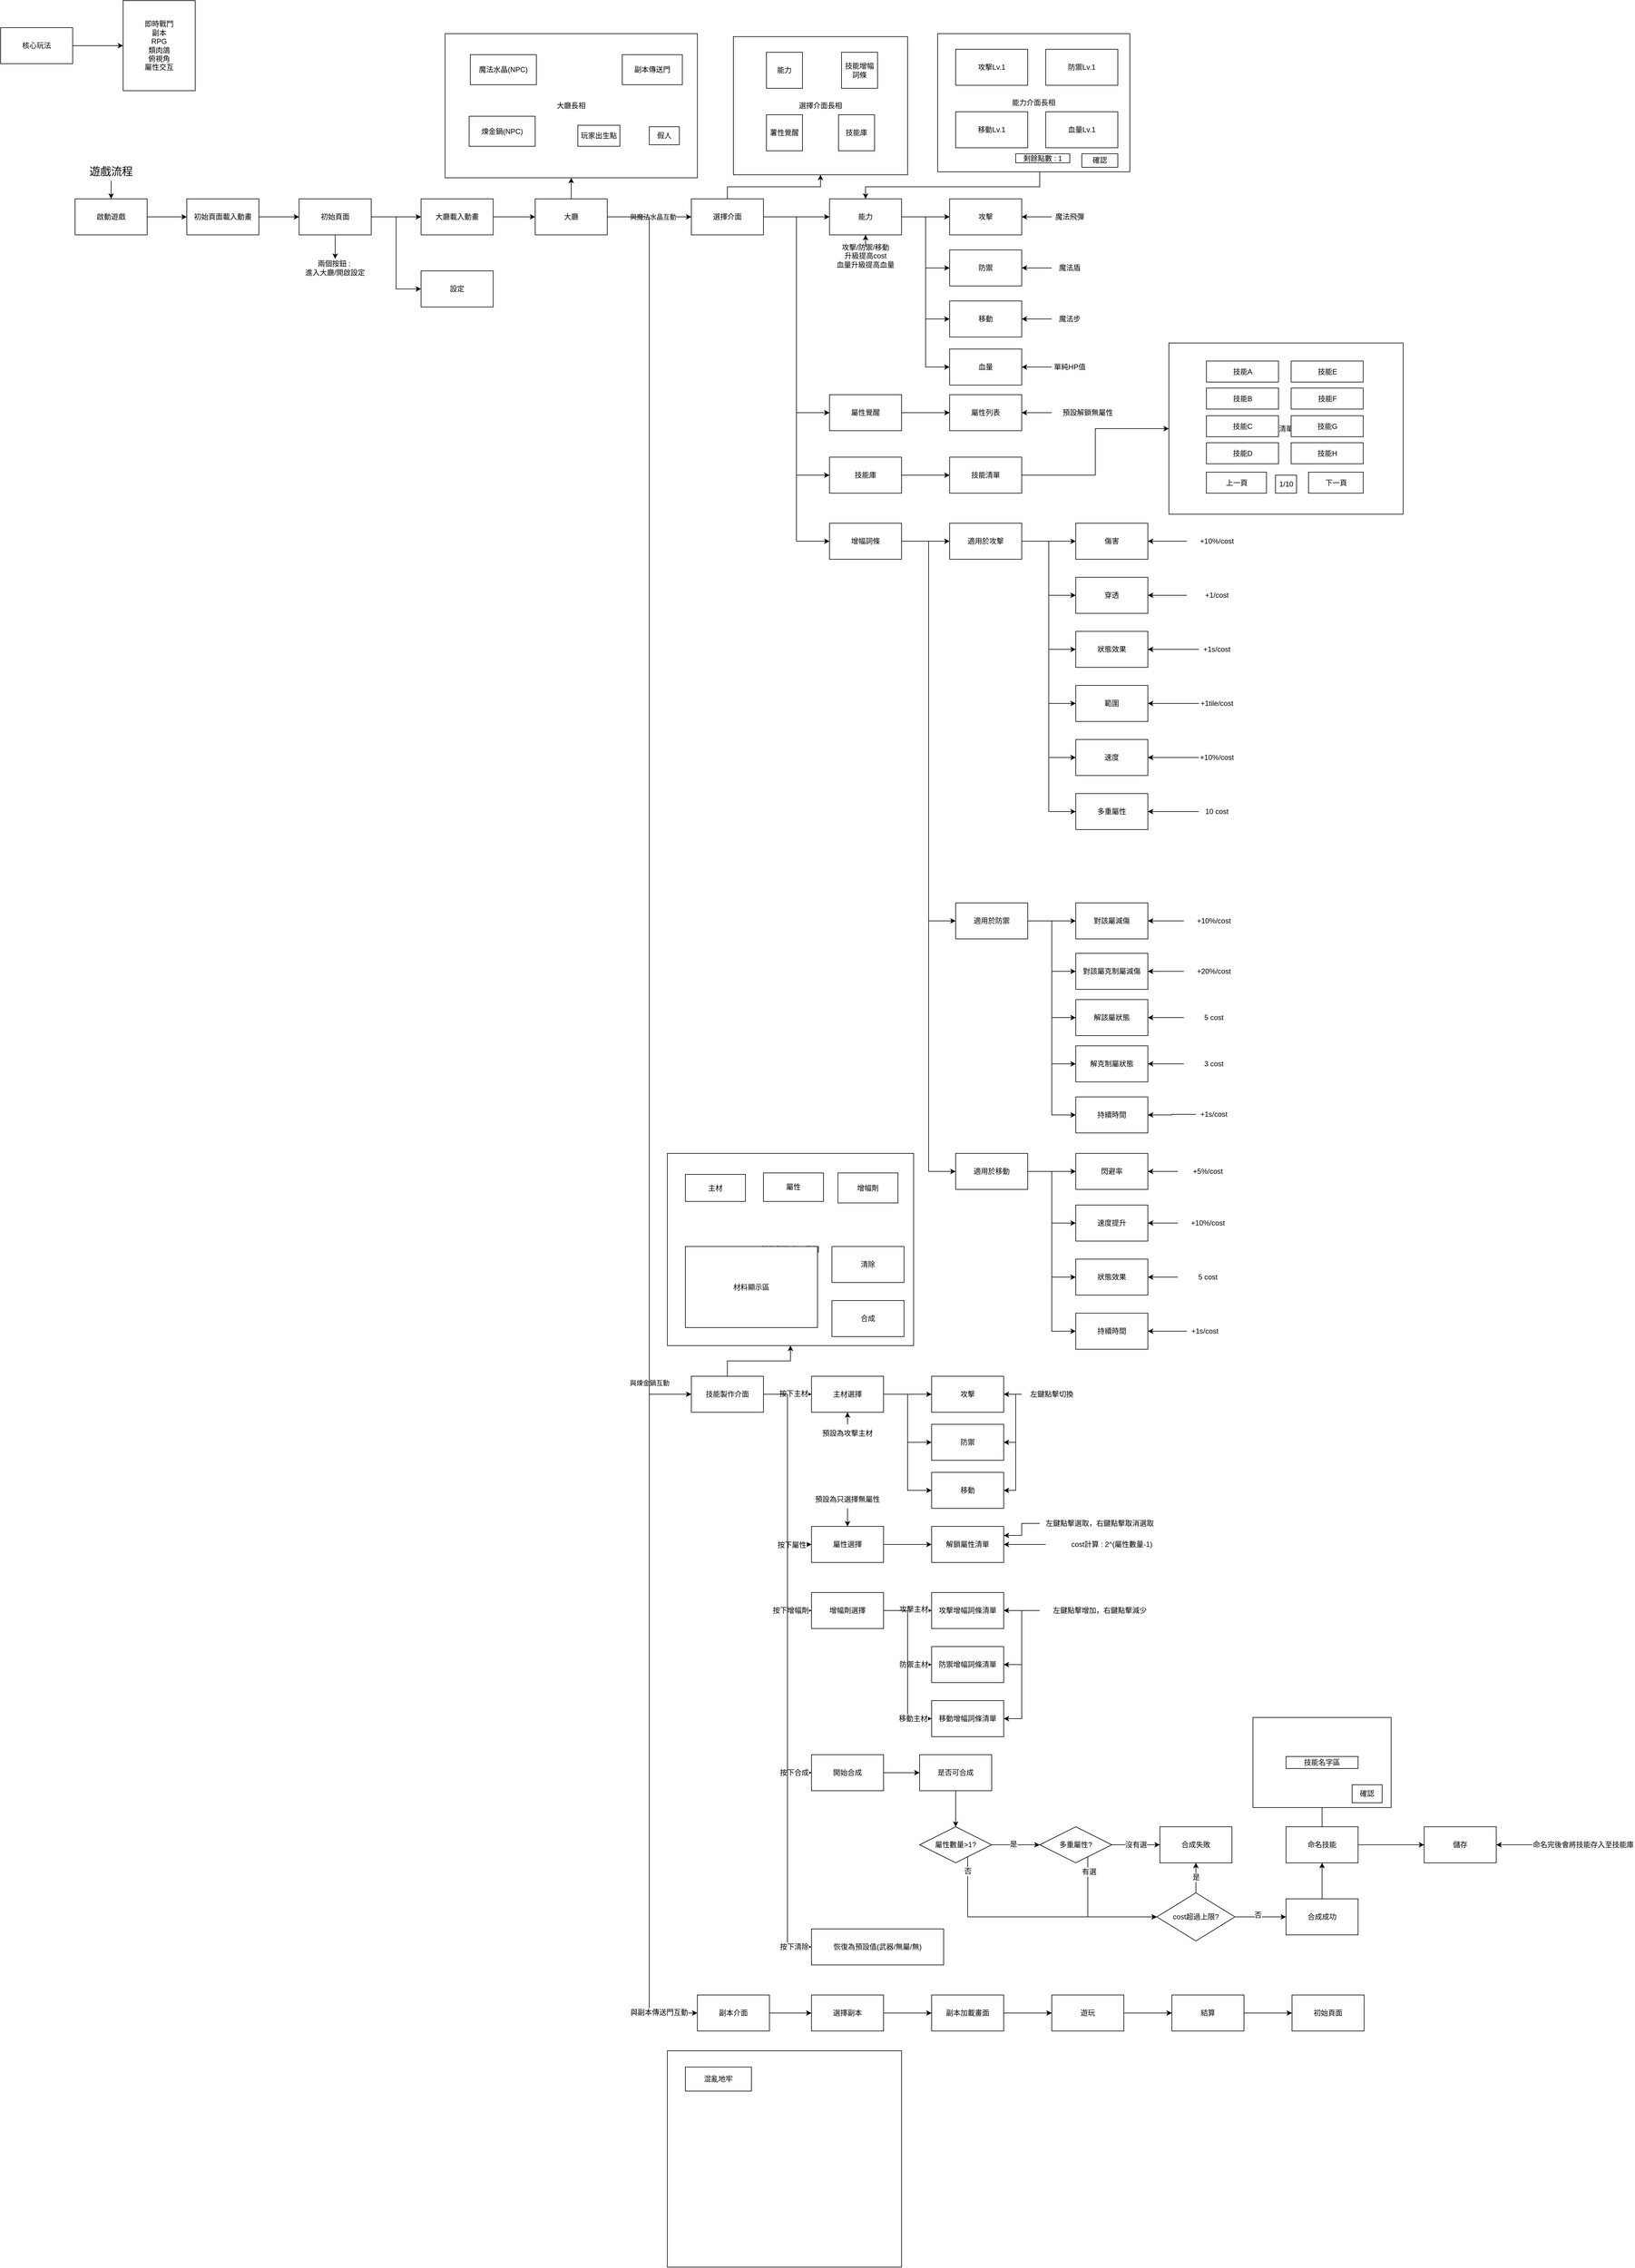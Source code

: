 <mxfile version="28.1.2" pages="3">
  <diagram name="主旋律" id="x3IwxBBYU_GKM-1A3far">
    <mxGraphModel dx="1730" dy="2206" grid="1" gridSize="10" guides="1" tooltips="1" connect="1" arrows="1" fold="1" page="1" pageScale="1" pageWidth="827" pageHeight="1169" math="0" shadow="0">
      <root>
        <mxCell id="0" />
        <mxCell id="1" parent="0" />
        <mxCell id="_66nYAlYhu_tndqsWlru-3" value="" style="edgeStyle=orthogonalEdgeStyle;rounded=0;orthogonalLoop=1;jettySize=auto;html=1;" edge="1" parent="1" source="_66nYAlYhu_tndqsWlru-1" target="_66nYAlYhu_tndqsWlru-2">
          <mxGeometry relative="1" as="geometry" />
        </mxCell>
        <mxCell id="_66nYAlYhu_tndqsWlru-1" value="核心玩法" style="rounded=0;whiteSpace=wrap;html=1;" vertex="1" parent="1">
          <mxGeometry x="210" y="-625" width="120" height="60" as="geometry" />
        </mxCell>
        <mxCell id="_66nYAlYhu_tndqsWlru-2" value="即時戰鬥&lt;br&gt;&lt;div&gt;副本&lt;br&gt;RPG&lt;br&gt;類肉鴿&lt;br&gt;俯視角&lt;/div&gt;&lt;div&gt;屬性交互&lt;/div&gt;" style="whiteSpace=wrap;html=1;rounded=0;" vertex="1" parent="1">
          <mxGeometry x="414" y="-670" width="120" height="150" as="geometry" />
        </mxCell>
        <mxCell id="c8WOxfN5Jxc8h8VOBBXO-6" value="" style="edgeStyle=orthogonalEdgeStyle;rounded=0;orthogonalLoop=1;jettySize=auto;html=1;" edge="1" parent="1" source="c8WOxfN5Jxc8h8VOBBXO-3" target="c8WOxfN5Jxc8h8VOBBXO-5">
          <mxGeometry relative="1" as="geometry" />
        </mxCell>
        <mxCell id="c8WOxfN5Jxc8h8VOBBXO-3" value="啟動遊戲" style="rounded=0;whiteSpace=wrap;html=1;" vertex="1" parent="1">
          <mxGeometry x="334" y="-340" width="120" height="60" as="geometry" />
        </mxCell>
        <mxCell id="c8WOxfN5Jxc8h8VOBBXO-20" value="" style="edgeStyle=orthogonalEdgeStyle;rounded=0;orthogonalLoop=1;jettySize=auto;html=1;" edge="1" parent="1" source="c8WOxfN5Jxc8h8VOBBXO-4" target="c8WOxfN5Jxc8h8VOBBXO-3">
          <mxGeometry relative="1" as="geometry" />
        </mxCell>
        <mxCell id="c8WOxfN5Jxc8h8VOBBXO-4" value="&lt;font style=&quot;font-size: 18px;&quot;&gt;遊戲流程&lt;/font&gt;" style="text;html=1;align=center;verticalAlign=middle;whiteSpace=wrap;rounded=0;" vertex="1" parent="1">
          <mxGeometry x="351" y="-400" width="86" height="30" as="geometry" />
        </mxCell>
        <mxCell id="c8WOxfN5Jxc8h8VOBBXO-8" value="" style="edgeStyle=orthogonalEdgeStyle;rounded=0;orthogonalLoop=1;jettySize=auto;html=1;" edge="1" parent="1" source="c8WOxfN5Jxc8h8VOBBXO-5" target="c8WOxfN5Jxc8h8VOBBXO-7">
          <mxGeometry relative="1" as="geometry" />
        </mxCell>
        <mxCell id="c8WOxfN5Jxc8h8VOBBXO-5" value="初始頁面載入動畫" style="rounded=0;whiteSpace=wrap;html=1;" vertex="1" parent="1">
          <mxGeometry x="520" y="-340" width="120" height="60" as="geometry" />
        </mxCell>
        <mxCell id="c8WOxfN5Jxc8h8VOBBXO-18" style="edgeStyle=orthogonalEdgeStyle;rounded=0;orthogonalLoop=1;jettySize=auto;html=1;entryX=0;entryY=0.5;entryDx=0;entryDy=0;" edge="1" parent="1" source="c8WOxfN5Jxc8h8VOBBXO-7" target="c8WOxfN5Jxc8h8VOBBXO-17">
          <mxGeometry relative="1" as="geometry" />
        </mxCell>
        <mxCell id="c8WOxfN5Jxc8h8VOBBXO-19" style="edgeStyle=orthogonalEdgeStyle;rounded=0;orthogonalLoop=1;jettySize=auto;html=1;entryX=0.5;entryY=0;entryDx=0;entryDy=0;" edge="1" parent="1" source="c8WOxfN5Jxc8h8VOBBXO-7" target="c8WOxfN5Jxc8h8VOBBXO-14">
          <mxGeometry relative="1" as="geometry" />
        </mxCell>
        <mxCell id="c8WOxfN5Jxc8h8VOBBXO-23" style="edgeStyle=orthogonalEdgeStyle;rounded=0;orthogonalLoop=1;jettySize=auto;html=1;entryX=0;entryY=0.5;entryDx=0;entryDy=0;" edge="1" parent="1" source="c8WOxfN5Jxc8h8VOBBXO-7" target="c8WOxfN5Jxc8h8VOBBXO-21">
          <mxGeometry relative="1" as="geometry" />
        </mxCell>
        <mxCell id="c8WOxfN5Jxc8h8VOBBXO-7" value="初始頁面" style="rounded=0;whiteSpace=wrap;html=1;" vertex="1" parent="1">
          <mxGeometry x="707" y="-340" width="120" height="60" as="geometry" />
        </mxCell>
        <mxCell id="c8WOxfN5Jxc8h8VOBBXO-14" value="兩個按鈕 :&amp;nbsp;&lt;div&gt;進入大廳/開啟設定&lt;/div&gt;" style="text;html=1;align=center;verticalAlign=middle;whiteSpace=wrap;rounded=0;" vertex="1" parent="1">
          <mxGeometry x="707" y="-240" width="120" height="30" as="geometry" />
        </mxCell>
        <mxCell id="c8WOxfN5Jxc8h8VOBBXO-17" value="設定" style="rounded=0;whiteSpace=wrap;html=1;" vertex="1" parent="1">
          <mxGeometry x="910" y="-220" width="120" height="60" as="geometry" />
        </mxCell>
        <mxCell id="c8WOxfN5Jxc8h8VOBBXO-24" style="edgeStyle=orthogonalEdgeStyle;rounded=0;orthogonalLoop=1;jettySize=auto;html=1;entryX=0;entryY=0.5;entryDx=0;entryDy=0;" edge="1" parent="1" source="c8WOxfN5Jxc8h8VOBBXO-21" target="c8WOxfN5Jxc8h8VOBBXO-22">
          <mxGeometry relative="1" as="geometry" />
        </mxCell>
        <mxCell id="c8WOxfN5Jxc8h8VOBBXO-21" value="大廳載入動畫" style="rounded=0;whiteSpace=wrap;html=1;" vertex="1" parent="1">
          <mxGeometry x="910" y="-340" width="120" height="60" as="geometry" />
        </mxCell>
        <mxCell id="c8WOxfN5Jxc8h8VOBBXO-27" value="" style="edgeStyle=orthogonalEdgeStyle;rounded=0;orthogonalLoop=1;jettySize=auto;html=1;" edge="1" parent="1" source="c8WOxfN5Jxc8h8VOBBXO-22" target="c8WOxfN5Jxc8h8VOBBXO-25">
          <mxGeometry relative="1" as="geometry" />
        </mxCell>
        <mxCell id="c8WOxfN5Jxc8h8VOBBXO-38" value="" style="edgeStyle=orthogonalEdgeStyle;rounded=0;orthogonalLoop=1;jettySize=auto;html=1;" edge="1" parent="1" source="c8WOxfN5Jxc8h8VOBBXO-22" target="c8WOxfN5Jxc8h8VOBBXO-37">
          <mxGeometry relative="1" as="geometry" />
        </mxCell>
        <mxCell id="Og3adLbokqLc02bqz-af-61" value="與魔法水晶互動" style="edgeLabel;html=1;align=center;verticalAlign=middle;resizable=0;points=[];" vertex="1" connectable="0" parent="c8WOxfN5Jxc8h8VOBBXO-38">
          <mxGeometry x="0.35" y="2" relative="1" as="geometry">
            <mxPoint x="-19" y="2" as="offset" />
          </mxGeometry>
        </mxCell>
        <mxCell id="Og3adLbokqLc02bqz-af-3" style="edgeStyle=orthogonalEdgeStyle;rounded=0;orthogonalLoop=1;jettySize=auto;html=1;entryX=0;entryY=0.5;entryDx=0;entryDy=0;" edge="1" parent="1" source="c8WOxfN5Jxc8h8VOBBXO-22" target="Og3adLbokqLc02bqz-af-1">
          <mxGeometry relative="1" as="geometry" />
        </mxCell>
        <mxCell id="Og3adLbokqLc02bqz-af-58" value="與煉金鍋互動" style="edgeLabel;html=1;align=center;verticalAlign=middle;resizable=0;points=[];" vertex="1" connectable="0" parent="Og3adLbokqLc02bqz-af-3">
          <mxGeometry x="0.889" relative="1" as="geometry">
            <mxPoint y="27" as="offset" />
          </mxGeometry>
        </mxCell>
        <mxCell id="Og3adLbokqLc02bqz-af-117" style="edgeStyle=orthogonalEdgeStyle;rounded=0;orthogonalLoop=1;jettySize=auto;html=1;fontFamily=Helvetica;fontSize=12;fontColor=default;labelBackgroundColor=default;resizable=0;entryX=0;entryY=0.5;entryDx=0;entryDy=0;" edge="1" parent="1" source="c8WOxfN5Jxc8h8VOBBXO-22" target="Og3adLbokqLc02bqz-af-118">
          <mxGeometry relative="1" as="geometry">
            <mxPoint x="1270" y="2852.133" as="targetPoint" />
            <Array as="points">
              <mxPoint x="1290" y="-310" />
              <mxPoint x="1290" y="2680" />
            </Array>
          </mxGeometry>
        </mxCell>
        <mxCell id="Og3adLbokqLc02bqz-af-119" value="與副本傳送門互動" style="edgeLabel;html=1;align=center;verticalAlign=middle;resizable=0;points=[];rounded=0;strokeColor=default;fontFamily=Helvetica;fontSize=12;fontColor=default;fillColor=default;" vertex="1" connectable="0" parent="Og3adLbokqLc02bqz-af-117">
          <mxGeometry x="0.959" y="1" relative="1" as="geometry">
            <mxPoint as="offset" />
          </mxGeometry>
        </mxCell>
        <mxCell id="c8WOxfN5Jxc8h8VOBBXO-22" value="大廳" style="rounded=0;whiteSpace=wrap;html=1;" vertex="1" parent="1">
          <mxGeometry x="1100" y="-340" width="120" height="60" as="geometry" />
        </mxCell>
        <mxCell id="c8WOxfN5Jxc8h8VOBBXO-44" style="edgeStyle=orthogonalEdgeStyle;rounded=0;orthogonalLoop=1;jettySize=auto;html=1;entryX=0;entryY=0.5;entryDx=0;entryDy=0;" edge="1" parent="1" source="c8WOxfN5Jxc8h8VOBBXO-37" target="c8WOxfN5Jxc8h8VOBBXO-42">
          <mxGeometry relative="1" as="geometry" />
        </mxCell>
        <mxCell id="c8WOxfN5Jxc8h8VOBBXO-45" style="edgeStyle=orthogonalEdgeStyle;rounded=0;orthogonalLoop=1;jettySize=auto;html=1;entryX=0;entryY=0.5;entryDx=0;entryDy=0;" edge="1" parent="1" source="c8WOxfN5Jxc8h8VOBBXO-37" target="c8WOxfN5Jxc8h8VOBBXO-43">
          <mxGeometry relative="1" as="geometry" />
        </mxCell>
        <mxCell id="c8WOxfN5Jxc8h8VOBBXO-51" style="edgeStyle=orthogonalEdgeStyle;rounded=0;orthogonalLoop=1;jettySize=auto;html=1;entryX=0.5;entryY=1;entryDx=0;entryDy=0;" edge="1" parent="1" source="c8WOxfN5Jxc8h8VOBBXO-37" target="c8WOxfN5Jxc8h8VOBBXO-46">
          <mxGeometry relative="1" as="geometry" />
        </mxCell>
        <mxCell id="c8WOxfN5Jxc8h8VOBBXO-71" style="edgeStyle=orthogonalEdgeStyle;rounded=0;orthogonalLoop=1;jettySize=auto;html=1;" edge="1" parent="1" source="c8WOxfN5Jxc8h8VOBBXO-37" target="c8WOxfN5Jxc8h8VOBBXO-52">
          <mxGeometry relative="1" as="geometry" />
        </mxCell>
        <mxCell id="Og3adLbokqLc02bqz-af-113" style="edgeStyle=orthogonalEdgeStyle;rounded=0;orthogonalLoop=1;jettySize=auto;html=1;entryX=0;entryY=0.5;entryDx=0;entryDy=0;fontFamily=Helvetica;fontSize=12;fontColor=default;labelBackgroundColor=default;resizable=0;" edge="1" parent="1" source="c8WOxfN5Jxc8h8VOBBXO-37" target="Og3adLbokqLc02bqz-af-112">
          <mxGeometry relative="1" as="geometry" />
        </mxCell>
        <mxCell id="c8WOxfN5Jxc8h8VOBBXO-37" value="選擇介面" style="rounded=0;whiteSpace=wrap;html=1;" vertex="1" parent="1">
          <mxGeometry x="1360" y="-340" width="120" height="60" as="geometry" />
        </mxCell>
        <mxCell id="c8WOxfN5Jxc8h8VOBBXO-65" value="" style="edgeStyle=orthogonalEdgeStyle;rounded=0;orthogonalLoop=1;jettySize=auto;html=1;" edge="1" parent="1" source="c8WOxfN5Jxc8h8VOBBXO-42" target="c8WOxfN5Jxc8h8VOBBXO-64">
          <mxGeometry relative="1" as="geometry" />
        </mxCell>
        <mxCell id="c8WOxfN5Jxc8h8VOBBXO-42" value="屬性覺醒" style="rounded=0;whiteSpace=wrap;html=1;" vertex="1" parent="1">
          <mxGeometry x="1590" y="-14" width="120" height="60" as="geometry" />
        </mxCell>
        <mxCell id="c8WOxfN5Jxc8h8VOBBXO-94" value="" style="edgeStyle=orthogonalEdgeStyle;rounded=0;orthogonalLoop=1;jettySize=auto;html=1;" edge="1" parent="1" source="c8WOxfN5Jxc8h8VOBBXO-43" target="c8WOxfN5Jxc8h8VOBBXO-93">
          <mxGeometry relative="1" as="geometry" />
        </mxCell>
        <mxCell id="c8WOxfN5Jxc8h8VOBBXO-104" style="edgeStyle=orthogonalEdgeStyle;rounded=0;orthogonalLoop=1;jettySize=auto;html=1;entryX=0;entryY=0.5;entryDx=0;entryDy=0;" edge="1" parent="1" source="c8WOxfN5Jxc8h8VOBBXO-43" target="c8WOxfN5Jxc8h8VOBBXO-103">
          <mxGeometry relative="1" as="geometry" />
        </mxCell>
        <mxCell id="QS_X2GJ4Xc_id3VrDuEF-2" style="edgeStyle=orthogonalEdgeStyle;rounded=0;orthogonalLoop=1;jettySize=auto;html=1;entryX=0;entryY=0.5;entryDx=0;entryDy=0;" edge="1" parent="1" source="c8WOxfN5Jxc8h8VOBBXO-43" target="QS_X2GJ4Xc_id3VrDuEF-1">
          <mxGeometry relative="1" as="geometry" />
        </mxCell>
        <mxCell id="c8WOxfN5Jxc8h8VOBBXO-43" value="增幅詞條" style="rounded=0;whiteSpace=wrap;html=1;" vertex="1" parent="1">
          <mxGeometry x="1590" y="200" width="120" height="60" as="geometry" />
        </mxCell>
        <mxCell id="c8WOxfN5Jxc8h8VOBBXO-57" value="" style="edgeStyle=orthogonalEdgeStyle;rounded=0;orthogonalLoop=1;jettySize=auto;html=1;" edge="1" parent="1" source="c8WOxfN5Jxc8h8VOBBXO-52" target="c8WOxfN5Jxc8h8VOBBXO-56">
          <mxGeometry relative="1" as="geometry" />
        </mxCell>
        <mxCell id="c8WOxfN5Jxc8h8VOBBXO-61" style="edgeStyle=orthogonalEdgeStyle;rounded=0;orthogonalLoop=1;jettySize=auto;html=1;entryX=0;entryY=0.5;entryDx=0;entryDy=0;" edge="1" parent="1" source="c8WOxfN5Jxc8h8VOBBXO-52" target="c8WOxfN5Jxc8h8VOBBXO-58">
          <mxGeometry relative="1" as="geometry" />
        </mxCell>
        <mxCell id="c8WOxfN5Jxc8h8VOBBXO-62" style="edgeStyle=orthogonalEdgeStyle;rounded=0;orthogonalLoop=1;jettySize=auto;html=1;entryX=0;entryY=0.5;entryDx=0;entryDy=0;" edge="1" parent="1" source="c8WOxfN5Jxc8h8VOBBXO-52" target="c8WOxfN5Jxc8h8VOBBXO-59">
          <mxGeometry relative="1" as="geometry" />
        </mxCell>
        <mxCell id="c8WOxfN5Jxc8h8VOBBXO-63" style="edgeStyle=orthogonalEdgeStyle;rounded=0;orthogonalLoop=1;jettySize=auto;html=1;entryX=0;entryY=0.5;entryDx=0;entryDy=0;" edge="1" parent="1" source="c8WOxfN5Jxc8h8VOBBXO-52" target="c8WOxfN5Jxc8h8VOBBXO-60">
          <mxGeometry relative="1" as="geometry" />
        </mxCell>
        <mxCell id="c8WOxfN5Jxc8h8VOBBXO-52" value="&lt;p style=&quot;white-space-collapse: preserve;&quot; dir=&quot;auto&quot;&gt;能力&lt;/p&gt;" style="rounded=0;whiteSpace=wrap;html=1;" vertex="1" parent="1">
          <mxGeometry x="1590" y="-340" width="120" height="60" as="geometry" />
        </mxCell>
        <mxCell id="c8WOxfN5Jxc8h8VOBBXO-55" value="" style="group" vertex="1" connectable="0" parent="1">
          <mxGeometry x="950" y="-615" width="420" height="240" as="geometry" />
        </mxCell>
        <mxCell id="c8WOxfN5Jxc8h8VOBBXO-25" value="大廳長相" style="rounded=0;whiteSpace=wrap;html=1;" vertex="1" parent="c8WOxfN5Jxc8h8VOBBXO-55">
          <mxGeometry width="420" height="240" as="geometry" />
        </mxCell>
        <mxCell id="c8WOxfN5Jxc8h8VOBBXO-26" value="副本傳送門" style="rounded=0;whiteSpace=wrap;html=1;" vertex="1" parent="c8WOxfN5Jxc8h8VOBBXO-55">
          <mxGeometry x="295" y="35" width="100" height="50" as="geometry" />
        </mxCell>
        <mxCell id="c8WOxfN5Jxc8h8VOBBXO-28" value="魔法水晶(NPC)" style="rounded=0;whiteSpace=wrap;html=1;" vertex="1" parent="c8WOxfN5Jxc8h8VOBBXO-55">
          <mxGeometry x="42" y="35" width="110" height="50" as="geometry" />
        </mxCell>
        <mxCell id="c8WOxfN5Jxc8h8VOBBXO-29" value="假人" style="rounded=0;whiteSpace=wrap;html=1;" vertex="1" parent="c8WOxfN5Jxc8h8VOBBXO-55">
          <mxGeometry x="340" y="155" width="50" height="30" as="geometry" />
        </mxCell>
        <mxCell id="c8WOxfN5Jxc8h8VOBBXO-30" value="玩家出生點" style="rounded=0;whiteSpace=wrap;html=1;" vertex="1" parent="c8WOxfN5Jxc8h8VOBBXO-55">
          <mxGeometry x="221" y="152.5" width="70" height="35" as="geometry" />
        </mxCell>
        <mxCell id="c8WOxfN5Jxc8h8VOBBXO-54" value="煉金鍋(NPC)" style="rounded=0;whiteSpace=wrap;html=1;" vertex="1" parent="c8WOxfN5Jxc8h8VOBBXO-55">
          <mxGeometry x="40" y="137.5" width="110" height="50" as="geometry" />
        </mxCell>
        <mxCell id="c8WOxfN5Jxc8h8VOBBXO-56" value="&lt;p style=&quot;white-space-collapse: preserve;&quot; dir=&quot;auto&quot;&gt;攻擊&lt;/p&gt;" style="rounded=0;whiteSpace=wrap;html=1;" vertex="1" parent="1">
          <mxGeometry x="1790" y="-340" width="120" height="60" as="geometry" />
        </mxCell>
        <mxCell id="c8WOxfN5Jxc8h8VOBBXO-58" value="&lt;p style=&quot;white-space-collapse: preserve;&quot; dir=&quot;auto&quot;&gt;防禦&lt;/p&gt;" style="rounded=0;whiteSpace=wrap;html=1;" vertex="1" parent="1">
          <mxGeometry x="1790" y="-255" width="120" height="60" as="geometry" />
        </mxCell>
        <mxCell id="c8WOxfN5Jxc8h8VOBBXO-59" value="&lt;p style=&quot;white-space-collapse: preserve;&quot; dir=&quot;auto&quot;&gt;移動&lt;/p&gt;" style="rounded=0;whiteSpace=wrap;html=1;" vertex="1" parent="1">
          <mxGeometry x="1790" y="-170" width="120" height="60" as="geometry" />
        </mxCell>
        <mxCell id="c8WOxfN5Jxc8h8VOBBXO-60" value="&lt;p style=&quot;white-space-collapse: preserve;&quot; dir=&quot;auto&quot;&gt;血量&lt;/p&gt;" style="rounded=0;whiteSpace=wrap;html=1;" vertex="1" parent="1">
          <mxGeometry x="1790" y="-90" width="120" height="60" as="geometry" />
        </mxCell>
        <mxCell id="c8WOxfN5Jxc8h8VOBBXO-64" value="屬性列表" style="rounded=0;whiteSpace=wrap;html=1;" vertex="1" parent="1">
          <mxGeometry x="1790" y="-14" width="120" height="60" as="geometry" />
        </mxCell>
        <mxCell id="32updOlFNXNHJNOuKmdl-1" value="" style="edgeStyle=orthogonalEdgeStyle;rounded=0;orthogonalLoop=1;jettySize=auto;html=1;" edge="1" parent="1" source="c8WOxfN5Jxc8h8VOBBXO-77" target="c8WOxfN5Jxc8h8VOBBXO-52">
          <mxGeometry relative="1" as="geometry" />
        </mxCell>
        <mxCell id="c8WOxfN5Jxc8h8VOBBXO-77" value="攻擊/防禦/移動&lt;div&gt;升級提高cost&lt;br&gt;血量升級提高血量&lt;/div&gt;" style="text;html=1;align=center;verticalAlign=middle;whiteSpace=wrap;rounded=0;" vertex="1" parent="1">
          <mxGeometry x="1600" y="-260" width="100" height="30" as="geometry" />
        </mxCell>
        <mxCell id="c8WOxfN5Jxc8h8VOBBXO-91" value="" style="edgeStyle=orthogonalEdgeStyle;rounded=0;orthogonalLoop=1;jettySize=auto;html=1;" edge="1" parent="1" source="c8WOxfN5Jxc8h8VOBBXO-78" target="c8WOxfN5Jxc8h8VOBBXO-64">
          <mxGeometry relative="1" as="geometry" />
        </mxCell>
        <mxCell id="c8WOxfN5Jxc8h8VOBBXO-78" value="預設解鎖無屬性" style="text;html=1;align=center;verticalAlign=middle;whiteSpace=wrap;rounded=0;" vertex="1" parent="1">
          <mxGeometry x="1960" y="1" width="120" height="30" as="geometry" />
        </mxCell>
        <mxCell id="c8WOxfN5Jxc8h8VOBBXO-79" value="&lt;p style=&quot;white-space-collapse: preserve;&quot; dir=&quot;auto&quot;&gt;傷害&lt;/p&gt;" style="rounded=0;whiteSpace=wrap;html=1;" vertex="1" parent="1">
          <mxGeometry x="2000" y="200" width="120" height="60" as="geometry" />
        </mxCell>
        <mxCell id="c8WOxfN5Jxc8h8VOBBXO-80" value="&lt;p style=&quot;white-space-collapse: preserve;&quot; dir=&quot;auto&quot;&gt;穿透&lt;/p&gt;" style="rounded=0;whiteSpace=wrap;html=1;" vertex="1" parent="1">
          <mxGeometry x="2000" y="290" width="120" height="60" as="geometry" />
        </mxCell>
        <mxCell id="c8WOxfN5Jxc8h8VOBBXO-82" value="" style="edgeStyle=orthogonalEdgeStyle;rounded=0;orthogonalLoop=1;jettySize=auto;html=1;" edge="1" parent="1" source="c8WOxfN5Jxc8h8VOBBXO-81" target="c8WOxfN5Jxc8h8VOBBXO-56">
          <mxGeometry relative="1" as="geometry" />
        </mxCell>
        <mxCell id="c8WOxfN5Jxc8h8VOBBXO-81" value="魔法飛彈" style="text;html=1;align=center;verticalAlign=middle;whiteSpace=wrap;rounded=0;" vertex="1" parent="1">
          <mxGeometry x="1960" y="-325" width="60" height="30" as="geometry" />
        </mxCell>
        <mxCell id="c8WOxfN5Jxc8h8VOBBXO-84" value="" style="edgeStyle=orthogonalEdgeStyle;rounded=0;orthogonalLoop=1;jettySize=auto;html=1;" edge="1" parent="1" source="c8WOxfN5Jxc8h8VOBBXO-83" target="c8WOxfN5Jxc8h8VOBBXO-58">
          <mxGeometry relative="1" as="geometry" />
        </mxCell>
        <mxCell id="c8WOxfN5Jxc8h8VOBBXO-83" value="魔法盾" style="text;html=1;align=center;verticalAlign=middle;whiteSpace=wrap;rounded=0;" vertex="1" parent="1">
          <mxGeometry x="1960" y="-240" width="60" height="30" as="geometry" />
        </mxCell>
        <mxCell id="c8WOxfN5Jxc8h8VOBBXO-86" value="" style="edgeStyle=orthogonalEdgeStyle;rounded=0;orthogonalLoop=1;jettySize=auto;html=1;" edge="1" parent="1" source="c8WOxfN5Jxc8h8VOBBXO-85" target="c8WOxfN5Jxc8h8VOBBXO-59">
          <mxGeometry relative="1" as="geometry" />
        </mxCell>
        <mxCell id="c8WOxfN5Jxc8h8VOBBXO-85" value="魔法步" style="text;html=1;align=center;verticalAlign=middle;whiteSpace=wrap;rounded=0;" vertex="1" parent="1">
          <mxGeometry x="1960" y="-155" width="60" height="30" as="geometry" />
        </mxCell>
        <mxCell id="c8WOxfN5Jxc8h8VOBBXO-88" value="" style="edgeStyle=orthogonalEdgeStyle;rounded=0;orthogonalLoop=1;jettySize=auto;html=1;" edge="1" parent="1" source="c8WOxfN5Jxc8h8VOBBXO-87" target="c8WOxfN5Jxc8h8VOBBXO-60">
          <mxGeometry relative="1" as="geometry" />
        </mxCell>
        <mxCell id="c8WOxfN5Jxc8h8VOBBXO-87" value="單純HP值" style="text;html=1;align=center;verticalAlign=middle;whiteSpace=wrap;rounded=0;" vertex="1" parent="1">
          <mxGeometry x="1960" y="-75" width="60" height="30" as="geometry" />
        </mxCell>
        <mxCell id="c8WOxfN5Jxc8h8VOBBXO-95" value="" style="edgeStyle=orthogonalEdgeStyle;rounded=0;orthogonalLoop=1;jettySize=auto;html=1;" edge="1" parent="1" source="c8WOxfN5Jxc8h8VOBBXO-93" target="c8WOxfN5Jxc8h8VOBBXO-79">
          <mxGeometry relative="1" as="geometry" />
        </mxCell>
        <mxCell id="c8WOxfN5Jxc8h8VOBBXO-96" style="edgeStyle=orthogonalEdgeStyle;rounded=0;orthogonalLoop=1;jettySize=auto;html=1;entryX=0;entryY=0.5;entryDx=0;entryDy=0;" edge="1" parent="1" source="c8WOxfN5Jxc8h8VOBBXO-93" target="c8WOxfN5Jxc8h8VOBBXO-80">
          <mxGeometry relative="1" as="geometry" />
        </mxCell>
        <mxCell id="c8WOxfN5Jxc8h8VOBBXO-98" style="edgeStyle=orthogonalEdgeStyle;rounded=0;orthogonalLoop=1;jettySize=auto;html=1;entryX=0;entryY=0.5;entryDx=0;entryDy=0;" edge="1" parent="1" source="c8WOxfN5Jxc8h8VOBBXO-93" target="c8WOxfN5Jxc8h8VOBBXO-97">
          <mxGeometry relative="1" as="geometry" />
        </mxCell>
        <mxCell id="c8WOxfN5Jxc8h8VOBBXO-100" style="edgeStyle=orthogonalEdgeStyle;rounded=0;orthogonalLoop=1;jettySize=auto;html=1;entryX=0;entryY=0.5;entryDx=0;entryDy=0;" edge="1" parent="1" source="c8WOxfN5Jxc8h8VOBBXO-93" target="c8WOxfN5Jxc8h8VOBBXO-99">
          <mxGeometry relative="1" as="geometry" />
        </mxCell>
        <mxCell id="c8WOxfN5Jxc8h8VOBBXO-102" style="edgeStyle=orthogonalEdgeStyle;rounded=0;orthogonalLoop=1;jettySize=auto;html=1;entryX=0;entryY=0.5;entryDx=0;entryDy=0;" edge="1" parent="1" source="c8WOxfN5Jxc8h8VOBBXO-93" target="c8WOxfN5Jxc8h8VOBBXO-101">
          <mxGeometry relative="1" as="geometry" />
        </mxCell>
        <mxCell id="YiGT7C2vhR0N7LPL55ig-6" style="edgeStyle=orthogonalEdgeStyle;rounded=0;orthogonalLoop=1;jettySize=auto;html=1;entryX=0;entryY=0.5;entryDx=0;entryDy=0;" edge="1" parent="1" source="c8WOxfN5Jxc8h8VOBBXO-93" target="YiGT7C2vhR0N7LPL55ig-5">
          <mxGeometry relative="1" as="geometry" />
        </mxCell>
        <mxCell id="c8WOxfN5Jxc8h8VOBBXO-93" value="適用於攻擊" style="rounded=0;whiteSpace=wrap;html=1;" vertex="1" parent="1">
          <mxGeometry x="1790" y="200" width="120" height="60" as="geometry" />
        </mxCell>
        <mxCell id="c8WOxfN5Jxc8h8VOBBXO-97" value="&lt;p style=&quot;white-space-collapse: preserve;&quot; dir=&quot;auto&quot;&gt;狀態效果&lt;/p&gt;" style="rounded=0;whiteSpace=wrap;html=1;" vertex="1" parent="1">
          <mxGeometry x="2000" y="380" width="120" height="60" as="geometry" />
        </mxCell>
        <mxCell id="c8WOxfN5Jxc8h8VOBBXO-99" value="&lt;p style=&quot;white-space-collapse: preserve;&quot; dir=&quot;auto&quot;&gt;範圍&lt;/p&gt;" style="rounded=0;whiteSpace=wrap;html=1;" vertex="1" parent="1">
          <mxGeometry x="2000" y="470" width="120" height="60" as="geometry" />
        </mxCell>
        <mxCell id="c8WOxfN5Jxc8h8VOBBXO-101" value="&lt;p style=&quot;white-space-collapse: preserve;&quot; dir=&quot;auto&quot;&gt;速度&lt;/p&gt;" style="rounded=0;whiteSpace=wrap;html=1;" vertex="1" parent="1">
          <mxGeometry x="2000" y="560" width="120" height="60" as="geometry" />
        </mxCell>
        <mxCell id="YiGT7C2vhR0N7LPL55ig-2" value="" style="edgeStyle=orthogonalEdgeStyle;rounded=0;orthogonalLoop=1;jettySize=auto;html=1;" edge="1" parent="1" source="c8WOxfN5Jxc8h8VOBBXO-103" target="YiGT7C2vhR0N7LPL55ig-1">
          <mxGeometry relative="1" as="geometry" />
        </mxCell>
        <mxCell id="YiGT7C2vhR0N7LPL55ig-12" style="edgeStyle=orthogonalEdgeStyle;rounded=0;orthogonalLoop=1;jettySize=auto;html=1;entryX=0;entryY=0.5;entryDx=0;entryDy=0;" edge="1" parent="1" source="c8WOxfN5Jxc8h8VOBBXO-103" target="YiGT7C2vhR0N7LPL55ig-10">
          <mxGeometry relative="1" as="geometry" />
        </mxCell>
        <mxCell id="lRgLzQzB6PAPj2cGm-AV-1" style="edgeStyle=orthogonalEdgeStyle;rounded=0;orthogonalLoop=1;jettySize=auto;html=1;entryX=0;entryY=0.5;entryDx=0;entryDy=0;" edge="1" parent="1" source="c8WOxfN5Jxc8h8VOBBXO-103" target="EoojLFcofzqcq-yPKIJS-1">
          <mxGeometry relative="1" as="geometry" />
        </mxCell>
        <mxCell id="LuPsIgRUSxnMiyHxyPFx-2" style="edgeStyle=orthogonalEdgeStyle;rounded=0;orthogonalLoop=1;jettySize=auto;html=1;entryX=0;entryY=0.5;entryDx=0;entryDy=0;" edge="1" parent="1" source="c8WOxfN5Jxc8h8VOBBXO-103" target="LuPsIgRUSxnMiyHxyPFx-1">
          <mxGeometry relative="1" as="geometry" />
        </mxCell>
        <mxCell id="QS_X2GJ4Xc_id3VrDuEF-6" style="edgeStyle=orthogonalEdgeStyle;rounded=0;orthogonalLoop=1;jettySize=auto;html=1;entryX=0;entryY=0.5;entryDx=0;entryDy=0;" edge="1" parent="1" source="c8WOxfN5Jxc8h8VOBBXO-103" target="QS_X2GJ4Xc_id3VrDuEF-5">
          <mxGeometry relative="1" as="geometry" />
        </mxCell>
        <mxCell id="c8WOxfN5Jxc8h8VOBBXO-103" value="&lt;span style=&quot;white-space-collapse: preserve;&quot;&gt;適用於防禦&lt;/span&gt;" style="rounded=0;whiteSpace=wrap;html=1;" vertex="1" parent="1">
          <mxGeometry x="1800" y="832" width="120" height="60" as="geometry" />
        </mxCell>
        <mxCell id="YiGT7C2vhR0N7LPL55ig-1" value="&lt;p style=&quot;white-space-collapse: preserve;&quot; dir=&quot;auto&quot;&gt;對該屬&lt;span style=&quot;background-color: transparent; color: light-dark(rgb(0, 0, 0), rgb(255, 255, 255));&quot;&gt;減傷&lt;/span&gt;&lt;/p&gt;" style="rounded=0;whiteSpace=wrap;html=1;" vertex="1" parent="1">
          <mxGeometry x="2000" y="832" width="120" height="60" as="geometry" />
        </mxCell>
        <mxCell id="YiGT7C2vhR0N7LPL55ig-5" value="&lt;p style=&quot;white-space-collapse: preserve;&quot; dir=&quot;auto&quot;&gt;多重屬性&lt;/p&gt;" style="rounded=0;whiteSpace=wrap;html=1;" vertex="1" parent="1">
          <mxGeometry x="2000" y="650" width="120" height="60" as="geometry" />
        </mxCell>
        <mxCell id="YiGT7C2vhR0N7LPL55ig-10" value="解克制屬狀態" style="rounded=0;whiteSpace=wrap;html=1;" vertex="1" parent="1">
          <mxGeometry x="2000" y="1070" width="120" height="60" as="geometry" />
        </mxCell>
        <mxCell id="EoojLFcofzqcq-yPKIJS-1" value="&lt;p style=&quot;white-space-collapse: preserve;&quot; dir=&quot;auto&quot;&gt;對該屬克制屬&lt;span style=&quot;background-color: transparent; color: light-dark(rgb(0, 0, 0), rgb(255, 255, 255));&quot;&gt;減傷&lt;/span&gt;&lt;/p&gt;" style="rounded=0;whiteSpace=wrap;html=1;" vertex="1" parent="1">
          <mxGeometry x="2000" y="916" width="120" height="60" as="geometry" />
        </mxCell>
        <mxCell id="LuPsIgRUSxnMiyHxyPFx-1" value="解該屬狀態" style="rounded=0;whiteSpace=wrap;html=1;" vertex="1" parent="1">
          <mxGeometry x="2000" y="993" width="120" height="60" as="geometry" />
        </mxCell>
        <mxCell id="QS_X2GJ4Xc_id3VrDuEF-4" value="" style="edgeStyle=orthogonalEdgeStyle;rounded=0;orthogonalLoop=1;jettySize=auto;html=1;" edge="1" parent="1" source="QS_X2GJ4Xc_id3VrDuEF-1" target="QS_X2GJ4Xc_id3VrDuEF-3">
          <mxGeometry relative="1" as="geometry" />
        </mxCell>
        <mxCell id="QS_X2GJ4Xc_id3VrDuEF-10" style="edgeStyle=orthogonalEdgeStyle;rounded=0;orthogonalLoop=1;jettySize=auto;html=1;entryX=0;entryY=0.5;entryDx=0;entryDy=0;" edge="1" parent="1" source="QS_X2GJ4Xc_id3VrDuEF-1" target="QS_X2GJ4Xc_id3VrDuEF-9">
          <mxGeometry relative="1" as="geometry" />
        </mxCell>
        <mxCell id="QS_X2GJ4Xc_id3VrDuEF-12" style="edgeStyle=orthogonalEdgeStyle;rounded=0;orthogonalLoop=1;jettySize=auto;html=1;entryX=0;entryY=0.5;entryDx=0;entryDy=0;" edge="1" parent="1" source="QS_X2GJ4Xc_id3VrDuEF-1" target="QS_X2GJ4Xc_id3VrDuEF-11">
          <mxGeometry relative="1" as="geometry" />
        </mxCell>
        <mxCell id="QS_X2GJ4Xc_id3VrDuEF-14" style="edgeStyle=orthogonalEdgeStyle;rounded=0;orthogonalLoop=1;jettySize=auto;html=1;entryX=0;entryY=0.5;entryDx=0;entryDy=0;" edge="1" parent="1" source="QS_X2GJ4Xc_id3VrDuEF-1" target="QS_X2GJ4Xc_id3VrDuEF-13">
          <mxGeometry relative="1" as="geometry" />
        </mxCell>
        <mxCell id="QS_X2GJ4Xc_id3VrDuEF-1" value="&lt;p style=&quot;white-space-collapse: preserve;&quot; dir=&quot;auto&quot;&gt;適用於移動&lt;/p&gt;" style="rounded=0;whiteSpace=wrap;html=1;" vertex="1" parent="1">
          <mxGeometry x="1800" y="1249" width="120" height="60" as="geometry" />
        </mxCell>
        <mxCell id="QS_X2GJ4Xc_id3VrDuEF-3" value="&lt;p style=&quot;white-space-collapse: preserve;&quot; dir=&quot;auto&quot;&gt;閃避率&lt;/p&gt;" style="rounded=0;whiteSpace=wrap;html=1;" vertex="1" parent="1">
          <mxGeometry x="2000" y="1249" width="120" height="60" as="geometry" />
        </mxCell>
        <mxCell id="QS_X2GJ4Xc_id3VrDuEF-5" value="持續時間" style="rounded=0;whiteSpace=wrap;html=1;" vertex="1" parent="1">
          <mxGeometry x="2000" y="1155" width="120" height="60" as="geometry" />
        </mxCell>
        <mxCell id="QS_X2GJ4Xc_id3VrDuEF-9" value="&lt;p style=&quot;white-space-collapse: preserve;&quot; dir=&quot;auto&quot;&gt;速度提升&lt;/p&gt;" style="rounded=0;whiteSpace=wrap;html=1;" vertex="1" parent="1">
          <mxGeometry x="2000" y="1335" width="120" height="60" as="geometry" />
        </mxCell>
        <mxCell id="QS_X2GJ4Xc_id3VrDuEF-11" value="&lt;p style=&quot;white-space-collapse: preserve;&quot; dir=&quot;auto&quot;&gt;狀態效果&lt;/p&gt;" style="rounded=0;whiteSpace=wrap;html=1;" vertex="1" parent="1">
          <mxGeometry x="2000" y="1425" width="120" height="60" as="geometry" />
        </mxCell>
        <mxCell id="QS_X2GJ4Xc_id3VrDuEF-13" value="&lt;p style=&quot;white-space-collapse: preserve;&quot; dir=&quot;auto&quot;&gt;持續時間&lt;/p&gt;" style="rounded=0;whiteSpace=wrap;html=1;" vertex="1" parent="1">
          <mxGeometry x="2000" y="1515" width="120" height="60" as="geometry" />
        </mxCell>
        <mxCell id="Og3adLbokqLc02bqz-af-6" value="" style="edgeStyle=orthogonalEdgeStyle;rounded=0;orthogonalLoop=1;jettySize=auto;html=1;" edge="1" parent="1" source="Og3adLbokqLc02bqz-af-1" target="Og3adLbokqLc02bqz-af-5">
          <mxGeometry relative="1" as="geometry" />
        </mxCell>
        <mxCell id="Og3adLbokqLc02bqz-af-188" value="按下主材" style="edgeLabel;html=1;align=center;verticalAlign=middle;resizable=0;points=[];rounded=0;strokeColor=default;fontFamily=Helvetica;fontSize=12;fontColor=default;fillColor=default;" vertex="1" connectable="0" parent="Og3adLbokqLc02bqz-af-6">
          <mxGeometry x="0.253" y="1" relative="1" as="geometry">
            <mxPoint as="offset" />
          </mxGeometry>
        </mxCell>
        <mxCell id="Og3adLbokqLc02bqz-af-15" style="edgeStyle=orthogonalEdgeStyle;rounded=0;orthogonalLoop=1;jettySize=auto;html=1;entryX=0.5;entryY=1;entryDx=0;entryDy=0;" edge="1" parent="1" source="Og3adLbokqLc02bqz-af-1" target="Og3adLbokqLc02bqz-af-7">
          <mxGeometry relative="1" as="geometry" />
        </mxCell>
        <mxCell id="Og3adLbokqLc02bqz-af-24" style="edgeStyle=orthogonalEdgeStyle;rounded=0;orthogonalLoop=1;jettySize=auto;html=1;entryX=0;entryY=0.5;entryDx=0;entryDy=0;" edge="1" parent="1" source="Og3adLbokqLc02bqz-af-1" target="Og3adLbokqLc02bqz-af-23">
          <mxGeometry relative="1" as="geometry" />
        </mxCell>
        <mxCell id="Og3adLbokqLc02bqz-af-189" value="按下屬性" style="edgeLabel;html=1;align=center;verticalAlign=middle;resizable=0;points=[];rounded=0;strokeColor=default;fontFamily=Helvetica;fontSize=12;fontColor=default;fillColor=default;" vertex="1" connectable="0" parent="Og3adLbokqLc02bqz-af-24">
          <mxGeometry x="0.799" y="-1" relative="1" as="geometry">
            <mxPoint as="offset" />
          </mxGeometry>
        </mxCell>
        <mxCell id="Og3adLbokqLc02bqz-af-28" style="edgeStyle=orthogonalEdgeStyle;rounded=0;orthogonalLoop=1;jettySize=auto;html=1;entryX=0;entryY=0.5;entryDx=0;entryDy=0;" edge="1" parent="1" source="Og3adLbokqLc02bqz-af-1" target="Og3adLbokqLc02bqz-af-27">
          <mxGeometry relative="1" as="geometry" />
        </mxCell>
        <mxCell id="Og3adLbokqLc02bqz-af-190" value="按下增幅劑" style="edgeLabel;html=1;align=center;verticalAlign=middle;resizable=0;points=[];rounded=0;strokeColor=default;fontFamily=Helvetica;fontSize=12;fontColor=default;fillColor=default;" vertex="1" connectable="0" parent="Og3adLbokqLc02bqz-af-28">
          <mxGeometry x="0.841" relative="1" as="geometry">
            <mxPoint as="offset" />
          </mxGeometry>
        </mxCell>
        <mxCell id="Og3adLbokqLc02bqz-af-40" style="edgeStyle=orthogonalEdgeStyle;rounded=0;orthogonalLoop=1;jettySize=auto;html=1;entryX=0;entryY=0.5;entryDx=0;entryDy=0;" edge="1" parent="1" source="Og3adLbokqLc02bqz-af-1" target="Og3adLbokqLc02bqz-af-39">
          <mxGeometry relative="1" as="geometry" />
        </mxCell>
        <mxCell id="Og3adLbokqLc02bqz-af-191" value="按下合成" style="edgeLabel;html=1;align=center;verticalAlign=middle;resizable=0;points=[];rounded=0;strokeColor=default;fontFamily=Helvetica;fontSize=12;fontColor=default;fillColor=default;" vertex="1" connectable="0" parent="Og3adLbokqLc02bqz-af-40">
          <mxGeometry x="0.934" relative="1" as="geometry">
            <mxPoint x="-6" as="offset" />
          </mxGeometry>
        </mxCell>
        <mxCell id="Og3adLbokqLc02bqz-af-217" style="edgeStyle=orthogonalEdgeStyle;rounded=0;orthogonalLoop=1;jettySize=auto;html=1;entryX=0;entryY=0.5;entryDx=0;entryDy=0;fontFamily=Helvetica;fontSize=12;fontColor=default;labelBackgroundColor=default;resizable=0;" edge="1" parent="1" source="Og3adLbokqLc02bqz-af-1" target="Og3adLbokqLc02bqz-af-216">
          <mxGeometry relative="1" as="geometry" />
        </mxCell>
        <mxCell id="Og3adLbokqLc02bqz-af-219" value="按下清除" style="edgeLabel;html=1;align=center;verticalAlign=middle;resizable=0;points=[];rounded=0;strokeColor=default;fontFamily=Helvetica;fontSize=12;fontColor=default;fillColor=default;" vertex="1" connectable="0" parent="Og3adLbokqLc02bqz-af-217">
          <mxGeometry x="0.941" relative="1" as="geometry">
            <mxPoint as="offset" />
          </mxGeometry>
        </mxCell>
        <mxCell id="Og3adLbokqLc02bqz-af-1" value="技能製作介面" style="rounded=0;whiteSpace=wrap;html=1;" vertex="1" parent="1">
          <mxGeometry x="1360" y="1620" width="120" height="60" as="geometry" />
        </mxCell>
        <mxCell id="Og3adLbokqLc02bqz-af-20" value="" style="edgeStyle=orthogonalEdgeStyle;rounded=0;orthogonalLoop=1;jettySize=auto;html=1;" edge="1" parent="1" source="Og3adLbokqLc02bqz-af-5" target="Og3adLbokqLc02bqz-af-17">
          <mxGeometry relative="1" as="geometry" />
        </mxCell>
        <mxCell id="Og3adLbokqLc02bqz-af-21" style="edgeStyle=orthogonalEdgeStyle;rounded=0;orthogonalLoop=1;jettySize=auto;html=1;entryX=0;entryY=0.5;entryDx=0;entryDy=0;" edge="1" parent="1" source="Og3adLbokqLc02bqz-af-5" target="Og3adLbokqLc02bqz-af-18">
          <mxGeometry relative="1" as="geometry" />
        </mxCell>
        <mxCell id="Og3adLbokqLc02bqz-af-22" style="edgeStyle=orthogonalEdgeStyle;rounded=0;orthogonalLoop=1;jettySize=auto;html=1;entryX=0;entryY=0.5;entryDx=0;entryDy=0;" edge="1" parent="1" source="Og3adLbokqLc02bqz-af-5" target="Og3adLbokqLc02bqz-af-19">
          <mxGeometry relative="1" as="geometry" />
        </mxCell>
        <mxCell id="Og3adLbokqLc02bqz-af-5" value="主材選擇" style="rounded=0;whiteSpace=wrap;html=1;" vertex="1" parent="1">
          <mxGeometry x="1560" y="1620" width="120" height="60" as="geometry" />
        </mxCell>
        <mxCell id="Og3adLbokqLc02bqz-af-16" value="" style="group" vertex="1" connectable="0" parent="1">
          <mxGeometry x="1320" y="1249" width="410" height="320" as="geometry" />
        </mxCell>
        <mxCell id="Og3adLbokqLc02bqz-af-7" value="技能製作介面長相" style="rounded=0;whiteSpace=wrap;html=1;" vertex="1" parent="Og3adLbokqLc02bqz-af-16">
          <mxGeometry width="410" height="320" as="geometry" />
        </mxCell>
        <mxCell id="Og3adLbokqLc02bqz-af-8" value="主材" style="rounded=0;whiteSpace=wrap;html=1;" vertex="1" parent="Og3adLbokqLc02bqz-af-16">
          <mxGeometry x="30" y="35" width="100" height="45" as="geometry" />
        </mxCell>
        <mxCell id="Og3adLbokqLc02bqz-af-9" value="屬性" style="rounded=0;whiteSpace=wrap;html=1;" vertex="1" parent="Og3adLbokqLc02bqz-af-16">
          <mxGeometry x="160" y="32.5" width="100" height="47.5" as="geometry" />
        </mxCell>
        <mxCell id="Og3adLbokqLc02bqz-af-10" value="增幅劑" style="rounded=0;whiteSpace=wrap;html=1;" vertex="1" parent="Og3adLbokqLc02bqz-af-16">
          <mxGeometry x="284" y="32.5" width="100" height="50" as="geometry" />
        </mxCell>
        <mxCell id="Og3adLbokqLc02bqz-af-11" value="材料顯示區" style="rounded=0;whiteSpace=wrap;html=1;" vertex="1" parent="Og3adLbokqLc02bqz-af-16">
          <mxGeometry x="30" y="155" width="220" height="135" as="geometry" />
        </mxCell>
        <mxCell id="Og3adLbokqLc02bqz-af-12" value="合成" style="rounded=0;whiteSpace=wrap;html=1;" vertex="1" parent="Og3adLbokqLc02bqz-af-16">
          <mxGeometry x="274" y="245" width="120" height="60" as="geometry" />
        </mxCell>
        <mxCell id="Og3adLbokqLc02bqz-af-215" value="清除" style="rounded=0;whiteSpace=wrap;html=1;strokeColor=default;align=center;verticalAlign=middle;fontFamily=Helvetica;fontSize=12;fontColor=default;fillColor=default;" vertex="1" parent="Og3adLbokqLc02bqz-af-16">
          <mxGeometry x="274" y="155" width="120" height="60" as="geometry" />
        </mxCell>
        <mxCell id="Og3adLbokqLc02bqz-af-17" value="攻擊" style="rounded=0;whiteSpace=wrap;html=1;" vertex="1" parent="1">
          <mxGeometry x="1760" y="1620" width="120" height="60" as="geometry" />
        </mxCell>
        <mxCell id="Og3adLbokqLc02bqz-af-18" value="防禦" style="rounded=0;whiteSpace=wrap;html=1;" vertex="1" parent="1">
          <mxGeometry x="1760" y="1700" width="120" height="60" as="geometry" />
        </mxCell>
        <mxCell id="Og3adLbokqLc02bqz-af-19" value="移動" style="rounded=0;whiteSpace=wrap;html=1;" vertex="1" parent="1">
          <mxGeometry x="1760" y="1780" width="120" height="60" as="geometry" />
        </mxCell>
        <mxCell id="Og3adLbokqLc02bqz-af-26" value="" style="edgeStyle=orthogonalEdgeStyle;rounded=0;orthogonalLoop=1;jettySize=auto;html=1;" edge="1" parent="1" source="Og3adLbokqLc02bqz-af-23" target="Og3adLbokqLc02bqz-af-25">
          <mxGeometry relative="1" as="geometry" />
        </mxCell>
        <mxCell id="Og3adLbokqLc02bqz-af-23" value="屬性選擇" style="rounded=0;whiteSpace=wrap;html=1;" vertex="1" parent="1">
          <mxGeometry x="1560" y="1870" width="120" height="60" as="geometry" />
        </mxCell>
        <mxCell id="Og3adLbokqLc02bqz-af-25" value="解鎖屬性清單" style="rounded=0;whiteSpace=wrap;html=1;" vertex="1" parent="1">
          <mxGeometry x="1760" y="1870" width="120" height="60" as="geometry" />
        </mxCell>
        <mxCell id="Og3adLbokqLc02bqz-af-32" value="" style="edgeStyle=orthogonalEdgeStyle;rounded=0;orthogonalLoop=1;jettySize=auto;html=1;" edge="1" parent="1" source="Og3adLbokqLc02bqz-af-27" target="Og3adLbokqLc02bqz-af-31">
          <mxGeometry relative="1" as="geometry" />
        </mxCell>
        <mxCell id="Og3adLbokqLc02bqz-af-183" value="Text" style="edgeLabel;html=1;align=center;verticalAlign=middle;resizable=0;points=[];rounded=0;strokeColor=default;fontFamily=Helvetica;fontSize=12;fontColor=default;fillColor=default;" vertex="1" connectable="0" parent="Og3adLbokqLc02bqz-af-32">
          <mxGeometry x="0.481" relative="1" as="geometry">
            <mxPoint as="offset" />
          </mxGeometry>
        </mxCell>
        <mxCell id="Og3adLbokqLc02bqz-af-185" value="攻擊主材" style="edgeLabel;html=1;align=center;verticalAlign=middle;resizable=0;points=[];rounded=0;strokeColor=default;fontFamily=Helvetica;fontSize=12;fontColor=default;fillColor=default;" vertex="1" connectable="0" parent="Og3adLbokqLc02bqz-af-32">
          <mxGeometry x="0.504" y="2" relative="1" as="geometry">
            <mxPoint x="-10" as="offset" />
          </mxGeometry>
        </mxCell>
        <mxCell id="Og3adLbokqLc02bqz-af-36" style="edgeStyle=orthogonalEdgeStyle;rounded=0;orthogonalLoop=1;jettySize=auto;html=1;entryX=0;entryY=0.5;entryDx=0;entryDy=0;" edge="1" parent="1" source="Og3adLbokqLc02bqz-af-27" target="Og3adLbokqLc02bqz-af-33">
          <mxGeometry relative="1" as="geometry" />
        </mxCell>
        <mxCell id="Og3adLbokqLc02bqz-af-186" value="防禦主材" style="edgeLabel;html=1;align=center;verticalAlign=middle;resizable=0;points=[];rounded=0;strokeColor=default;fontFamily=Helvetica;fontSize=12;fontColor=default;fillColor=default;" vertex="1" connectable="0" parent="Og3adLbokqLc02bqz-af-36">
          <mxGeometry x="0.716" y="1" relative="1" as="geometry">
            <mxPoint x="-6" y="1" as="offset" />
          </mxGeometry>
        </mxCell>
        <mxCell id="Og3adLbokqLc02bqz-af-37" style="edgeStyle=orthogonalEdgeStyle;rounded=0;orthogonalLoop=1;jettySize=auto;html=1;entryX=0;entryY=0.5;entryDx=0;entryDy=0;" edge="1" parent="1" source="Og3adLbokqLc02bqz-af-27" target="Og3adLbokqLc02bqz-af-34">
          <mxGeometry relative="1" as="geometry" />
        </mxCell>
        <mxCell id="Og3adLbokqLc02bqz-af-187" value="移動主材" style="edgeLabel;html=1;align=center;verticalAlign=middle;resizable=0;points=[];rounded=0;strokeColor=default;fontFamily=Helvetica;fontSize=12;fontColor=default;fillColor=default;" vertex="1" connectable="0" parent="Og3adLbokqLc02bqz-af-37">
          <mxGeometry x="0.763" relative="1" as="geometry">
            <mxPoint as="offset" />
          </mxGeometry>
        </mxCell>
        <mxCell id="Og3adLbokqLc02bqz-af-27" value="增幅劑選擇" style="rounded=0;whiteSpace=wrap;html=1;" vertex="1" parent="1">
          <mxGeometry x="1560" y="1980" width="120" height="60" as="geometry" />
        </mxCell>
        <mxCell id="Og3adLbokqLc02bqz-af-31" value="攻擊增幅詞條清單" style="rounded=0;whiteSpace=wrap;html=1;" vertex="1" parent="1">
          <mxGeometry x="1760" y="1980" width="120" height="60" as="geometry" />
        </mxCell>
        <mxCell id="Og3adLbokqLc02bqz-af-33" value="防禦增幅詞條清單" style="rounded=0;whiteSpace=wrap;html=1;" vertex="1" parent="1">
          <mxGeometry x="1760" y="2070" width="120" height="60" as="geometry" />
        </mxCell>
        <mxCell id="Og3adLbokqLc02bqz-af-34" value="移動增幅詞條清單" style="rounded=0;whiteSpace=wrap;html=1;" vertex="1" parent="1">
          <mxGeometry x="1760" y="2160" width="120" height="60" as="geometry" />
        </mxCell>
        <mxCell id="Og3adLbokqLc02bqz-af-192" style="edgeStyle=orthogonalEdgeStyle;rounded=0;orthogonalLoop=1;jettySize=auto;html=1;entryX=0;entryY=0.5;entryDx=0;entryDy=0;fontFamily=Helvetica;fontSize=12;fontColor=default;labelBackgroundColor=default;resizable=0;" edge="1" parent="1" source="Og3adLbokqLc02bqz-af-39" target="Og3adLbokqLc02bqz-af-64">
          <mxGeometry relative="1" as="geometry" />
        </mxCell>
        <mxCell id="Og3adLbokqLc02bqz-af-39" value="開始合成" style="rounded=0;whiteSpace=wrap;html=1;" vertex="1" parent="1">
          <mxGeometry x="1560" y="2250" width="120" height="60" as="geometry" />
        </mxCell>
        <mxCell id="Og3adLbokqLc02bqz-af-49" value="" style="edgeStyle=orthogonalEdgeStyle;rounded=0;orthogonalLoop=1;jettySize=auto;html=1;" edge="1" parent="1" source="Og3adLbokqLc02bqz-af-47" target="Og3adLbokqLc02bqz-af-5">
          <mxGeometry relative="1" as="geometry" />
        </mxCell>
        <mxCell id="Og3adLbokqLc02bqz-af-47" value="預設為攻擊主材" style="text;html=1;align=center;verticalAlign=middle;whiteSpace=wrap;rounded=0;" vertex="1" parent="1">
          <mxGeometry x="1575" y="1700" width="90" height="30" as="geometry" />
        </mxCell>
        <mxCell id="Og3adLbokqLc02bqz-af-51" value="" style="edgeStyle=orthogonalEdgeStyle;rounded=0;orthogonalLoop=1;jettySize=auto;html=1;" edge="1" parent="1" source="Og3adLbokqLc02bqz-af-50" target="Og3adLbokqLc02bqz-af-23">
          <mxGeometry relative="1" as="geometry" />
        </mxCell>
        <mxCell id="Og3adLbokqLc02bqz-af-50" value="預設為只選擇無屬性" style="text;html=1;align=center;verticalAlign=middle;whiteSpace=wrap;rounded=0;" vertex="1" parent="1">
          <mxGeometry x="1565" y="1810" width="110" height="30" as="geometry" />
        </mxCell>
        <mxCell id="Og3adLbokqLc02bqz-af-72" value="" style="edgeStyle=orthogonalEdgeStyle;rounded=0;orthogonalLoop=1;jettySize=auto;html=1;fontFamily=Helvetica;fontSize=11;fontColor=default;labelBackgroundColor=default;resizable=0;" edge="1" parent="1" source="Og3adLbokqLc02bqz-af-52" target="Og3adLbokqLc02bqz-af-71">
          <mxGeometry relative="1" as="geometry" />
        </mxCell>
        <mxCell id="Og3adLbokqLc02bqz-af-199" value="" style="edgeStyle=orthogonalEdgeStyle;rounded=0;orthogonalLoop=1;jettySize=auto;html=1;fontFamily=Helvetica;fontSize=12;fontColor=default;labelBackgroundColor=default;resizable=0;" edge="1" parent="1" source="Og3adLbokqLc02bqz-af-52" target="Og3adLbokqLc02bqz-af-196">
          <mxGeometry relative="1" as="geometry" />
        </mxCell>
        <mxCell id="Og3adLbokqLc02bqz-af-52" value="命名技能" style="rounded=0;whiteSpace=wrap;html=1;" vertex="1" parent="1">
          <mxGeometry x="2350" y="2370" width="120" height="60" as="geometry" />
        </mxCell>
        <mxCell id="Og3adLbokqLc02bqz-af-55" value="" style="group" vertex="1" connectable="0" parent="1">
          <mxGeometry x="1430" y="-610" width="290" height="230" as="geometry" />
        </mxCell>
        <mxCell id="c8WOxfN5Jxc8h8VOBBXO-46" value="選擇介面長相" style="rounded=0;whiteSpace=wrap;html=1;" vertex="1" parent="Og3adLbokqLc02bqz-af-55">
          <mxGeometry width="290" height="230" as="geometry" />
        </mxCell>
        <mxCell id="c8WOxfN5Jxc8h8VOBBXO-47" value="能力" style="rounded=0;whiteSpace=wrap;html=1;shape=label;" vertex="1" parent="Og3adLbokqLc02bqz-af-55">
          <mxGeometry x="55" y="26" width="60" height="60" as="geometry" />
        </mxCell>
        <mxCell id="c8WOxfN5Jxc8h8VOBBXO-49" value="薯性覺醒" style="rounded=0;whiteSpace=wrap;html=1;shape=label;" vertex="1" parent="Og3adLbokqLc02bqz-af-55">
          <mxGeometry x="55" y="130" width="60" height="60" as="geometry" />
        </mxCell>
        <mxCell id="c8WOxfN5Jxc8h8VOBBXO-50" value="技能庫" style="rounded=0;whiteSpace=wrap;html=1;shape=label;" vertex="1" parent="Og3adLbokqLc02bqz-af-55">
          <mxGeometry x="175" y="130" width="60" height="60" as="geometry" />
        </mxCell>
        <mxCell id="Og3adLbokqLc02bqz-af-54" value="技能增幅詞條" style="rounded=0;whiteSpace=wrap;html=1;shape=label;" vertex="1" parent="Og3adLbokqLc02bqz-af-55">
          <mxGeometry x="180" y="26" width="60" height="60" as="geometry" />
        </mxCell>
        <mxCell id="Og3adLbokqLc02bqz-af-89" value="" style="edgeStyle=orthogonalEdgeStyle;rounded=0;orthogonalLoop=1;jettySize=auto;html=1;fontFamily=Helvetica;fontSize=12;fontColor=default;labelBackgroundColor=default;resizable=0;" edge="1" parent="1" source="Og3adLbokqLc02bqz-af-64" target="Og3adLbokqLc02bqz-af-88">
          <mxGeometry relative="1" as="geometry" />
        </mxCell>
        <mxCell id="Og3adLbokqLc02bqz-af-64" value="是否可合成" style="rounded=0;whiteSpace=wrap;html=1;" vertex="1" parent="1">
          <mxGeometry x="1740" y="2250" width="120" height="60" as="geometry" />
        </mxCell>
        <mxCell id="Og3adLbokqLc02bqz-af-74" value="" style="edgeStyle=orthogonalEdgeStyle;rounded=0;orthogonalLoop=1;jettySize=auto;html=1;fontFamily=Helvetica;fontSize=11;fontColor=default;labelBackgroundColor=default;resizable=0;" edge="1" parent="1" source="Og3adLbokqLc02bqz-af-69" target="Og3adLbokqLc02bqz-af-71">
          <mxGeometry relative="1" as="geometry" />
        </mxCell>
        <mxCell id="Og3adLbokqLc02bqz-af-69" value="命名完後會將技能存入至技能庫" style="text;html=1;align=center;verticalAlign=middle;whiteSpace=wrap;rounded=0;" vertex="1" parent="1">
          <mxGeometry x="2760" y="2385" width="170" height="30" as="geometry" />
        </mxCell>
        <mxCell id="Og3adLbokqLc02bqz-af-71" value="儲存" style="rounded=0;whiteSpace=wrap;html=1;" vertex="1" parent="1">
          <mxGeometry x="2580" y="2370" width="120" height="60" as="geometry" />
        </mxCell>
        <mxCell id="Og3adLbokqLc02bqz-af-93" value="" style="edgeStyle=orthogonalEdgeStyle;rounded=0;orthogonalLoop=1;jettySize=auto;html=1;fontFamily=Helvetica;fontSize=12;fontColor=default;labelBackgroundColor=default;resizable=0;" edge="1" parent="1" source="Og3adLbokqLc02bqz-af-88" target="Og3adLbokqLc02bqz-af-92">
          <mxGeometry relative="1" as="geometry" />
        </mxCell>
        <mxCell id="Og3adLbokqLc02bqz-af-99" value="是" style="edgeLabel;html=1;align=center;verticalAlign=middle;resizable=0;points=[];rounded=0;strokeColor=default;fontFamily=Helvetica;fontSize=12;fontColor=default;fillColor=default;" vertex="1" connectable="0" parent="Og3adLbokqLc02bqz-af-93">
          <mxGeometry x="-0.113" y="1" relative="1" as="geometry">
            <mxPoint as="offset" />
          </mxGeometry>
        </mxCell>
        <mxCell id="Og3adLbokqLc02bqz-af-101" value="" style="edgeStyle=orthogonalEdgeStyle;rounded=0;orthogonalLoop=1;jettySize=auto;html=1;fontFamily=Helvetica;fontSize=12;fontColor=default;labelBackgroundColor=default;resizable=0;entryX=0;entryY=0.5;entryDx=0;entryDy=0;" edge="1" parent="1" source="Og3adLbokqLc02bqz-af-88" target="Og3adLbokqLc02bqz-af-106">
          <mxGeometry relative="1" as="geometry">
            <mxPoint x="2160" y="2560.059" as="targetPoint" />
            <Array as="points">
              <mxPoint x="1820" y="2520" />
            </Array>
          </mxGeometry>
        </mxCell>
        <mxCell id="Og3adLbokqLc02bqz-af-103" value="否" style="edgeLabel;html=1;align=center;verticalAlign=middle;resizable=0;points=[];rounded=0;strokeColor=default;fontFamily=Helvetica;fontSize=12;fontColor=default;fillColor=default;" vertex="1" connectable="0" parent="Og3adLbokqLc02bqz-af-101">
          <mxGeometry x="-0.885" relative="1" as="geometry">
            <mxPoint as="offset" />
          </mxGeometry>
        </mxCell>
        <mxCell id="Og3adLbokqLc02bqz-af-88" value="屬性數量&amp;gt;1?" style="rounded=0;whiteSpace=wrap;html=1;shape=rhombus;perimeter=rhombusPerimeter;" vertex="1" parent="1">
          <mxGeometry x="1740" y="2370" width="120" height="60" as="geometry" />
        </mxCell>
        <mxCell id="Og3adLbokqLc02bqz-af-95" value="" style="edgeStyle=orthogonalEdgeStyle;rounded=0;orthogonalLoop=1;jettySize=auto;html=1;fontFamily=Helvetica;fontSize=12;fontColor=default;labelBackgroundColor=default;resizable=0;" edge="1" parent="1" source="Og3adLbokqLc02bqz-af-92" target="Og3adLbokqLc02bqz-af-94">
          <mxGeometry relative="1" as="geometry" />
        </mxCell>
        <mxCell id="Og3adLbokqLc02bqz-af-98" value="沒有選" style="edgeLabel;html=1;align=center;verticalAlign=middle;resizable=0;points=[];rounded=0;strokeColor=default;fontFamily=Helvetica;fontSize=12;fontColor=default;fillColor=default;" vertex="1" connectable="0" parent="Og3adLbokqLc02bqz-af-95">
          <mxGeometry x="0.181" y="1" relative="1" as="geometry">
            <mxPoint x="-7" y="1" as="offset" />
          </mxGeometry>
        </mxCell>
        <mxCell id="Og3adLbokqLc02bqz-af-102" style="edgeStyle=orthogonalEdgeStyle;rounded=0;orthogonalLoop=1;jettySize=auto;html=1;entryX=0;entryY=0.5;entryDx=0;entryDy=0;fontFamily=Helvetica;fontSize=12;fontColor=default;labelBackgroundColor=default;resizable=0;" edge="1" parent="1" source="Og3adLbokqLc02bqz-af-92" target="Og3adLbokqLc02bqz-af-106">
          <mxGeometry relative="1" as="geometry">
            <mxPoint x="2160" y="2560" as="targetPoint" />
            <Array as="points">
              <mxPoint x="2020" y="2520" />
            </Array>
          </mxGeometry>
        </mxCell>
        <mxCell id="Og3adLbokqLc02bqz-af-104" value="有選" style="edgeLabel;html=1;align=center;verticalAlign=middle;resizable=0;points=[];rounded=0;strokeColor=default;fontFamily=Helvetica;fontSize=12;fontColor=default;fillColor=default;" vertex="1" connectable="0" parent="Og3adLbokqLc02bqz-af-102">
          <mxGeometry x="-0.774" y="2" relative="1" as="geometry">
            <mxPoint as="offset" />
          </mxGeometry>
        </mxCell>
        <mxCell id="Og3adLbokqLc02bqz-af-92" value="多重屬性?" style="rounded=0;whiteSpace=wrap;html=1;shape=rhombus;perimeter=rhombusPerimeter;" vertex="1" parent="1">
          <mxGeometry x="1940" y="2370" width="120" height="60" as="geometry" />
        </mxCell>
        <mxCell id="Og3adLbokqLc02bqz-af-94" value="合成失敗" style="whiteSpace=wrap;html=1;rounded=0;" vertex="1" parent="1">
          <mxGeometry x="2140" y="2370" width="120" height="60" as="geometry" />
        </mxCell>
        <mxCell id="Og3adLbokqLc02bqz-af-107" value="" style="edgeStyle=orthogonalEdgeStyle;rounded=0;orthogonalLoop=1;jettySize=auto;html=1;fontFamily=Helvetica;fontSize=12;fontColor=default;labelBackgroundColor=default;resizable=0;" edge="1" parent="1" source="Og3adLbokqLc02bqz-af-106" target="Og3adLbokqLc02bqz-af-94">
          <mxGeometry relative="1" as="geometry" />
        </mxCell>
        <mxCell id="Og3adLbokqLc02bqz-af-108" value="是" style="edgeLabel;html=1;align=center;verticalAlign=middle;resizable=0;points=[];rounded=0;strokeColor=default;fontFamily=Helvetica;fontSize=12;fontColor=default;fillColor=default;" vertex="1" connectable="0" parent="Og3adLbokqLc02bqz-af-107">
          <mxGeometry x="0.009" relative="1" as="geometry">
            <mxPoint y="-1" as="offset" />
          </mxGeometry>
        </mxCell>
        <mxCell id="Og3adLbokqLc02bqz-af-110" value="" style="edgeStyle=orthogonalEdgeStyle;rounded=0;orthogonalLoop=1;jettySize=auto;html=1;fontFamily=Helvetica;fontSize=12;fontColor=default;labelBackgroundColor=default;resizable=0;" edge="1" parent="1" source="Og3adLbokqLc02bqz-af-106" target="Og3adLbokqLc02bqz-af-109">
          <mxGeometry relative="1" as="geometry" />
        </mxCell>
        <mxCell id="Og3adLbokqLc02bqz-af-111" value="否" style="edgeLabel;html=1;align=center;verticalAlign=middle;resizable=0;points=[];rounded=0;strokeColor=default;fontFamily=Helvetica;fontSize=12;fontColor=default;fillColor=default;" vertex="1" connectable="0" parent="Og3adLbokqLc02bqz-af-110">
          <mxGeometry x="-0.117" y="3" relative="1" as="geometry">
            <mxPoint as="offset" />
          </mxGeometry>
        </mxCell>
        <mxCell id="Og3adLbokqLc02bqz-af-106" value="cost超過上限?" style="rhombus;whiteSpace=wrap;html=1;rounded=0;strokeColor=default;align=center;verticalAlign=middle;fontFamily=Helvetica;fontSize=12;fontColor=default;fillColor=default;" vertex="1" parent="1">
          <mxGeometry x="2135" y="2480" width="130" height="80" as="geometry" />
        </mxCell>
        <mxCell id="Og3adLbokqLc02bqz-af-193" value="" style="edgeStyle=orthogonalEdgeStyle;rounded=0;orthogonalLoop=1;jettySize=auto;html=1;fontFamily=Helvetica;fontSize=12;fontColor=default;labelBackgroundColor=default;resizable=0;" edge="1" parent="1" source="Og3adLbokqLc02bqz-af-109" target="Og3adLbokqLc02bqz-af-52">
          <mxGeometry relative="1" as="geometry" />
        </mxCell>
        <mxCell id="Og3adLbokqLc02bqz-af-109" value="合成成功" style="whiteSpace=wrap;html=1;rounded=0;" vertex="1" parent="1">
          <mxGeometry x="2350" y="2490" width="120" height="60" as="geometry" />
        </mxCell>
        <mxCell id="Og3adLbokqLc02bqz-af-115" value="" style="edgeStyle=orthogonalEdgeStyle;rounded=0;orthogonalLoop=1;jettySize=auto;html=1;fontFamily=Helvetica;fontSize=12;fontColor=default;labelBackgroundColor=default;resizable=0;" edge="1" parent="1" source="Og3adLbokqLc02bqz-af-112" target="Og3adLbokqLc02bqz-af-114">
          <mxGeometry relative="1" as="geometry" />
        </mxCell>
        <mxCell id="Og3adLbokqLc02bqz-af-112" value="技能庫" style="rounded=0;whiteSpace=wrap;html=1;" vertex="1" parent="1">
          <mxGeometry x="1590" y="90" width="120" height="60" as="geometry" />
        </mxCell>
        <mxCell id="Og3adLbokqLc02bqz-af-138" style="edgeStyle=orthogonalEdgeStyle;rounded=0;orthogonalLoop=1;jettySize=auto;html=1;entryX=0;entryY=0.5;entryDx=0;entryDy=0;fontFamily=Helvetica;fontSize=12;fontColor=default;labelBackgroundColor=default;resizable=0;" edge="1" parent="1" source="Og3adLbokqLc02bqz-af-114" target="Og3adLbokqLc02bqz-af-122">
          <mxGeometry relative="1" as="geometry" />
        </mxCell>
        <mxCell id="Og3adLbokqLc02bqz-af-114" value="技能清單" style="rounded=0;whiteSpace=wrap;html=1;" vertex="1" parent="1">
          <mxGeometry x="1790" y="90" width="120" height="60" as="geometry" />
        </mxCell>
        <mxCell id="Og3adLbokqLc02bqz-af-116" style="edgeStyle=orthogonalEdgeStyle;rounded=0;orthogonalLoop=1;jettySize=auto;html=1;entryX=0.5;entryY=0;entryDx=0;entryDy=0;fontFamily=Helvetica;fontSize=12;fontColor=default;labelBackgroundColor=default;resizable=0;" edge="1" parent="1" source="c8WOxfN5Jxc8h8VOBBXO-70" target="c8WOxfN5Jxc8h8VOBBXO-52">
          <mxGeometry relative="1" as="geometry">
            <Array as="points">
              <mxPoint x="1940" y="-360" />
              <mxPoint x="1650" y="-360" />
            </Array>
          </mxGeometry>
        </mxCell>
        <mxCell id="Og3adLbokqLc02bqz-af-121" value="" style="edgeStyle=orthogonalEdgeStyle;rounded=0;orthogonalLoop=1;jettySize=auto;html=1;fontFamily=Helvetica;fontSize=12;fontColor=default;labelBackgroundColor=default;resizable=0;" edge="1" parent="1" source="Og3adLbokqLc02bqz-af-118" target="Og3adLbokqLc02bqz-af-120">
          <mxGeometry relative="1" as="geometry" />
        </mxCell>
        <mxCell id="Og3adLbokqLc02bqz-af-118" value="副本介面" style="rounded=0;whiteSpace=wrap;html=1;" vertex="1" parent="1">
          <mxGeometry x="1370" y="2650" width="120" height="60" as="geometry" />
        </mxCell>
        <mxCell id="jZvOmHgVre8pE_B6jvak-2" value="" style="edgeStyle=orthogonalEdgeStyle;rounded=0;orthogonalLoop=1;jettySize=auto;html=1;fontFamily=Helvetica;fontSize=12;fontColor=default;labelBackgroundColor=default;resizable=0;" edge="1" parent="1" source="Og3adLbokqLc02bqz-af-120" target="jZvOmHgVre8pE_B6jvak-1">
          <mxGeometry relative="1" as="geometry" />
        </mxCell>
        <mxCell id="Og3adLbokqLc02bqz-af-120" value="選擇副本" style="rounded=0;whiteSpace=wrap;html=1;" vertex="1" parent="1">
          <mxGeometry x="1560" y="2650" width="120" height="60" as="geometry" />
        </mxCell>
        <mxCell id="Og3adLbokqLc02bqz-af-137" value="" style="group" vertex="1" connectable="0" parent="1">
          <mxGeometry x="2155" y="-100" width="390" height="285" as="geometry" />
        </mxCell>
        <mxCell id="Og3adLbokqLc02bqz-af-122" value="技能清單長相" style="rounded=0;whiteSpace=wrap;html=1;strokeColor=default;align=center;verticalAlign=middle;fontFamily=Helvetica;fontSize=12;fontColor=default;fillColor=default;" vertex="1" parent="Og3adLbokqLc02bqz-af-137">
          <mxGeometry width="390" height="285" as="geometry" />
        </mxCell>
        <mxCell id="Og3adLbokqLc02bqz-af-123" value="技能A" style="rounded=0;whiteSpace=wrap;html=1;strokeColor=default;align=center;verticalAlign=middle;fontFamily=Helvetica;fontSize=12;fontColor=default;fillColor=default;" vertex="1" parent="Og3adLbokqLc02bqz-af-137">
          <mxGeometry x="62.5" y="30" width="120" height="35" as="geometry" />
        </mxCell>
        <mxCell id="Og3adLbokqLc02bqz-af-124" value="技能B" style="rounded=0;whiteSpace=wrap;html=1;strokeColor=default;align=center;verticalAlign=middle;fontFamily=Helvetica;fontSize=12;fontColor=default;fillColor=default;" vertex="1" parent="Og3adLbokqLc02bqz-af-137">
          <mxGeometry x="62.5" y="75" width="120" height="35" as="geometry" />
        </mxCell>
        <mxCell id="Og3adLbokqLc02bqz-af-125" value="技能C" style="rounded=0;whiteSpace=wrap;html=1;strokeColor=default;align=center;verticalAlign=middle;fontFamily=Helvetica;fontSize=12;fontColor=default;fillColor=default;" vertex="1" parent="Og3adLbokqLc02bqz-af-137">
          <mxGeometry x="62.5" y="121" width="120" height="35" as="geometry" />
        </mxCell>
        <mxCell id="Og3adLbokqLc02bqz-af-126" value="技能D" style="rounded=0;whiteSpace=wrap;html=1;strokeColor=default;align=center;verticalAlign=middle;fontFamily=Helvetica;fontSize=12;fontColor=default;fillColor=default;" vertex="1" parent="Og3adLbokqLc02bqz-af-137">
          <mxGeometry x="62.5" y="166" width="120" height="35" as="geometry" />
        </mxCell>
        <mxCell id="Og3adLbokqLc02bqz-af-128" value="技能E" style="rounded=0;whiteSpace=wrap;html=1;strokeColor=default;align=center;verticalAlign=middle;fontFamily=Helvetica;fontSize=12;fontColor=default;fillColor=default;" vertex="1" parent="Og3adLbokqLc02bqz-af-137">
          <mxGeometry x="203.5" y="30" width="120" height="35" as="geometry" />
        </mxCell>
        <mxCell id="Og3adLbokqLc02bqz-af-129" value="技能F" style="rounded=0;whiteSpace=wrap;html=1;strokeColor=default;align=center;verticalAlign=middle;fontFamily=Helvetica;fontSize=12;fontColor=default;fillColor=default;" vertex="1" parent="Og3adLbokqLc02bqz-af-137">
          <mxGeometry x="203.5" y="75" width="120" height="35" as="geometry" />
        </mxCell>
        <mxCell id="Og3adLbokqLc02bqz-af-130" value="技能G" style="rounded=0;whiteSpace=wrap;html=1;strokeColor=default;align=center;verticalAlign=middle;fontFamily=Helvetica;fontSize=12;fontColor=default;fillColor=default;" vertex="1" parent="Og3adLbokqLc02bqz-af-137">
          <mxGeometry x="203.5" y="121" width="120" height="35" as="geometry" />
        </mxCell>
        <mxCell id="Og3adLbokqLc02bqz-af-131" value="技能H" style="rounded=0;whiteSpace=wrap;html=1;strokeColor=default;align=center;verticalAlign=middle;fontFamily=Helvetica;fontSize=12;fontColor=default;fillColor=default;" vertex="1" parent="Og3adLbokqLc02bqz-af-137">
          <mxGeometry x="203.5" y="166" width="120" height="35" as="geometry" />
        </mxCell>
        <mxCell id="Og3adLbokqLc02bqz-af-134" value="上一頁" style="rounded=0;whiteSpace=wrap;html=1;strokeColor=default;align=center;verticalAlign=middle;fontFamily=Helvetica;fontSize=12;fontColor=default;fillColor=default;" vertex="1" parent="Og3adLbokqLc02bqz-af-137">
          <mxGeometry x="62.5" y="215" width="100" height="35" as="geometry" />
        </mxCell>
        <mxCell id="Og3adLbokqLc02bqz-af-135" value="下一頁" style="rounded=0;whiteSpace=wrap;html=1;strokeColor=default;align=center;verticalAlign=middle;fontFamily=Helvetica;fontSize=12;fontColor=default;fillColor=default;" vertex="1" parent="Og3adLbokqLc02bqz-af-137">
          <mxGeometry x="232.5" y="215" width="91" height="35" as="geometry" />
        </mxCell>
        <mxCell id="Og3adLbokqLc02bqz-af-136" value="1/10" style="rounded=0;whiteSpace=wrap;html=1;strokeColor=default;align=center;verticalAlign=middle;fontFamily=Helvetica;fontSize=12;fontColor=default;fillColor=default;" vertex="1" parent="Og3adLbokqLc02bqz-af-137">
          <mxGeometry x="177.5" y="220" width="35" height="30" as="geometry" />
        </mxCell>
        <mxCell id="Og3adLbokqLc02bqz-af-142" value="" style="edgeStyle=orthogonalEdgeStyle;rounded=0;orthogonalLoop=1;jettySize=auto;html=1;fontFamily=Helvetica;fontSize=12;fontColor=default;labelBackgroundColor=default;resizable=0;" edge="1" parent="1" source="Og3adLbokqLc02bqz-af-141" target="c8WOxfN5Jxc8h8VOBBXO-79">
          <mxGeometry relative="1" as="geometry" />
        </mxCell>
        <mxCell id="Og3adLbokqLc02bqz-af-141" value="+10%/cost" style="text;html=1;align=center;verticalAlign=middle;whiteSpace=wrap;rounded=0;fontFamily=Helvetica;fontSize=12;fontColor=default;" vertex="1" parent="1">
          <mxGeometry x="2185" y="215" width="100" height="30" as="geometry" />
        </mxCell>
        <mxCell id="Og3adLbokqLc02bqz-af-144" value="" style="edgeStyle=orthogonalEdgeStyle;rounded=0;orthogonalLoop=1;jettySize=auto;html=1;fontFamily=Helvetica;fontSize=12;fontColor=default;labelBackgroundColor=default;resizable=0;" edge="1" parent="1" source="Og3adLbokqLc02bqz-af-143" target="c8WOxfN5Jxc8h8VOBBXO-80">
          <mxGeometry relative="1" as="geometry" />
        </mxCell>
        <mxCell id="Og3adLbokqLc02bqz-af-143" value="+1/cost" style="text;html=1;align=center;verticalAlign=middle;whiteSpace=wrap;rounded=0;fontFamily=Helvetica;fontSize=12;fontColor=default;" vertex="1" parent="1">
          <mxGeometry x="2185" y="305" width="100" height="30" as="geometry" />
        </mxCell>
        <mxCell id="Og3adLbokqLc02bqz-af-146" value="" style="edgeStyle=orthogonalEdgeStyle;rounded=0;orthogonalLoop=1;jettySize=auto;html=1;fontFamily=Helvetica;fontSize=12;fontColor=default;labelBackgroundColor=default;resizable=0;" edge="1" parent="1" source="Og3adLbokqLc02bqz-af-145" target="c8WOxfN5Jxc8h8VOBBXO-97">
          <mxGeometry relative="1" as="geometry" />
        </mxCell>
        <mxCell id="Og3adLbokqLc02bqz-af-145" value="+1s/cost" style="text;html=1;align=center;verticalAlign=middle;whiteSpace=wrap;rounded=0;fontFamily=Helvetica;fontSize=12;fontColor=default;" vertex="1" parent="1">
          <mxGeometry x="2205" y="395" width="60" height="30" as="geometry" />
        </mxCell>
        <mxCell id="Og3adLbokqLc02bqz-af-148" value="" style="edgeStyle=orthogonalEdgeStyle;rounded=0;orthogonalLoop=1;jettySize=auto;html=1;fontFamily=Helvetica;fontSize=12;fontColor=default;labelBackgroundColor=default;resizable=0;" edge="1" parent="1" source="Og3adLbokqLc02bqz-af-147" target="c8WOxfN5Jxc8h8VOBBXO-99">
          <mxGeometry relative="1" as="geometry" />
        </mxCell>
        <mxCell id="Og3adLbokqLc02bqz-af-147" value="+1tile/cost" style="text;html=1;align=center;verticalAlign=middle;whiteSpace=wrap;rounded=0;fontFamily=Helvetica;fontSize=12;fontColor=default;" vertex="1" parent="1">
          <mxGeometry x="2205" y="485" width="60" height="30" as="geometry" />
        </mxCell>
        <mxCell id="Og3adLbokqLc02bqz-af-150" value="" style="edgeStyle=orthogonalEdgeStyle;rounded=0;orthogonalLoop=1;jettySize=auto;html=1;fontFamily=Helvetica;fontSize=12;fontColor=default;labelBackgroundColor=default;resizable=0;" edge="1" parent="1" source="Og3adLbokqLc02bqz-af-149" target="c8WOxfN5Jxc8h8VOBBXO-101">
          <mxGeometry relative="1" as="geometry" />
        </mxCell>
        <mxCell id="Og3adLbokqLc02bqz-af-149" value="+10%/cost" style="text;html=1;align=center;verticalAlign=middle;whiteSpace=wrap;rounded=0;fontFamily=Helvetica;fontSize=12;fontColor=default;" vertex="1" parent="1">
          <mxGeometry x="2205" y="575" width="60" height="30" as="geometry" />
        </mxCell>
        <mxCell id="Og3adLbokqLc02bqz-af-152" value="" style="edgeStyle=orthogonalEdgeStyle;rounded=0;orthogonalLoop=1;jettySize=auto;html=1;fontFamily=Helvetica;fontSize=12;fontColor=default;labelBackgroundColor=default;resizable=0;" edge="1" parent="1" source="Og3adLbokqLc02bqz-af-151" target="YiGT7C2vhR0N7LPL55ig-5">
          <mxGeometry relative="1" as="geometry" />
        </mxCell>
        <mxCell id="Og3adLbokqLc02bqz-af-151" value="10 cost" style="text;html=1;align=center;verticalAlign=middle;whiteSpace=wrap;rounded=0;fontFamily=Helvetica;fontSize=12;fontColor=default;" vertex="1" parent="1">
          <mxGeometry x="2205" y="665" width="60" height="30" as="geometry" />
        </mxCell>
        <mxCell id="Og3adLbokqLc02bqz-af-156" value="" style="edgeStyle=orthogonalEdgeStyle;rounded=0;orthogonalLoop=1;jettySize=auto;html=1;fontFamily=Helvetica;fontSize=12;fontColor=default;labelBackgroundColor=default;resizable=0;" edge="1" parent="1" source="Og3adLbokqLc02bqz-af-155" target="YiGT7C2vhR0N7LPL55ig-1">
          <mxGeometry relative="1" as="geometry" />
        </mxCell>
        <mxCell id="Og3adLbokqLc02bqz-af-155" value="+10%/cost" style="text;html=1;align=center;verticalAlign=middle;whiteSpace=wrap;rounded=0;fontFamily=Helvetica;fontSize=12;fontColor=default;" vertex="1" parent="1">
          <mxGeometry x="2180" y="847" width="100" height="30" as="geometry" />
        </mxCell>
        <mxCell id="Og3adLbokqLc02bqz-af-158" value="" style="edgeStyle=orthogonalEdgeStyle;rounded=0;orthogonalLoop=1;jettySize=auto;html=1;fontFamily=Helvetica;fontSize=12;fontColor=default;labelBackgroundColor=default;resizable=0;" edge="1" parent="1" source="Og3adLbokqLc02bqz-af-157" target="EoojLFcofzqcq-yPKIJS-1">
          <mxGeometry relative="1" as="geometry" />
        </mxCell>
        <mxCell id="Og3adLbokqLc02bqz-af-157" value="+20%/cost" style="text;html=1;align=center;verticalAlign=middle;whiteSpace=wrap;rounded=0;fontFamily=Helvetica;fontSize=12;fontColor=default;" vertex="1" parent="1">
          <mxGeometry x="2180" y="931" width="100" height="30" as="geometry" />
        </mxCell>
        <mxCell id="Og3adLbokqLc02bqz-af-160" value="" style="edgeStyle=orthogonalEdgeStyle;rounded=0;orthogonalLoop=1;jettySize=auto;html=1;fontFamily=Helvetica;fontSize=12;fontColor=default;labelBackgroundColor=default;resizable=0;" edge="1" parent="1" source="Og3adLbokqLc02bqz-af-159" target="LuPsIgRUSxnMiyHxyPFx-1">
          <mxGeometry relative="1" as="geometry" />
        </mxCell>
        <mxCell id="Og3adLbokqLc02bqz-af-159" value="5 cost" style="text;html=1;align=center;verticalAlign=middle;whiteSpace=wrap;rounded=0;fontFamily=Helvetica;fontSize=12;fontColor=default;" vertex="1" parent="1">
          <mxGeometry x="2180" y="1008" width="100" height="30" as="geometry" />
        </mxCell>
        <mxCell id="Og3adLbokqLc02bqz-af-163" value="" style="edgeStyle=orthogonalEdgeStyle;rounded=0;orthogonalLoop=1;jettySize=auto;html=1;fontFamily=Helvetica;fontSize=12;fontColor=default;labelBackgroundColor=default;resizable=0;" edge="1" parent="1" source="Og3adLbokqLc02bqz-af-162" target="YiGT7C2vhR0N7LPL55ig-10">
          <mxGeometry relative="1" as="geometry" />
        </mxCell>
        <mxCell id="Og3adLbokqLc02bqz-af-162" value="3 cost" style="text;html=1;align=center;verticalAlign=middle;whiteSpace=wrap;rounded=0;fontFamily=Helvetica;fontSize=12;fontColor=default;" vertex="1" parent="1">
          <mxGeometry x="2180" y="1085" width="100" height="30" as="geometry" />
        </mxCell>
        <mxCell id="Og3adLbokqLc02bqz-af-166" value="" style="edgeStyle=orthogonalEdgeStyle;rounded=0;orthogonalLoop=1;jettySize=auto;html=1;fontFamily=Helvetica;fontSize=12;fontColor=default;labelBackgroundColor=default;resizable=0;" edge="1" parent="1" source="Og3adLbokqLc02bqz-af-165" target="QS_X2GJ4Xc_id3VrDuEF-5">
          <mxGeometry relative="1" as="geometry" />
        </mxCell>
        <mxCell id="Og3adLbokqLc02bqz-af-165" value="+1s/cost" style="text;html=1;align=center;verticalAlign=middle;whiteSpace=wrap;rounded=0;fontFamily=Helvetica;fontSize=12;fontColor=default;" vertex="1" parent="1">
          <mxGeometry x="2200" y="1169" width="60" height="30" as="geometry" />
        </mxCell>
        <mxCell id="Og3adLbokqLc02bqz-af-169" value="" style="edgeStyle=orthogonalEdgeStyle;rounded=0;orthogonalLoop=1;jettySize=auto;html=1;fontFamily=Helvetica;fontSize=12;fontColor=default;labelBackgroundColor=default;resizable=0;" edge="1" parent="1" source="Og3adLbokqLc02bqz-af-168" target="QS_X2GJ4Xc_id3VrDuEF-3">
          <mxGeometry relative="1" as="geometry" />
        </mxCell>
        <mxCell id="Og3adLbokqLc02bqz-af-168" value="+5%/cost" style="text;html=1;align=center;verticalAlign=middle;whiteSpace=wrap;rounded=0;fontFamily=Helvetica;fontSize=12;fontColor=default;" vertex="1" parent="1">
          <mxGeometry x="2170" y="1264" width="100" height="30" as="geometry" />
        </mxCell>
        <mxCell id="Og3adLbokqLc02bqz-af-171" value="" style="edgeStyle=orthogonalEdgeStyle;rounded=0;orthogonalLoop=1;jettySize=auto;html=1;fontFamily=Helvetica;fontSize=12;fontColor=default;labelBackgroundColor=default;resizable=0;" edge="1" parent="1" source="Og3adLbokqLc02bqz-af-170" target="QS_X2GJ4Xc_id3VrDuEF-9">
          <mxGeometry relative="1" as="geometry" />
        </mxCell>
        <mxCell id="Og3adLbokqLc02bqz-af-170" value="+10%/cost" style="text;html=1;align=center;verticalAlign=middle;whiteSpace=wrap;rounded=0;fontFamily=Helvetica;fontSize=12;fontColor=default;" vertex="1" parent="1">
          <mxGeometry x="2170" y="1350" width="100" height="30" as="geometry" />
        </mxCell>
        <mxCell id="Og3adLbokqLc02bqz-af-174" value="" style="edgeStyle=orthogonalEdgeStyle;rounded=0;orthogonalLoop=1;jettySize=auto;html=1;fontFamily=Helvetica;fontSize=12;fontColor=default;labelBackgroundColor=default;resizable=0;" edge="1" parent="1" source="Og3adLbokqLc02bqz-af-173" target="QS_X2GJ4Xc_id3VrDuEF-11">
          <mxGeometry relative="1" as="geometry" />
        </mxCell>
        <mxCell id="Og3adLbokqLc02bqz-af-173" value="5 cost" style="text;html=1;align=center;verticalAlign=middle;whiteSpace=wrap;rounded=0;fontFamily=Helvetica;fontSize=12;fontColor=default;" vertex="1" parent="1">
          <mxGeometry x="2170" y="1440" width="100" height="30" as="geometry" />
        </mxCell>
        <mxCell id="Og3adLbokqLc02bqz-af-176" value="" style="edgeStyle=orthogonalEdgeStyle;rounded=0;orthogonalLoop=1;jettySize=auto;html=1;fontFamily=Helvetica;fontSize=12;fontColor=default;labelBackgroundColor=default;resizable=0;" edge="1" parent="1" source="Og3adLbokqLc02bqz-af-175" target="QS_X2GJ4Xc_id3VrDuEF-13">
          <mxGeometry relative="1" as="geometry" />
        </mxCell>
        <mxCell id="Og3adLbokqLc02bqz-af-175" value="+1s/cost" style="text;html=1;align=center;verticalAlign=middle;whiteSpace=wrap;rounded=0;fontFamily=Helvetica;fontSize=12;fontColor=default;" vertex="1" parent="1">
          <mxGeometry x="2185" y="1530" width="60" height="30" as="geometry" />
        </mxCell>
        <mxCell id="Og3adLbokqLc02bqz-af-178" value="" style="edgeStyle=orthogonalEdgeStyle;rounded=0;orthogonalLoop=1;jettySize=auto;html=1;fontFamily=Helvetica;fontSize=12;fontColor=default;labelBackgroundColor=default;resizable=0;" edge="1" parent="1" source="Og3adLbokqLc02bqz-af-177" target="Og3adLbokqLc02bqz-af-25">
          <mxGeometry relative="1" as="geometry" />
        </mxCell>
        <mxCell id="Og3adLbokqLc02bqz-af-177" value="cost計算 : 2^(屬性數量-1)" style="text;html=1;align=center;verticalAlign=middle;whiteSpace=wrap;rounded=0;fontFamily=Helvetica;fontSize=12;fontColor=default;" vertex="1" parent="1">
          <mxGeometry x="1950" y="1885" width="220" height="30" as="geometry" />
        </mxCell>
        <mxCell id="Og3adLbokqLc02bqz-af-182" value="" style="group" vertex="1" connectable="0" parent="1">
          <mxGeometry x="1770" y="-615" width="320" height="230" as="geometry" />
        </mxCell>
        <mxCell id="c8WOxfN5Jxc8h8VOBBXO-70" value="能力介面長相" style="rounded=0;whiteSpace=wrap;html=1;" vertex="1" parent="Og3adLbokqLc02bqz-af-182">
          <mxGeometry width="320" height="230" as="geometry" />
        </mxCell>
        <mxCell id="c8WOxfN5Jxc8h8VOBBXO-72" value="&lt;p style=&quot;white-space-collapse: preserve;&quot; dir=&quot;auto&quot;&gt;攻擊Lv.1&lt;/p&gt;" style="rounded=0;whiteSpace=wrap;html=1;" vertex="1" parent="Og3adLbokqLc02bqz-af-182">
          <mxGeometry x="30" y="26" width="120" height="60" as="geometry" />
        </mxCell>
        <mxCell id="c8WOxfN5Jxc8h8VOBBXO-73" value="&lt;p style=&quot;white-space-collapse: preserve;&quot; dir=&quot;auto&quot;&gt;防禦&lt;span style=&quot;background-color: transparent; color: light-dark(rgb(0, 0, 0), rgb(255, 255, 255));&quot;&gt;Lv.1&lt;/span&gt;&lt;/p&gt;" style="rounded=0;whiteSpace=wrap;html=1;" vertex="1" parent="Og3adLbokqLc02bqz-af-182">
          <mxGeometry x="180" y="26" width="120" height="60" as="geometry" />
        </mxCell>
        <mxCell id="c8WOxfN5Jxc8h8VOBBXO-74" value="&lt;p style=&quot;white-space-collapse: preserve;&quot; dir=&quot;auto&quot;&gt;移動&lt;span style=&quot;background-color: transparent; color: light-dark(rgb(0, 0, 0), rgb(255, 255, 255));&quot;&gt;Lv.1&lt;/span&gt;&lt;/p&gt;" style="rounded=0;whiteSpace=wrap;html=1;" vertex="1" parent="Og3adLbokqLc02bqz-af-182">
          <mxGeometry x="30" y="130" width="120" height="60" as="geometry" />
        </mxCell>
        <mxCell id="c8WOxfN5Jxc8h8VOBBXO-75" value="&lt;p style=&quot;white-space-collapse: preserve;&quot; dir=&quot;auto&quot;&gt;血量&lt;span style=&quot;background-color: transparent; color: light-dark(rgb(0, 0, 0), rgb(255, 255, 255));&quot;&gt;Lv.1&lt;/span&gt;&lt;/p&gt;" style="rounded=0;whiteSpace=wrap;html=1;" vertex="1" parent="Og3adLbokqLc02bqz-af-182">
          <mxGeometry x="180" y="130" width="120" height="60" as="geometry" />
        </mxCell>
        <mxCell id="Og3adLbokqLc02bqz-af-179" value="剩餘點數 : 1" style="rounded=0;whiteSpace=wrap;html=1;strokeColor=default;align=center;verticalAlign=middle;fontFamily=Helvetica;fontSize=12;fontColor=default;fillColor=default;" vertex="1" parent="Og3adLbokqLc02bqz-af-182">
          <mxGeometry x="130" y="200" width="90" height="15" as="geometry" />
        </mxCell>
        <mxCell id="Og3adLbokqLc02bqz-af-180" value="確認" style="rounded=0;whiteSpace=wrap;html=1;strokeColor=default;align=center;verticalAlign=middle;fontFamily=Helvetica;fontSize=12;fontColor=default;fillColor=default;" vertex="1" parent="Og3adLbokqLc02bqz-af-182">
          <mxGeometry x="240" y="200" width="60" height="22.5" as="geometry" />
        </mxCell>
        <mxCell id="Og3adLbokqLc02bqz-af-198" value="" style="group" vertex="1" connectable="0" parent="1">
          <mxGeometry x="2295" y="2188" width="230" height="150" as="geometry" />
        </mxCell>
        <mxCell id="Og3adLbokqLc02bqz-af-195" value="命名技能長相" style="rounded=0;whiteSpace=wrap;html=1;strokeColor=default;align=center;verticalAlign=middle;fontFamily=Helvetica;fontSize=12;fontColor=default;fillColor=default;" vertex="1" parent="Og3adLbokqLc02bqz-af-198">
          <mxGeometry width="230" height="150" as="geometry" />
        </mxCell>
        <mxCell id="Og3adLbokqLc02bqz-af-196" value="技能名字區" style="rounded=0;whiteSpace=wrap;html=1;strokeColor=default;align=center;verticalAlign=middle;fontFamily=Helvetica;fontSize=12;fontColor=default;fillColor=default;" vertex="1" parent="Og3adLbokqLc02bqz-af-198">
          <mxGeometry x="55" y="65" width="120" height="20" as="geometry" />
        </mxCell>
        <mxCell id="Og3adLbokqLc02bqz-af-197" value="確認" style="rounded=0;whiteSpace=wrap;html=1;strokeColor=default;align=center;verticalAlign=middle;fontFamily=Helvetica;fontSize=12;fontColor=default;fillColor=default;" vertex="1" parent="Og3adLbokqLc02bqz-af-198">
          <mxGeometry x="165" y="112" width="50" height="30" as="geometry" />
        </mxCell>
        <mxCell id="Og3adLbokqLc02bqz-af-202" value="" style="edgeStyle=orthogonalEdgeStyle;rounded=0;orthogonalLoop=1;jettySize=auto;html=1;fontFamily=Helvetica;fontSize=12;fontColor=default;labelBackgroundColor=default;resizable=0;" edge="1" parent="1" source="Og3adLbokqLc02bqz-af-200" target="Og3adLbokqLc02bqz-af-17">
          <mxGeometry relative="1" as="geometry" />
        </mxCell>
        <mxCell id="Og3adLbokqLc02bqz-af-203" style="edgeStyle=orthogonalEdgeStyle;rounded=0;orthogonalLoop=1;jettySize=auto;html=1;entryX=1;entryY=0.5;entryDx=0;entryDy=0;fontFamily=Helvetica;fontSize=12;fontColor=default;labelBackgroundColor=default;resizable=0;" edge="1" parent="1" source="Og3adLbokqLc02bqz-af-200" target="Og3adLbokqLc02bqz-af-18">
          <mxGeometry relative="1" as="geometry">
            <Array as="points">
              <mxPoint x="1900" y="1650" />
              <mxPoint x="1900" y="1730" />
            </Array>
          </mxGeometry>
        </mxCell>
        <mxCell id="Og3adLbokqLc02bqz-af-204" style="edgeStyle=orthogonalEdgeStyle;rounded=0;orthogonalLoop=1;jettySize=auto;html=1;entryX=1;entryY=0.5;entryDx=0;entryDy=0;fontFamily=Helvetica;fontSize=12;fontColor=default;labelBackgroundColor=default;resizable=0;" edge="1" parent="1" source="Og3adLbokqLc02bqz-af-200" target="Og3adLbokqLc02bqz-af-19">
          <mxGeometry relative="1" as="geometry">
            <Array as="points">
              <mxPoint x="1900" y="1650" />
              <mxPoint x="1900" y="1810" />
            </Array>
          </mxGeometry>
        </mxCell>
        <mxCell id="Og3adLbokqLc02bqz-af-200" value="左鍵點擊切換" style="text;html=1;align=center;verticalAlign=middle;whiteSpace=wrap;rounded=0;fontFamily=Helvetica;fontSize=12;fontColor=default;" vertex="1" parent="1">
          <mxGeometry x="1910" y="1635" width="100" height="30" as="geometry" />
        </mxCell>
        <mxCell id="Og3adLbokqLc02bqz-af-207" style="edgeStyle=orthogonalEdgeStyle;rounded=0;orthogonalLoop=1;jettySize=auto;html=1;entryX=1;entryY=0.25;entryDx=0;entryDy=0;fontFamily=Helvetica;fontSize=12;fontColor=default;labelBackgroundColor=default;resizable=0;" edge="1" parent="1" source="Og3adLbokqLc02bqz-af-206" target="Og3adLbokqLc02bqz-af-25">
          <mxGeometry relative="1" as="geometry" />
        </mxCell>
        <mxCell id="Og3adLbokqLc02bqz-af-206" value="左鍵點擊選取，右鍵點擊取消選取" style="text;html=1;align=center;verticalAlign=middle;whiteSpace=wrap;rounded=0;fontFamily=Helvetica;fontSize=12;fontColor=default;" vertex="1" parent="1">
          <mxGeometry x="1940" y="1850" width="200" height="30" as="geometry" />
        </mxCell>
        <mxCell id="Og3adLbokqLc02bqz-af-209" value="" style="edgeStyle=orthogonalEdgeStyle;rounded=0;orthogonalLoop=1;jettySize=auto;html=1;fontFamily=Helvetica;fontSize=12;fontColor=default;labelBackgroundColor=default;resizable=0;" edge="1" parent="1" source="Og3adLbokqLc02bqz-af-208" target="Og3adLbokqLc02bqz-af-31">
          <mxGeometry relative="1" as="geometry" />
        </mxCell>
        <mxCell id="Og3adLbokqLc02bqz-af-210" style="edgeStyle=orthogonalEdgeStyle;rounded=0;orthogonalLoop=1;jettySize=auto;html=1;entryX=1;entryY=0.5;entryDx=0;entryDy=0;fontFamily=Helvetica;fontSize=12;fontColor=default;labelBackgroundColor=default;resizable=0;" edge="1" parent="1" source="Og3adLbokqLc02bqz-af-208" target="Og3adLbokqLc02bqz-af-33">
          <mxGeometry relative="1" as="geometry" />
        </mxCell>
        <mxCell id="Og3adLbokqLc02bqz-af-211" style="edgeStyle=orthogonalEdgeStyle;rounded=0;orthogonalLoop=1;jettySize=auto;html=1;entryX=1;entryY=0.5;entryDx=0;entryDy=0;fontFamily=Helvetica;fontSize=12;fontColor=default;labelBackgroundColor=default;resizable=0;" edge="1" parent="1" source="Og3adLbokqLc02bqz-af-208" target="Og3adLbokqLc02bqz-af-34">
          <mxGeometry relative="1" as="geometry" />
        </mxCell>
        <mxCell id="Og3adLbokqLc02bqz-af-208" value="左鍵點擊增加，右鍵點擊減少" style="text;html=1;align=center;verticalAlign=middle;whiteSpace=wrap;rounded=0;fontFamily=Helvetica;fontSize=12;fontColor=default;" vertex="1" parent="1">
          <mxGeometry x="1940" y="1995" width="200" height="30" as="geometry" />
        </mxCell>
        <mxCell id="Og3adLbokqLc02bqz-af-216" value="恢復為預設值(武器/無屬/無)" style="rounded=0;whiteSpace=wrap;html=1;" vertex="1" parent="1">
          <mxGeometry x="1560" y="2540" width="220" height="60" as="geometry" />
        </mxCell>
        <mxCell id="jZvOmHgVre8pE_B6jvak-4" value="" style="edgeStyle=orthogonalEdgeStyle;rounded=0;orthogonalLoop=1;jettySize=auto;html=1;fontFamily=Helvetica;fontSize=12;fontColor=default;labelBackgroundColor=default;resizable=0;" edge="1" parent="1" source="jZvOmHgVre8pE_B6jvak-1" target="jZvOmHgVre8pE_B6jvak-3">
          <mxGeometry relative="1" as="geometry" />
        </mxCell>
        <mxCell id="jZvOmHgVre8pE_B6jvak-1" value="副本加載畫面" style="rounded=0;whiteSpace=wrap;html=1;" vertex="1" parent="1">
          <mxGeometry x="1760" y="2650" width="120" height="60" as="geometry" />
        </mxCell>
        <mxCell id="jZvOmHgVre8pE_B6jvak-6" value="" style="edgeStyle=orthogonalEdgeStyle;rounded=0;orthogonalLoop=1;jettySize=auto;html=1;fontFamily=Helvetica;fontSize=12;fontColor=default;labelBackgroundColor=default;resizable=0;" edge="1" parent="1" source="jZvOmHgVre8pE_B6jvak-3" target="jZvOmHgVre8pE_B6jvak-5">
          <mxGeometry relative="1" as="geometry" />
        </mxCell>
        <mxCell id="jZvOmHgVre8pE_B6jvak-3" value="遊玩" style="rounded=0;whiteSpace=wrap;html=1;" vertex="1" parent="1">
          <mxGeometry x="1960" y="2650" width="120" height="60" as="geometry" />
        </mxCell>
        <mxCell id="jZvOmHgVre8pE_B6jvak-8" value="" style="edgeStyle=orthogonalEdgeStyle;rounded=0;orthogonalLoop=1;jettySize=auto;html=1;fontFamily=Helvetica;fontSize=12;fontColor=default;labelBackgroundColor=default;resizable=0;" edge="1" parent="1" source="jZvOmHgVre8pE_B6jvak-5" target="jZvOmHgVre8pE_B6jvak-7">
          <mxGeometry relative="1" as="geometry" />
        </mxCell>
        <mxCell id="jZvOmHgVre8pE_B6jvak-5" value="結算" style="rounded=0;whiteSpace=wrap;html=1;" vertex="1" parent="1">
          <mxGeometry x="2160" y="2650" width="120" height="60" as="geometry" />
        </mxCell>
        <mxCell id="jZvOmHgVre8pE_B6jvak-7" value="初始頁面" style="rounded=0;whiteSpace=wrap;html=1;" vertex="1" parent="1">
          <mxGeometry x="2360" y="2650" width="120" height="60" as="geometry" />
        </mxCell>
        <mxCell id="xGaLL8DZf0693dVb4Y3o-1" value="" style="rounded=0;whiteSpace=wrap;html=1;" vertex="1" parent="1">
          <mxGeometry x="1320" y="2743" width="390" height="360" as="geometry" />
        </mxCell>
        <mxCell id="xGaLL8DZf0693dVb4Y3o-2" value="混亂地牢" style="rounded=0;whiteSpace=wrap;html=1;" vertex="1" parent="1">
          <mxGeometry x="1350" y="2770" width="110" height="40" as="geometry" />
        </mxCell>
      </root>
    </mxGraphModel>
  </diagram>
  <diagram id="EL-J6e7zm5udkv3IP_3d" name="第 3 页">
    <mxGraphModel dx="1298" dy="778" grid="1" gridSize="10" guides="1" tooltips="1" connect="1" arrows="1" fold="1" page="1" pageScale="1" pageWidth="827" pageHeight="1169" math="0" shadow="0">
      <root>
        <mxCell id="0" />
        <mxCell id="1" parent="0" />
        <mxCell id="ItTHbVke5TpWKFvnRpEX-6" value="光" style="whiteSpace=wrap;html=1;rounded=0;" vertex="1" parent="1">
          <mxGeometry x="374" y="229" width="40" height="30" as="geometry" />
        </mxCell>
        <mxCell id="ItTHbVke5TpWKFvnRpEX-7" value="暗" style="whiteSpace=wrap;html=1;rounded=0;" vertex="1" parent="1">
          <mxGeometry x="374" y="262" width="40" height="30" as="geometry" />
        </mxCell>
        <mxCell id="ItTHbVke5TpWKFvnRpEX-8" value="金" style="whiteSpace=wrap;html=1;rounded=0;" vertex="1" parent="1">
          <mxGeometry x="374" y="295" width="40" height="31" as="geometry" />
        </mxCell>
        <mxCell id="ItTHbVke5TpWKFvnRpEX-9" value="木" style="whiteSpace=wrap;html=1;rounded=0;" vertex="1" parent="1">
          <mxGeometry x="374" y="328" width="40" height="30" as="geometry" />
        </mxCell>
        <mxCell id="ItTHbVke5TpWKFvnRpEX-10" value="風" style="whiteSpace=wrap;html=1;rounded=0;" vertex="1" parent="1">
          <mxGeometry x="374" y="460" width="40" height="30" as="geometry" />
        </mxCell>
        <mxCell id="ItTHbVke5TpWKFvnRpEX-11" value="雷" style="whiteSpace=wrap;html=1;rounded=0;" vertex="1" parent="1">
          <mxGeometry x="374" y="493" width="40" height="30" as="geometry" />
        </mxCell>
        <mxCell id="ItTHbVke5TpWKFvnRpEX-12" value="冰" style="whiteSpace=wrap;html=1;rounded=0;" vertex="1" parent="1">
          <mxGeometry x="374" y="526" width="40" height="30" as="geometry" />
        </mxCell>
        <mxCell id="ItTHbVke5TpWKFvnRpEX-13" value="水" style="whiteSpace=wrap;html=1;rounded=0;" vertex="1" parent="1">
          <mxGeometry x="374" y="361" width="40" height="30" as="geometry" />
        </mxCell>
        <mxCell id="ItTHbVke5TpWKFvnRpEX-14" value="火" style="whiteSpace=wrap;html=1;rounded=0;" vertex="1" parent="1">
          <mxGeometry x="374" y="394" width="40" height="30" as="geometry" />
        </mxCell>
        <mxCell id="ItTHbVke5TpWKFvnRpEX-15" value="土" style="whiteSpace=wrap;html=1;rounded=0;" vertex="1" parent="1">
          <mxGeometry x="374" y="427" width="40" height="30" as="geometry" />
        </mxCell>
        <mxCell id="ItTHbVke5TpWKFvnRpEX-16" value="無" style="whiteSpace=wrap;html=1;rounded=0;" vertex="1" parent="1">
          <mxGeometry x="374" y="196" width="40" height="30" as="geometry" />
        </mxCell>
        <mxCell id="ItTHbVke5TpWKFvnRpEX-22" value="" style="edgeStyle=orthogonalEdgeStyle;rounded=0;orthogonalLoop=1;jettySize=auto;html=1;" edge="1" parent="1" source="ItTHbVke5TpWKFvnRpEX-25" target="ItTHbVke5TpWKFvnRpEX-32">
          <mxGeometry relative="1" as="geometry" />
        </mxCell>
        <mxCell id="ItTHbVke5TpWKFvnRpEX-23" style="edgeStyle=orthogonalEdgeStyle;rounded=0;orthogonalLoop=1;jettySize=auto;html=1;entryX=0;entryY=0.5;entryDx=0;entryDy=0;" edge="1" parent="1" source="ItTHbVke5TpWKFvnRpEX-25" target="ItTHbVke5TpWKFvnRpEX-33">
          <mxGeometry relative="1" as="geometry" />
        </mxCell>
        <mxCell id="ItTHbVke5TpWKFvnRpEX-24" style="edgeStyle=orthogonalEdgeStyle;rounded=0;orthogonalLoop=1;jettySize=auto;html=1;entryX=0;entryY=0.5;entryDx=0;entryDy=0;" edge="1" parent="1" source="ItTHbVke5TpWKFvnRpEX-25" target="ItTHbVke5TpWKFvnRpEX-130">
          <mxGeometry relative="1" as="geometry" />
        </mxCell>
        <mxCell id="PFSR1fNM4kXNKZIR-PrS-17" style="edgeStyle=orthogonalEdgeStyle;rounded=0;orthogonalLoop=1;jettySize=auto;html=1;entryX=0;entryY=0.5;entryDx=0;entryDy=0;" edge="1" parent="1" source="ItTHbVke5TpWKFvnRpEX-25" target="ItTHbVke5TpWKFvnRpEX-86">
          <mxGeometry relative="1" as="geometry" />
        </mxCell>
        <mxCell id="ItTHbVke5TpWKFvnRpEX-25" value="地牢" style="rounded=0;whiteSpace=wrap;html=1;" vertex="1" parent="1">
          <mxGeometry x="436" y="980" width="120" height="60" as="geometry" />
        </mxCell>
        <mxCell id="ItTHbVke5TpWKFvnRpEX-26" style="edgeStyle=orthogonalEdgeStyle;rounded=0;orthogonalLoop=1;jettySize=auto;html=1;entryX=0;entryY=0.5;entryDx=0;entryDy=0;" edge="1" parent="1" source="ItTHbVke5TpWKFvnRpEX-32" target="ItTHbVke5TpWKFvnRpEX-34">
          <mxGeometry relative="1" as="geometry" />
        </mxCell>
        <mxCell id="ItTHbVke5TpWKFvnRpEX-27" style="edgeStyle=orthogonalEdgeStyle;rounded=0;orthogonalLoop=1;jettySize=auto;html=1;entryX=0;entryY=0.5;entryDx=0;entryDy=0;" edge="1" parent="1" source="ItTHbVke5TpWKFvnRpEX-32" target="ItTHbVke5TpWKFvnRpEX-35">
          <mxGeometry relative="1" as="geometry" />
        </mxCell>
        <mxCell id="ItTHbVke5TpWKFvnRpEX-28" style="edgeStyle=orthogonalEdgeStyle;rounded=0;orthogonalLoop=1;jettySize=auto;html=1;entryX=0;entryY=0.5;entryDx=0;entryDy=0;" edge="1" parent="1" source="ItTHbVke5TpWKFvnRpEX-32" target="ItTHbVke5TpWKFvnRpEX-36">
          <mxGeometry relative="1" as="geometry" />
        </mxCell>
        <mxCell id="ItTHbVke5TpWKFvnRpEX-29" style="edgeStyle=orthogonalEdgeStyle;rounded=0;orthogonalLoop=1;jettySize=auto;html=1;entryX=0;entryY=0.5;entryDx=0;entryDy=0;" edge="1" parent="1" source="ItTHbVke5TpWKFvnRpEX-32" target="ItTHbVke5TpWKFvnRpEX-37">
          <mxGeometry relative="1" as="geometry" />
        </mxCell>
        <mxCell id="ItTHbVke5TpWKFvnRpEX-30" style="edgeStyle=orthogonalEdgeStyle;rounded=0;orthogonalLoop=1;jettySize=auto;html=1;entryX=0;entryY=0.5;entryDx=0;entryDy=0;" edge="1" parent="1" source="ItTHbVke5TpWKFvnRpEX-32" target="ItTHbVke5TpWKFvnRpEX-38">
          <mxGeometry relative="1" as="geometry" />
        </mxCell>
        <mxCell id="ItTHbVke5TpWKFvnRpEX-31" style="edgeStyle=orthogonalEdgeStyle;rounded=0;orthogonalLoop=1;jettySize=auto;html=1;entryX=0;entryY=0.5;entryDx=0;entryDy=0;" edge="1" parent="1" source="ItTHbVke5TpWKFvnRpEX-32" target="ItTHbVke5TpWKFvnRpEX-97">
          <mxGeometry relative="1" as="geometry" />
        </mxCell>
        <mxCell id="ItTHbVke5TpWKFvnRpEX-32" value="房間" style="whiteSpace=wrap;html=1;rounded=0;" vertex="1" parent="1">
          <mxGeometry x="646" y="980" width="120" height="60" as="geometry" />
        </mxCell>
        <mxCell id="ItTHbVke5TpWKFvnRpEX-33" value="通道" style="whiteSpace=wrap;html=1;rounded=0;" vertex="1" parent="1">
          <mxGeometry x="646" y="1070" width="120" height="60" as="geometry" />
        </mxCell>
        <mxCell id="ItTHbVke5TpWKFvnRpEX-34" value="出生房" style="whiteSpace=wrap;html=1;rounded=0;" vertex="1" parent="1">
          <mxGeometry x="876" y="980" width="60" height="30" as="geometry" />
        </mxCell>
        <mxCell id="ItTHbVke5TpWKFvnRpEX-35" value="終點房" style="whiteSpace=wrap;html=1;rounded=0;" vertex="1" parent="1">
          <mxGeometry x="876" y="1020" width="60" height="30" as="geometry" />
        </mxCell>
        <mxCell id="ItTHbVke5TpWKFvnRpEX-36" value="怪物房" style="whiteSpace=wrap;html=1;rounded=0;" vertex="1" parent="1">
          <mxGeometry x="876" y="1060" width="60" height="30" as="geometry" />
        </mxCell>
        <mxCell id="ItTHbVke5TpWKFvnRpEX-37" value="獎勵房" style="whiteSpace=wrap;html=1;rounded=0;" vertex="1" parent="1">
          <mxGeometry x="876" y="1100" width="60" height="30" as="geometry" />
        </mxCell>
        <mxCell id="ItTHbVke5TpWKFvnRpEX-38" value="陷阱房" style="whiteSpace=wrap;html=1;rounded=0;movable=1;resizable=1;rotatable=1;deletable=1;editable=1;locked=0;connectable=1;" vertex="1" parent="1">
          <mxGeometry x="876" y="1140" width="60" height="30" as="geometry" />
        </mxCell>
        <mxCell id="ItTHbVke5TpWKFvnRpEX-39" style="edgeStyle=orthogonalEdgeStyle;rounded=0;orthogonalLoop=1;jettySize=auto;html=1;entryX=0;entryY=0.5;entryDx=0;entryDy=0;" edge="1" parent="1" source="ItTHbVke5TpWKFvnRpEX-40" target="ItTHbVke5TpWKFvnRpEX-90">
          <mxGeometry relative="1" as="geometry" />
        </mxCell>
        <mxCell id="PFSR1fNM4kXNKZIR-PrS-91" style="edgeStyle=orthogonalEdgeStyle;rounded=0;orthogonalLoop=1;jettySize=auto;html=1;entryX=0;entryY=0.5;entryDx=0;entryDy=0;" edge="1" parent="1" source="ItTHbVke5TpWKFvnRpEX-40" target="PFSR1fNM4kXNKZIR-PrS-90">
          <mxGeometry relative="1" as="geometry" />
        </mxCell>
        <mxCell id="ItTHbVke5TpWKFvnRpEX-40" value="玩家" style="rounded=0;whiteSpace=wrap;html=1;" vertex="1" parent="1">
          <mxGeometry x="450" y="1455" width="120" height="60" as="geometry" />
        </mxCell>
        <mxCell id="ItTHbVke5TpWKFvnRpEX-41" value="" style="edgeStyle=orthogonalEdgeStyle;rounded=0;orthogonalLoop=1;jettySize=auto;html=1;" edge="1" parent="1" source="ItTHbVke5TpWKFvnRpEX-42" target="ItTHbVke5TpWKFvnRpEX-134">
          <mxGeometry relative="1" as="geometry" />
        </mxCell>
        <mxCell id="ItTHbVke5TpWKFvnRpEX-42" value="怪物" style="rounded=0;whiteSpace=wrap;html=1;" vertex="1" parent="1">
          <mxGeometry x="416" y="1900" width="120" height="60" as="geometry" />
        </mxCell>
        <mxCell id="ItTHbVke5TpWKFvnRpEX-43" style="edgeStyle=orthogonalEdgeStyle;rounded=0;orthogonalLoop=1;jettySize=auto;html=1;" edge="1" parent="1" source="ItTHbVke5TpWKFvnRpEX-46" target="ItTHbVke5TpWKFvnRpEX-143">
          <mxGeometry relative="1" as="geometry" />
        </mxCell>
        <mxCell id="ItTHbVke5TpWKFvnRpEX-44" style="edgeStyle=orthogonalEdgeStyle;rounded=0;orthogonalLoop=1;jettySize=auto;html=1;entryX=0;entryY=0.5;entryDx=0;entryDy=0;" edge="1" parent="1" source="ItTHbVke5TpWKFvnRpEX-46" target="ItTHbVke5TpWKFvnRpEX-144">
          <mxGeometry relative="1" as="geometry" />
        </mxCell>
        <mxCell id="ItTHbVke5TpWKFvnRpEX-45" style="edgeStyle=orthogonalEdgeStyle;rounded=0;orthogonalLoop=1;jettySize=auto;html=1;entryX=0;entryY=0.5;entryDx=0;entryDy=0;" edge="1" parent="1" source="ItTHbVke5TpWKFvnRpEX-46" target="ItTHbVke5TpWKFvnRpEX-145">
          <mxGeometry relative="1" as="geometry" />
        </mxCell>
        <mxCell id="ItTHbVke5TpWKFvnRpEX-46" value="NPC" style="rounded=0;whiteSpace=wrap;html=1;" vertex="1" parent="1">
          <mxGeometry x="416" y="2003" width="120" height="60" as="geometry" />
        </mxCell>
        <mxCell id="ItTHbVke5TpWKFvnRpEX-47" value="" style="edgeStyle=orthogonalEdgeStyle;rounded=0;orthogonalLoop=1;jettySize=auto;html=1;" edge="1" parent="1" source="ItTHbVke5TpWKFvnRpEX-49" target="ItTHbVke5TpWKFvnRpEX-135">
          <mxGeometry relative="1" as="geometry" />
        </mxCell>
        <mxCell id="ItTHbVke5TpWKFvnRpEX-48" style="edgeStyle=orthogonalEdgeStyle;rounded=0;orthogonalLoop=1;jettySize=auto;html=1;entryX=0;entryY=0.5;entryDx=0;entryDy=0;" edge="1" parent="1" source="ItTHbVke5TpWKFvnRpEX-49" target="ItTHbVke5TpWKFvnRpEX-153">
          <mxGeometry relative="1" as="geometry" />
        </mxCell>
        <mxCell id="ItTHbVke5TpWKFvnRpEX-49" value="寶箱" style="rounded=0;whiteSpace=wrap;html=1;" vertex="1" parent="1">
          <mxGeometry x="417" y="2290" width="120" height="60" as="geometry" />
        </mxCell>
        <mxCell id="ItTHbVke5TpWKFvnRpEX-50" style="edgeStyle=orthogonalEdgeStyle;rounded=0;orthogonalLoop=1;jettySize=auto;html=1;entryX=0;entryY=0.5;entryDx=0;entryDy=0;" edge="1" parent="1" source="ItTHbVke5TpWKFvnRpEX-55" target="ItTHbVke5TpWKFvnRpEX-40">
          <mxGeometry relative="1" as="geometry" />
        </mxCell>
        <mxCell id="ItTHbVke5TpWKFvnRpEX-51" style="edgeStyle=orthogonalEdgeStyle;rounded=0;orthogonalLoop=1;jettySize=auto;html=1;entryX=0;entryY=0.5;entryDx=0;entryDy=0;" edge="1" parent="1" source="ItTHbVke5TpWKFvnRpEX-55" target="ItTHbVke5TpWKFvnRpEX-42">
          <mxGeometry relative="1" as="geometry" />
        </mxCell>
        <mxCell id="ItTHbVke5TpWKFvnRpEX-52" style="edgeStyle=orthogonalEdgeStyle;rounded=0;orthogonalLoop=1;jettySize=auto;html=1;entryX=0;entryY=0.5;entryDx=0;entryDy=0;" edge="1" parent="1" source="ItTHbVke5TpWKFvnRpEX-55" target="ItTHbVke5TpWKFvnRpEX-46">
          <mxGeometry relative="1" as="geometry" />
        </mxCell>
        <mxCell id="ItTHbVke5TpWKFvnRpEX-53" style="edgeStyle=orthogonalEdgeStyle;rounded=0;orthogonalLoop=1;jettySize=auto;html=1;entryX=0;entryY=0.5;entryDx=0;entryDy=0;" edge="1" parent="1" source="ItTHbVke5TpWKFvnRpEX-55" target="ItTHbVke5TpWKFvnRpEX-49">
          <mxGeometry relative="1" as="geometry" />
        </mxCell>
        <mxCell id="ItTHbVke5TpWKFvnRpEX-54" style="edgeStyle=orthogonalEdgeStyle;rounded=0;orthogonalLoop=1;jettySize=auto;html=1;entryX=0;entryY=0.5;entryDx=0;entryDy=0;" edge="1" parent="1" source="ItTHbVke5TpWKFvnRpEX-55" target="ItTHbVke5TpWKFvnRpEX-60">
          <mxGeometry relative="1" as="geometry" />
        </mxCell>
        <mxCell id="ItTHbVke5TpWKFvnRpEX-55" value="實體" style="rounded=0;whiteSpace=wrap;html=1;" vertex="1" parent="1">
          <mxGeometry x="260" y="1455" width="120" height="60" as="geometry" />
        </mxCell>
        <mxCell id="ItTHbVke5TpWKFvnRpEX-56" value="" style="edgeStyle=orthogonalEdgeStyle;rounded=0;orthogonalLoop=1;jettySize=auto;html=1;" edge="1" parent="1" source="ItTHbVke5TpWKFvnRpEX-60" target="ItTHbVke5TpWKFvnRpEX-139">
          <mxGeometry relative="1" as="geometry" />
        </mxCell>
        <mxCell id="ItTHbVke5TpWKFvnRpEX-57" value="" style="edgeStyle=orthogonalEdgeStyle;rounded=0;orthogonalLoop=1;jettySize=auto;html=1;" edge="1" parent="1" source="ItTHbVke5TpWKFvnRpEX-60" target="ItTHbVke5TpWKFvnRpEX-139">
          <mxGeometry relative="1" as="geometry" />
        </mxCell>
        <mxCell id="ItTHbVke5TpWKFvnRpEX-58" value="" style="edgeStyle=orthogonalEdgeStyle;rounded=0;orthogonalLoop=1;jettySize=auto;html=1;" edge="1" parent="1" source="ItTHbVke5TpWKFvnRpEX-60" target="ItTHbVke5TpWKFvnRpEX-139">
          <mxGeometry relative="1" as="geometry" />
        </mxCell>
        <mxCell id="ItTHbVke5TpWKFvnRpEX-59" style="edgeStyle=orthogonalEdgeStyle;rounded=0;orthogonalLoop=1;jettySize=auto;html=1;entryX=0;entryY=0.5;entryDx=0;entryDy=0;" edge="1" parent="1" source="ItTHbVke5TpWKFvnRpEX-60" target="ItTHbVke5TpWKFvnRpEX-149">
          <mxGeometry relative="1" as="geometry" />
        </mxCell>
        <mxCell id="ItTHbVke5TpWKFvnRpEX-60" value="陷阱" style="rounded=0;whiteSpace=wrap;html=1;" vertex="1" parent="1">
          <mxGeometry x="416" y="2460" width="120" height="60" as="geometry" />
        </mxCell>
        <mxCell id="ItTHbVke5TpWKFvnRpEX-61" style="edgeStyle=orthogonalEdgeStyle;rounded=0;orthogonalLoop=1;jettySize=auto;html=1;entryX=0;entryY=0.5;entryDx=0;entryDy=0;" edge="1" parent="1" source="ItTHbVke5TpWKFvnRpEX-72" target="ItTHbVke5TpWKFvnRpEX-16">
          <mxGeometry relative="1" as="geometry">
            <Array as="points">
              <mxPoint x="334" y="221" />
              <mxPoint x="334" y="211" />
            </Array>
          </mxGeometry>
        </mxCell>
        <mxCell id="ItTHbVke5TpWKFvnRpEX-62" style="edgeStyle=orthogonalEdgeStyle;rounded=0;orthogonalLoop=1;jettySize=auto;html=1;entryX=0;entryY=0.5;entryDx=0;entryDy=0;" edge="1" parent="1" source="ItTHbVke5TpWKFvnRpEX-72" target="ItTHbVke5TpWKFvnRpEX-6">
          <mxGeometry relative="1" as="geometry">
            <Array as="points">
              <mxPoint x="334" y="221" />
              <mxPoint x="334" y="244" />
            </Array>
          </mxGeometry>
        </mxCell>
        <mxCell id="ItTHbVke5TpWKFvnRpEX-63" style="edgeStyle=orthogonalEdgeStyle;rounded=0;orthogonalLoop=1;jettySize=auto;html=1;entryX=0;entryY=0.5;entryDx=0;entryDy=0;" edge="1" parent="1" source="ItTHbVke5TpWKFvnRpEX-72" target="ItTHbVke5TpWKFvnRpEX-7">
          <mxGeometry relative="1" as="geometry">
            <Array as="points">
              <mxPoint x="334" y="221" />
              <mxPoint x="334" y="277" />
            </Array>
          </mxGeometry>
        </mxCell>
        <mxCell id="ItTHbVke5TpWKFvnRpEX-64" style="edgeStyle=orthogonalEdgeStyle;rounded=0;orthogonalLoop=1;jettySize=auto;html=1;entryX=0;entryY=0.5;entryDx=0;entryDy=0;" edge="1" parent="1" source="ItTHbVke5TpWKFvnRpEX-72" target="ItTHbVke5TpWKFvnRpEX-8">
          <mxGeometry relative="1" as="geometry">
            <Array as="points">
              <mxPoint x="334" y="221" />
              <mxPoint x="334" y="311" />
            </Array>
          </mxGeometry>
        </mxCell>
        <mxCell id="ItTHbVke5TpWKFvnRpEX-65" style="edgeStyle=orthogonalEdgeStyle;rounded=0;orthogonalLoop=1;jettySize=auto;html=1;entryX=0;entryY=0.5;entryDx=0;entryDy=0;" edge="1" parent="1" source="ItTHbVke5TpWKFvnRpEX-72" target="ItTHbVke5TpWKFvnRpEX-9">
          <mxGeometry relative="1" as="geometry">
            <Array as="points">
              <mxPoint x="334" y="221" />
              <mxPoint x="334" y="343" />
            </Array>
          </mxGeometry>
        </mxCell>
        <mxCell id="ItTHbVke5TpWKFvnRpEX-66" style="edgeStyle=orthogonalEdgeStyle;rounded=0;orthogonalLoop=1;jettySize=auto;html=1;entryX=0;entryY=0.5;entryDx=0;entryDy=0;" edge="1" parent="1" source="ItTHbVke5TpWKFvnRpEX-72" target="ItTHbVke5TpWKFvnRpEX-13">
          <mxGeometry relative="1" as="geometry">
            <Array as="points">
              <mxPoint x="334" y="221" />
              <mxPoint x="334" y="376" />
            </Array>
          </mxGeometry>
        </mxCell>
        <mxCell id="ItTHbVke5TpWKFvnRpEX-67" style="edgeStyle=orthogonalEdgeStyle;rounded=0;orthogonalLoop=1;jettySize=auto;html=1;entryX=0;entryY=0.5;entryDx=0;entryDy=0;" edge="1" parent="1" source="ItTHbVke5TpWKFvnRpEX-72" target="ItTHbVke5TpWKFvnRpEX-14">
          <mxGeometry relative="1" as="geometry">
            <Array as="points">
              <mxPoint x="334" y="221" />
              <mxPoint x="334" y="409" />
            </Array>
          </mxGeometry>
        </mxCell>
        <mxCell id="ItTHbVke5TpWKFvnRpEX-68" style="edgeStyle=orthogonalEdgeStyle;rounded=0;orthogonalLoop=1;jettySize=auto;html=1;entryX=0;entryY=0.5;entryDx=0;entryDy=0;" edge="1" parent="1" source="ItTHbVke5TpWKFvnRpEX-72" target="ItTHbVke5TpWKFvnRpEX-15">
          <mxGeometry relative="1" as="geometry">
            <Array as="points">
              <mxPoint x="334" y="221" />
              <mxPoint x="334" y="442" />
            </Array>
          </mxGeometry>
        </mxCell>
        <mxCell id="ItTHbVke5TpWKFvnRpEX-69" style="edgeStyle=orthogonalEdgeStyle;rounded=0;orthogonalLoop=1;jettySize=auto;html=1;entryX=0;entryY=0.5;entryDx=0;entryDy=0;" edge="1" parent="1" source="ItTHbVke5TpWKFvnRpEX-72" target="ItTHbVke5TpWKFvnRpEX-10">
          <mxGeometry relative="1" as="geometry">
            <Array as="points">
              <mxPoint x="334" y="221" />
              <mxPoint x="334" y="475" />
            </Array>
          </mxGeometry>
        </mxCell>
        <mxCell id="ItTHbVke5TpWKFvnRpEX-70" style="edgeStyle=orthogonalEdgeStyle;rounded=0;orthogonalLoop=1;jettySize=auto;html=1;entryX=0;entryY=0.5;entryDx=0;entryDy=0;" edge="1" parent="1" source="ItTHbVke5TpWKFvnRpEX-72" target="ItTHbVke5TpWKFvnRpEX-11">
          <mxGeometry relative="1" as="geometry">
            <Array as="points">
              <mxPoint x="334" y="221" />
              <mxPoint x="334" y="508" />
            </Array>
          </mxGeometry>
        </mxCell>
        <mxCell id="ItTHbVke5TpWKFvnRpEX-71" style="edgeStyle=orthogonalEdgeStyle;rounded=0;orthogonalLoop=1;jettySize=auto;html=1;entryX=0;entryY=0.5;entryDx=0;entryDy=0;" edge="1" parent="1" source="ItTHbVke5TpWKFvnRpEX-72" target="ItTHbVke5TpWKFvnRpEX-12">
          <mxGeometry relative="1" as="geometry">
            <Array as="points">
              <mxPoint x="334" y="221" />
              <mxPoint x="334" y="541" />
            </Array>
          </mxGeometry>
        </mxCell>
        <mxCell id="ItTHbVke5TpWKFvnRpEX-72" value="屬性種類" style="rounded=0;whiteSpace=wrap;html=1;" vertex="1" parent="1">
          <mxGeometry x="154" y="191" width="110" height="60" as="geometry" />
        </mxCell>
        <mxCell id="ItTHbVke5TpWKFvnRpEX-73" style="edgeStyle=orthogonalEdgeStyle;rounded=0;orthogonalLoop=1;jettySize=auto;html=1;entryX=0;entryY=0.5;entryDx=0;entryDy=0;" edge="1" parent="1" source="ItTHbVke5TpWKFvnRpEX-75" target="ItTHbVke5TpWKFvnRpEX-95">
          <mxGeometry relative="1" as="geometry" />
        </mxCell>
        <mxCell id="PFSR1fNM4kXNKZIR-PrS-5" style="edgeStyle=orthogonalEdgeStyle;rounded=0;orthogonalLoop=1;jettySize=auto;html=1;entryX=0;entryY=0.5;entryDx=0;entryDy=0;" edge="1" parent="1" source="ItTHbVke5TpWKFvnRpEX-75" target="ItTHbVke5TpWKFvnRpEX-25">
          <mxGeometry relative="1" as="geometry" />
        </mxCell>
        <mxCell id="ItTHbVke5TpWKFvnRpEX-75" value="副本" style="rounded=0;whiteSpace=wrap;html=1;" vertex="1" parent="1">
          <mxGeometry x="260" y="705" width="120" height="60" as="geometry" />
        </mxCell>
        <mxCell id="ItTHbVke5TpWKFvnRpEX-76" style="edgeStyle=orthogonalEdgeStyle;rounded=0;orthogonalLoop=1;jettySize=auto;html=1;exitX=0.5;exitY=1;exitDx=0;exitDy=0;" edge="1" parent="1" source="ItTHbVke5TpWKFvnRpEX-25" target="ItTHbVke5TpWKFvnRpEX-25">
          <mxGeometry relative="1" as="geometry" />
        </mxCell>
        <mxCell id="PFSR1fNM4kXNKZIR-PrS-19" value="" style="edgeStyle=orthogonalEdgeStyle;rounded=0;orthogonalLoop=1;jettySize=auto;html=1;" edge="1" parent="1" source="ItTHbVke5TpWKFvnRpEX-86" target="PFSR1fNM4kXNKZIR-PrS-18">
          <mxGeometry relative="1" as="geometry" />
        </mxCell>
        <mxCell id="ItTHbVke5TpWKFvnRpEX-86" value="生成演算法" style="whiteSpace=wrap;html=1;rounded=0;" vertex="1" parent="1">
          <mxGeometry x="650" y="1330" width="120" height="60" as="geometry" />
        </mxCell>
        <mxCell id="ItTHbVke5TpWKFvnRpEX-90" value="技能庫" style="rounded=0;whiteSpace=wrap;html=1;" vertex="1" parent="1">
          <mxGeometry x="630" y="1455" width="120" height="60" as="geometry" />
        </mxCell>
        <mxCell id="ItTHbVke5TpWKFvnRpEX-93" style="edgeStyle=orthogonalEdgeStyle;rounded=0;orthogonalLoop=1;jettySize=auto;html=1;entryX=0;entryY=0.5;entryDx=0;entryDy=0;" edge="1" parent="1" source="ItTHbVke5TpWKFvnRpEX-95" target="ItTHbVke5TpWKFvnRpEX-107">
          <mxGeometry relative="1" as="geometry" />
        </mxCell>
        <mxCell id="ItTHbVke5TpWKFvnRpEX-94" style="edgeStyle=orthogonalEdgeStyle;rounded=0;orthogonalLoop=1;jettySize=auto;html=1;entryX=0;entryY=0.5;entryDx=0;entryDy=0;" edge="1" parent="1" source="ItTHbVke5TpWKFvnRpEX-95" target="ItTHbVke5TpWKFvnRpEX-110">
          <mxGeometry relative="1" as="geometry" />
        </mxCell>
        <mxCell id="ItTHbVke5TpWKFvnRpEX-95" value="要素" style="rounded=0;whiteSpace=wrap;html=1;" vertex="1" parent="1">
          <mxGeometry x="436" y="705" width="120" height="60" as="geometry" />
        </mxCell>
        <mxCell id="ItTHbVke5TpWKFvnRpEX-96" value="玩家出生點" style="rounded=0;whiteSpace=wrap;html=1;" vertex="1" parent="1">
          <mxGeometry x="860" y="410" width="80" height="30" as="geometry" />
        </mxCell>
        <mxCell id="ItTHbVke5TpWKFvnRpEX-97" value="NPC房" style="whiteSpace=wrap;html=1;rounded=0;movable=1;resizable=1;rotatable=1;deletable=1;editable=1;locked=0;connectable=1;" vertex="1" parent="1">
          <mxGeometry x="876" y="1180" width="60" height="30" as="geometry" />
        </mxCell>
        <mxCell id="ItTHbVke5TpWKFvnRpEX-98" value="怪物出生點" style="rounded=0;whiteSpace=wrap;html=1;" vertex="1" parent="1">
          <mxGeometry x="860" y="564" width="80" height="30" as="geometry" />
        </mxCell>
        <mxCell id="PFSR1fNM4kXNKZIR-PrS-9" style="edgeStyle=orthogonalEdgeStyle;rounded=0;orthogonalLoop=1;jettySize=auto;html=1;entryX=0;entryY=0.5;entryDx=0;entryDy=0;" edge="1" parent="1" source="ItTHbVke5TpWKFvnRpEX-107" target="ItTHbVke5TpWKFvnRpEX-123">
          <mxGeometry relative="1" as="geometry" />
        </mxCell>
        <mxCell id="PFSR1fNM4kXNKZIR-PrS-10" style="edgeStyle=orthogonalEdgeStyle;rounded=0;orthogonalLoop=1;jettySize=auto;html=1;entryX=0;entryY=0.5;entryDx=0;entryDy=0;" edge="1" parent="1" source="ItTHbVke5TpWKFvnRpEX-107" target="ItTHbVke5TpWKFvnRpEX-122">
          <mxGeometry relative="1" as="geometry" />
        </mxCell>
        <mxCell id="PFSR1fNM4kXNKZIR-PrS-11" style="edgeStyle=orthogonalEdgeStyle;rounded=0;orthogonalLoop=1;jettySize=auto;html=1;entryX=0;entryY=0.5;entryDx=0;entryDy=0;" edge="1" parent="1" source="ItTHbVke5TpWKFvnRpEX-107" target="ItTHbVke5TpWKFvnRpEX-119">
          <mxGeometry relative="1" as="geometry" />
        </mxCell>
        <mxCell id="PFSR1fNM4kXNKZIR-PrS-12" style="edgeStyle=orthogonalEdgeStyle;rounded=0;orthogonalLoop=1;jettySize=auto;html=1;entryX=0;entryY=0.5;entryDx=0;entryDy=0;" edge="1" parent="1" source="ItTHbVke5TpWKFvnRpEX-107" target="ItTHbVke5TpWKFvnRpEX-98">
          <mxGeometry relative="1" as="geometry" />
        </mxCell>
        <mxCell id="PFSR1fNM4kXNKZIR-PrS-13" style="edgeStyle=orthogonalEdgeStyle;rounded=0;orthogonalLoop=1;jettySize=auto;html=1;entryX=0;entryY=0.5;entryDx=0;entryDy=0;" edge="1" parent="1" source="ItTHbVke5TpWKFvnRpEX-107" target="ItTHbVke5TpWKFvnRpEX-121">
          <mxGeometry relative="1" as="geometry" />
        </mxCell>
        <mxCell id="PFSR1fNM4kXNKZIR-PrS-14" style="edgeStyle=orthogonalEdgeStyle;rounded=0;orthogonalLoop=1;jettySize=auto;html=1;entryX=0;entryY=0.5;entryDx=0;entryDy=0;" edge="1" parent="1" source="ItTHbVke5TpWKFvnRpEX-107" target="ItTHbVke5TpWKFvnRpEX-120">
          <mxGeometry relative="1" as="geometry" />
        </mxCell>
        <mxCell id="PFSR1fNM4kXNKZIR-PrS-15" style="edgeStyle=orthogonalEdgeStyle;rounded=0;orthogonalLoop=1;jettySize=auto;html=1;entryX=0;entryY=0.5;entryDx=0;entryDy=0;" edge="1" parent="1" source="ItTHbVke5TpWKFvnRpEX-107" target="ItTHbVke5TpWKFvnRpEX-118">
          <mxGeometry relative="1" as="geometry" />
        </mxCell>
        <mxCell id="PFSR1fNM4kXNKZIR-PrS-16" style="edgeStyle=orthogonalEdgeStyle;rounded=0;orthogonalLoop=1;jettySize=auto;html=1;entryX=0;entryY=0.5;entryDx=0;entryDy=0;" edge="1" parent="1" source="ItTHbVke5TpWKFvnRpEX-107" target="ItTHbVke5TpWKFvnRpEX-96">
          <mxGeometry relative="1" as="geometry" />
        </mxCell>
        <mxCell id="ItTHbVke5TpWKFvnRpEX-107" value="可走方塊" style="rounded=0;whiteSpace=wrap;html=1;" vertex="1" parent="1">
          <mxGeometry x="636" y="690" width="80" height="30" as="geometry" />
        </mxCell>
        <mxCell id="ItTHbVke5TpWKFvnRpEX-108" style="edgeStyle=orthogonalEdgeStyle;rounded=0;orthogonalLoop=1;jettySize=auto;html=1;entryX=0;entryY=0.5;entryDx=0;entryDy=0;" edge="1" parent="1" source="ItTHbVke5TpWKFvnRpEX-110" target="ItTHbVke5TpWKFvnRpEX-113">
          <mxGeometry relative="1" as="geometry" />
        </mxCell>
        <mxCell id="ItTHbVke5TpWKFvnRpEX-109" style="edgeStyle=orthogonalEdgeStyle;rounded=0;orthogonalLoop=1;jettySize=auto;html=1;entryX=0;entryY=0.5;entryDx=0;entryDy=0;" edge="1" parent="1" source="ItTHbVke5TpWKFvnRpEX-110" target="ItTHbVke5TpWKFvnRpEX-114">
          <mxGeometry relative="1" as="geometry" />
        </mxCell>
        <mxCell id="ItTHbVke5TpWKFvnRpEX-110" value="不可走方塊" style="rounded=0;whiteSpace=wrap;html=1;" vertex="1" parent="1">
          <mxGeometry x="640" y="765" width="80" height="30" as="geometry" />
        </mxCell>
        <mxCell id="ItTHbVke5TpWKFvnRpEX-111" style="edgeStyle=orthogonalEdgeStyle;rounded=0;orthogonalLoop=1;jettySize=auto;html=1;" edge="1" parent="1" source="ItTHbVke5TpWKFvnRpEX-113" target="ItTHbVke5TpWKFvnRpEX-116">
          <mxGeometry relative="1" as="geometry" />
        </mxCell>
        <mxCell id="ItTHbVke5TpWKFvnRpEX-112" style="edgeStyle=orthogonalEdgeStyle;rounded=0;orthogonalLoop=1;jettySize=auto;html=1;entryX=0;entryY=0.5;entryDx=0;entryDy=0;" edge="1" parent="1" source="ItTHbVke5TpWKFvnRpEX-113" target="ItTHbVke5TpWKFvnRpEX-117">
          <mxGeometry relative="1" as="geometry" />
        </mxCell>
        <mxCell id="ItTHbVke5TpWKFvnRpEX-113" value="牆壁" style="rounded=0;whiteSpace=wrap;html=1;" vertex="1" parent="1">
          <mxGeometry x="780" y="775" width="80" height="30" as="geometry" />
        </mxCell>
        <mxCell id="ItTHbVke5TpWKFvnRpEX-114" value="虛空" style="rounded=0;whiteSpace=wrap;html=1;" vertex="1" parent="1">
          <mxGeometry x="780" y="810" width="80" height="30" as="geometry" />
        </mxCell>
        <mxCell id="ItTHbVke5TpWKFvnRpEX-115" value="" style="edgeStyle=orthogonalEdgeStyle;rounded=0;orthogonalLoop=1;jettySize=auto;html=1;" edge="1" parent="1" source="ItTHbVke5TpWKFvnRpEX-116" target="ItTHbVke5TpWKFvnRpEX-124">
          <mxGeometry relative="1" as="geometry" />
        </mxCell>
        <mxCell id="ItTHbVke5TpWKFvnRpEX-116" value="可破壞" style="rounded=0;whiteSpace=wrap;html=1;" vertex="1" parent="1">
          <mxGeometry x="960" y="745" width="80" height="30" as="geometry" />
        </mxCell>
        <mxCell id="ItTHbVke5TpWKFvnRpEX-117" value="不可破壞" style="rounded=0;whiteSpace=wrap;html=1;" vertex="1" parent="1">
          <mxGeometry x="960" y="795" width="80" height="30" as="geometry" />
        </mxCell>
        <mxCell id="ItTHbVke5TpWKFvnRpEX-118" value="寶箱出生點" style="rounded=0;whiteSpace=wrap;html=1;" vertex="1" parent="1">
          <mxGeometry x="860" y="449" width="80" height="30" as="geometry" />
        </mxCell>
        <mxCell id="ItTHbVke5TpWKFvnRpEX-119" value="陷阱出生點" style="rounded=0;whiteSpace=wrap;html=1;" vertex="1" parent="1">
          <mxGeometry x="860" y="603" width="80" height="30" as="geometry" />
        </mxCell>
        <mxCell id="ItTHbVke5TpWKFvnRpEX-120" value="陷阱出生點" style="rounded=0;whiteSpace=wrap;html=1;" vertex="1" parent="1">
          <mxGeometry x="860" y="487" width="80" height="30" as="geometry" />
        </mxCell>
        <mxCell id="ItTHbVke5TpWKFvnRpEX-121" value="NPC出生點" style="rounded=0;whiteSpace=wrap;html=1;" vertex="1" parent="1">
          <mxGeometry x="860" y="526" width="80" height="30" as="geometry" />
        </mxCell>
        <mxCell id="ItTHbVke5TpWKFvnRpEX-122" value="區域buff出生點" style="rounded=0;whiteSpace=wrap;html=1;" vertex="1" parent="1">
          <mxGeometry x="860" y="641" width="90" height="30" as="geometry" />
        </mxCell>
        <mxCell id="ItTHbVke5TpWKFvnRpEX-123" value="終點出生點" style="rounded=0;whiteSpace=wrap;html=1;" vertex="1" parent="1">
          <mxGeometry x="860" y="680" width="90" height="30" as="geometry" />
        </mxCell>
        <mxCell id="ItTHbVke5TpWKFvnRpEX-124" value="破壞反應" style="rounded=0;whiteSpace=wrap;html=1;" vertex="1" parent="1">
          <mxGeometry x="1100" y="745" width="80" height="30" as="geometry" />
        </mxCell>
        <mxCell id="ItTHbVke5TpWKFvnRpEX-130" value="區域buff" style="rounded=0;whiteSpace=wrap;html=1;" vertex="1" parent="1">
          <mxGeometry x="646" y="1239" width="120" height="60" as="geometry" />
        </mxCell>
        <mxCell id="dV-3OfoQgfm7Lh_6C66u-1" value="" style="edgeStyle=orthogonalEdgeStyle;rounded=0;orthogonalLoop=1;jettySize=auto;html=1;" edge="1" parent="1" source="ItTHbVke5TpWKFvnRpEX-132" target="ItTHbVke5TpWKFvnRpEX-130">
          <mxGeometry relative="1" as="geometry" />
        </mxCell>
        <mxCell id="ItTHbVke5TpWKFvnRpEX-132" value="如水池、沼澤、流沙等，&lt;div&gt;打算用噪聲和BPS地牢疊合&lt;/div&gt;" style="text;html=1;align=center;verticalAlign=middle;whiteSpace=wrap;rounded=0;" vertex="1" parent="1">
          <mxGeometry x="806" y="1255" width="150" height="30" as="geometry" />
        </mxCell>
        <mxCell id="ItTHbVke5TpWKFvnRpEX-134" value="行為樹" style="rounded=0;whiteSpace=wrap;html=1;" vertex="1" parent="1">
          <mxGeometry x="616" y="1900" width="120" height="60" as="geometry" />
        </mxCell>
        <mxCell id="ItTHbVke5TpWKFvnRpEX-135" value="隨機效果" style="rounded=0;whiteSpace=wrap;html=1;" vertex="1" parent="1">
          <mxGeometry x="617" y="2290" width="120" height="60" as="geometry" />
        </mxCell>
        <mxCell id="ItTHbVke5TpWKFvnRpEX-136" value="" style="edgeStyle=orthogonalEdgeStyle;rounded=0;orthogonalLoop=1;jettySize=auto;html=1;" edge="1" parent="1" source="ItTHbVke5TpWKFvnRpEX-139" target="ItTHbVke5TpWKFvnRpEX-140">
          <mxGeometry relative="1" as="geometry" />
        </mxCell>
        <mxCell id="ItTHbVke5TpWKFvnRpEX-137" style="edgeStyle=orthogonalEdgeStyle;rounded=0;orthogonalLoop=1;jettySize=auto;html=1;entryX=0;entryY=0.5;entryDx=0;entryDy=0;" edge="1" parent="1" source="ItTHbVke5TpWKFvnRpEX-139" target="ItTHbVke5TpWKFvnRpEX-141">
          <mxGeometry relative="1" as="geometry" />
        </mxCell>
        <mxCell id="ItTHbVke5TpWKFvnRpEX-138" style="edgeStyle=orthogonalEdgeStyle;rounded=0;orthogonalLoop=1;jettySize=auto;html=1;entryX=0;entryY=0.5;entryDx=0;entryDy=0;" edge="1" parent="1" source="ItTHbVke5TpWKFvnRpEX-139" target="ItTHbVke5TpWKFvnRpEX-142">
          <mxGeometry relative="1" as="geometry" />
        </mxCell>
        <mxCell id="ItTHbVke5TpWKFvnRpEX-139" value="觸發方式" style="rounded=0;whiteSpace=wrap;html=1;" vertex="1" parent="1">
          <mxGeometry x="616" y="2460" width="120" height="60" as="geometry" />
        </mxCell>
        <mxCell id="ItTHbVke5TpWKFvnRpEX-140" value="擊碎" style="rounded=0;whiteSpace=wrap;html=1;" vertex="1" parent="1">
          <mxGeometry x="816" y="2460" width="120" height="60" as="geometry" />
        </mxCell>
        <mxCell id="ItTHbVke5TpWKFvnRpEX-141" value="靠近" style="rounded=0;whiteSpace=wrap;html=1;" vertex="1" parent="1">
          <mxGeometry x="816" y="2533" width="120" height="60" as="geometry" />
        </mxCell>
        <mxCell id="ItTHbVke5TpWKFvnRpEX-142" value="碰撞" style="rounded=0;whiteSpace=wrap;html=1;" vertex="1" parent="1">
          <mxGeometry x="816" y="2603" width="120" height="60" as="geometry" />
        </mxCell>
        <mxCell id="ItTHbVke5TpWKFvnRpEX-143" value="交易" style="rounded=0;whiteSpace=wrap;html=1;" vertex="1" parent="1">
          <mxGeometry x="616" y="2003" width="120" height="60" as="geometry" />
        </mxCell>
        <mxCell id="ItTHbVke5TpWKFvnRpEX-144" value="協助作戰" style="rounded=0;whiteSpace=wrap;html=1;" vertex="1" parent="1">
          <mxGeometry x="616" y="2090" width="120" height="60" as="geometry" />
        </mxCell>
        <mxCell id="ItTHbVke5TpWKFvnRpEX-145" value="敵對" style="rounded=0;whiteSpace=wrap;html=1;" vertex="1" parent="1">
          <mxGeometry x="616" y="2180" width="120" height="60" as="geometry" />
        </mxCell>
        <mxCell id="ItTHbVke5TpWKFvnRpEX-146" value="" style="edgeStyle=orthogonalEdgeStyle;rounded=0;orthogonalLoop=1;jettySize=auto;html=1;" edge="1" parent="1" source="ItTHbVke5TpWKFvnRpEX-149" target="ItTHbVke5TpWKFvnRpEX-150">
          <mxGeometry relative="1" as="geometry" />
        </mxCell>
        <mxCell id="ItTHbVke5TpWKFvnRpEX-147" style="edgeStyle=orthogonalEdgeStyle;rounded=0;orthogonalLoop=1;jettySize=auto;html=1;entryX=0;entryY=0.5;entryDx=0;entryDy=0;" edge="1" parent="1" source="ItTHbVke5TpWKFvnRpEX-149" target="ItTHbVke5TpWKFvnRpEX-151">
          <mxGeometry relative="1" as="geometry" />
        </mxCell>
        <mxCell id="ItTHbVke5TpWKFvnRpEX-148" style="edgeStyle=orthogonalEdgeStyle;rounded=0;orthogonalLoop=1;jettySize=auto;html=1;entryX=0;entryY=0.5;entryDx=0;entryDy=0;" edge="1" parent="1" source="ItTHbVke5TpWKFvnRpEX-149" target="ItTHbVke5TpWKFvnRpEX-152">
          <mxGeometry relative="1" as="geometry" />
        </mxCell>
        <mxCell id="ItTHbVke5TpWKFvnRpEX-149" value="效果" style="rounded=0;whiteSpace=wrap;html=1;" vertex="1" parent="1">
          <mxGeometry x="616" y="2690" width="120" height="60" as="geometry" />
        </mxCell>
        <mxCell id="ItTHbVke5TpWKFvnRpEX-150" value="buff/debuff" style="rounded=0;whiteSpace=wrap;html=1;" vertex="1" parent="1">
          <mxGeometry x="816" y="2690" width="120" height="60" as="geometry" />
        </mxCell>
        <mxCell id="ItTHbVke5TpWKFvnRpEX-151" value="傷害類" style="rounded=0;whiteSpace=wrap;html=1;" vertex="1" parent="1">
          <mxGeometry x="816" y="2780" width="120" height="60" as="geometry" />
        </mxCell>
        <mxCell id="ItTHbVke5TpWKFvnRpEX-152" value="位移類" style="rounded=0;whiteSpace=wrap;html=1;" vertex="1" parent="1">
          <mxGeometry x="820" y="2870" width="120" height="60" as="geometry" />
        </mxCell>
        <mxCell id="ItTHbVke5TpWKFvnRpEX-153" value="寶箱怪" style="rounded=0;whiteSpace=wrap;html=1;" vertex="1" parent="1">
          <mxGeometry x="617" y="2370" width="120" height="60" as="geometry" />
        </mxCell>
        <mxCell id="beWRwuH25hUKvxezczko-176" value="" style="edgeStyle=orthogonalEdgeStyle;rounded=0;orthogonalLoop=1;jettySize=auto;html=1;" edge="1" parent="1" source="PFSR1fNM4kXNKZIR-PrS-18" target="beWRwuH25hUKvxezczko-174">
          <mxGeometry relative="1" as="geometry" />
        </mxCell>
        <mxCell id="PFSR1fNM4kXNKZIR-PrS-18" value="BSP分割製造房間" style="whiteSpace=wrap;html=1;rounded=0;" vertex="1" parent="1">
          <mxGeometry x="850" y="1330" width="120" height="60" as="geometry" />
        </mxCell>
        <mxCell id="PFSR1fNM4kXNKZIR-PrS-23" value="" style="edgeStyle=orthogonalEdgeStyle;rounded=0;orthogonalLoop=1;jettySize=auto;html=1;" edge="1" parent="1" source="PFSR1fNM4kXNKZIR-PrS-20" target="PFSR1fNM4kXNKZIR-PrS-22">
          <mxGeometry relative="1" as="geometry" />
        </mxCell>
        <mxCell id="PFSR1fNM4kXNKZIR-PrS-20" value="每區放置房間" style="whiteSpace=wrap;html=1;rounded=0;" vertex="1" parent="1">
          <mxGeometry x="1210" y="1330" width="120" height="60" as="geometry" />
        </mxCell>
        <mxCell id="PFSR1fNM4kXNKZIR-PrS-25" value="" style="edgeStyle=orthogonalEdgeStyle;rounded=0;orthogonalLoop=1;jettySize=auto;html=1;" edge="1" parent="1" source="PFSR1fNM4kXNKZIR-PrS-22" target="PFSR1fNM4kXNKZIR-PrS-24">
          <mxGeometry relative="1" as="geometry" />
        </mxCell>
        <mxCell id="PFSR1fNM4kXNKZIR-PrS-22" value="房間四角至中心點之間隨機取點連成樹" style="whiteSpace=wrap;html=1;rounded=0;" vertex="1" parent="1">
          <mxGeometry x="1410" y="1330" width="120" height="60" as="geometry" />
        </mxCell>
        <mxCell id="PFSR1fNM4kXNKZIR-PrS-27" value="" style="edgeStyle=orthogonalEdgeStyle;rounded=0;orthogonalLoop=1;jettySize=auto;html=1;" edge="1" parent="1" source="PFSR1fNM4kXNKZIR-PrS-24" target="PFSR1fNM4kXNKZIR-PrS-26">
          <mxGeometry relative="1" as="geometry" />
        </mxCell>
        <mxCell id="PFSR1fNM4kXNKZIR-PrS-24" value="製造最小生成樹" style="whiteSpace=wrap;html=1;rounded=0;" vertex="1" parent="1">
          <mxGeometry x="1610" y="1330" width="120" height="60" as="geometry" />
        </mxCell>
        <mxCell id="PFSR1fNM4kXNKZIR-PrS-30" value="" style="edgeStyle=orthogonalEdgeStyle;rounded=0;orthogonalLoop=1;jettySize=auto;html=1;" edge="1" parent="1" source="PFSR1fNM4kXNKZIR-PrS-26" target="PFSR1fNM4kXNKZIR-PrS-29">
          <mxGeometry relative="1" as="geometry" />
        </mxCell>
        <mxCell id="PFSR1fNM4kXNKZIR-PrS-26" value="塞點邊回去" style="whiteSpace=wrap;html=1;rounded=0;" vertex="1" parent="1">
          <mxGeometry x="1810" y="1330" width="120" height="60" as="geometry" />
        </mxCell>
        <mxCell id="beWRwuH25hUKvxezczko-180" value="" style="edgeStyle=orthogonalEdgeStyle;rounded=0;orthogonalLoop=1;jettySize=auto;html=1;" edge="1" parent="1" source="PFSR1fNM4kXNKZIR-PrS-29" target="beWRwuH25hUKvxezczko-179">
          <mxGeometry relative="1" as="geometry" />
        </mxCell>
        <mxCell id="PFSR1fNM4kXNKZIR-PrS-29" value="用A*算法鋪路" style="whiteSpace=wrap;html=1;rounded=0;" vertex="1" parent="1">
          <mxGeometry x="2010" y="1330" width="120" height="60" as="geometry" />
        </mxCell>
        <mxCell id="PFSR1fNM4kXNKZIR-PrS-84" value="" style="group" vertex="1" connectable="0" parent="1">
          <mxGeometry x="1140" y="920" width="720" height="370" as="geometry" />
        </mxCell>
        <mxCell id="PFSR1fNM4kXNKZIR-PrS-52" value="" style="rounded=0;whiteSpace=wrap;html=1;" vertex="1" parent="PFSR1fNM4kXNKZIR-PrS-84">
          <mxGeometry width="720" height="370" as="geometry" />
        </mxCell>
        <mxCell id="PFSR1fNM4kXNKZIR-PrS-66" value="" style="endArrow=none;dashed=1;html=1;dashPattern=1 3;strokeWidth=2;rounded=0;entryX=0.5;entryY=0;entryDx=0;entryDy=0;exitX=0.5;exitY=1;exitDx=0;exitDy=0;" edge="1" parent="PFSR1fNM4kXNKZIR-PrS-84" source="PFSR1fNM4kXNKZIR-PrS-52" target="PFSR1fNM4kXNKZIR-PrS-52">
          <mxGeometry width="50" height="50" relative="1" as="geometry">
            <mxPoint x="340" y="350" as="sourcePoint" />
            <mxPoint x="390" y="300" as="targetPoint" />
          </mxGeometry>
        </mxCell>
        <mxCell id="PFSR1fNM4kXNKZIR-PrS-67" value="BSP分割線" style="edgeLabel;html=1;align=center;verticalAlign=middle;resizable=0;points=[];" vertex="1" connectable="0" parent="PFSR1fNM4kXNKZIR-PrS-66">
          <mxGeometry x="-0.564" y="-3" relative="1" as="geometry">
            <mxPoint y="1" as="offset" />
          </mxGeometry>
        </mxCell>
        <mxCell id="PFSR1fNM4kXNKZIR-PrS-70" value="" style="endArrow=none;dashed=1;html=1;dashPattern=1 3;strokeWidth=2;rounded=0;exitX=1.004;exitY=0.654;exitDx=0;exitDy=0;exitPerimeter=0;" edge="1" parent="PFSR1fNM4kXNKZIR-PrS-84" source="PFSR1fNM4kXNKZIR-PrS-52">
          <mxGeometry width="50" height="50" relative="1" as="geometry">
            <mxPoint x="420" y="680" as="sourcePoint" />
            <mxPoint x="360" y="240" as="targetPoint" />
          </mxGeometry>
        </mxCell>
        <mxCell id="PFSR1fNM4kXNKZIR-PrS-71" value="BSP分割線" style="edgeLabel;html=1;align=center;verticalAlign=middle;resizable=0;points=[];" vertex="1" connectable="0" parent="PFSR1fNM4kXNKZIR-PrS-70">
          <mxGeometry x="-0.564" y="-3" relative="1" as="geometry">
            <mxPoint y="1" as="offset" />
          </mxGeometry>
        </mxCell>
        <mxCell id="PFSR1fNM4kXNKZIR-PrS-83" value="走廊" style="rounded=0;whiteSpace=wrap;html=1;" vertex="1" parent="PFSR1fNM4kXNKZIR-PrS-84">
          <mxGeometry x="420" y="200" width="60" height="70" as="geometry" />
        </mxCell>
        <mxCell id="PFSR1fNM4kXNKZIR-PrS-64" value="走廊" style="rounded=0;whiteSpace=wrap;html=1;" vertex="1" parent="PFSR1fNM4kXNKZIR-PrS-84">
          <mxGeometry x="315" y="110" width="90" height="70" as="geometry" />
        </mxCell>
        <mxCell id="PFSR1fNM4kXNKZIR-PrS-41" value="房間" style="rounded=0;whiteSpace=wrap;html=1;" vertex="1" parent="PFSR1fNM4kXNKZIR-PrS-84">
          <mxGeometry x="15" y="100" width="310" height="250" as="geometry" />
        </mxCell>
        <mxCell id="PFSR1fNM4kXNKZIR-PrS-57" style="rounded=0;orthogonalLoop=1;jettySize=auto;html=1;entryX=0;entryY=0.5;entryDx=0;entryDy=0;" edge="1" parent="PFSR1fNM4kXNKZIR-PrS-84" source="PFSR1fNM4kXNKZIR-PrS-43" target="PFSR1fNM4kXNKZIR-PrS-44">
          <mxGeometry relative="1" as="geometry" />
        </mxCell>
        <mxCell id="PFSR1fNM4kXNKZIR-PrS-43" value="" style="ellipse;whiteSpace=wrap;html=1;aspect=fixed;" vertex="1" parent="PFSR1fNM4kXNKZIR-PrS-84">
          <mxGeometry x="60" y="140" width="30" height="30" as="geometry" />
        </mxCell>
        <mxCell id="PFSR1fNM4kXNKZIR-PrS-58" style="edgeStyle=orthogonalEdgeStyle;rounded=0;orthogonalLoop=1;jettySize=auto;html=1;" edge="1" parent="PFSR1fNM4kXNKZIR-PrS-84" source="PFSR1fNM4kXNKZIR-PrS-44" target="PFSR1fNM4kXNKZIR-PrS-45">
          <mxGeometry relative="1" as="geometry" />
        </mxCell>
        <mxCell id="PFSR1fNM4kXNKZIR-PrS-44" value="" style="ellipse;whiteSpace=wrap;html=1;aspect=fixed;" vertex="1" parent="PFSR1fNM4kXNKZIR-PrS-84">
          <mxGeometry x="260" y="140" width="30" height="30" as="geometry" />
        </mxCell>
        <mxCell id="PFSR1fNM4kXNKZIR-PrS-45" value="" style="ellipse;whiteSpace=wrap;html=1;aspect=fixed;" vertex="1" parent="PFSR1fNM4kXNKZIR-PrS-84">
          <mxGeometry x="260" y="289" width="30" height="30" as="geometry" />
        </mxCell>
        <mxCell id="PFSR1fNM4kXNKZIR-PrS-55" value="" style="edgeStyle=orthogonalEdgeStyle;rounded=0;orthogonalLoop=1;jettySize=auto;html=1;shape=wire;dashed=1;" edge="1" parent="PFSR1fNM4kXNKZIR-PrS-84" source="PFSR1fNM4kXNKZIR-PrS-46" target="PFSR1fNM4kXNKZIR-PrS-43">
          <mxGeometry relative="1" as="geometry" />
        </mxCell>
        <mxCell id="PFSR1fNM4kXNKZIR-PrS-46" value="" style="ellipse;whiteSpace=wrap;html=1;aspect=fixed;" vertex="1" parent="PFSR1fNM4kXNKZIR-PrS-84">
          <mxGeometry x="60" y="290" width="30" height="30" as="geometry" />
        </mxCell>
        <mxCell id="PFSR1fNM4kXNKZIR-PrS-47" value="房間" style="rounded=0;whiteSpace=wrap;html=1;" vertex="1" parent="PFSR1fNM4kXNKZIR-PrS-84">
          <mxGeometry x="380" y="20" width="310" height="190" as="geometry" />
        </mxCell>
        <mxCell id="PFSR1fNM4kXNKZIR-PrS-48" value="" style="ellipse;whiteSpace=wrap;html=1;aspect=fixed;" vertex="1" parent="PFSR1fNM4kXNKZIR-PrS-84">
          <mxGeometry x="425" y="50" width="30" height="30" as="geometry" />
        </mxCell>
        <mxCell id="PFSR1fNM4kXNKZIR-PrS-62" value="" style="edgeStyle=orthogonalEdgeStyle;rounded=0;orthogonalLoop=1;jettySize=auto;html=1;" edge="1" parent="PFSR1fNM4kXNKZIR-PrS-84" source="PFSR1fNM4kXNKZIR-PrS-49" target="PFSR1fNM4kXNKZIR-PrS-50">
          <mxGeometry relative="1" as="geometry" />
        </mxCell>
        <mxCell id="PFSR1fNM4kXNKZIR-PrS-49" value="" style="ellipse;whiteSpace=wrap;html=1;aspect=fixed;" vertex="1" parent="PFSR1fNM4kXNKZIR-PrS-84">
          <mxGeometry x="625" y="50" width="30" height="30" as="geometry" />
        </mxCell>
        <mxCell id="PFSR1fNM4kXNKZIR-PrS-50" value="" style="ellipse;whiteSpace=wrap;html=1;aspect=fixed;" vertex="1" parent="PFSR1fNM4kXNKZIR-PrS-84">
          <mxGeometry x="625" y="140" width="30" height="30" as="geometry" />
        </mxCell>
        <mxCell id="PFSR1fNM4kXNKZIR-PrS-61" style="rounded=0;orthogonalLoop=1;jettySize=auto;html=1;exitX=1;exitY=0.5;exitDx=0;exitDy=0;entryX=0;entryY=0.5;entryDx=0;entryDy=0;" edge="1" parent="PFSR1fNM4kXNKZIR-PrS-84" source="PFSR1fNM4kXNKZIR-PrS-51" target="PFSR1fNM4kXNKZIR-PrS-50">
          <mxGeometry relative="1" as="geometry" />
        </mxCell>
        <mxCell id="PFSR1fNM4kXNKZIR-PrS-63" value="" style="edgeStyle=orthogonalEdgeStyle;rounded=0;orthogonalLoop=1;jettySize=auto;html=1;" edge="1" parent="PFSR1fNM4kXNKZIR-PrS-84" source="PFSR1fNM4kXNKZIR-PrS-51" target="PFSR1fNM4kXNKZIR-PrS-48">
          <mxGeometry relative="1" as="geometry" />
        </mxCell>
        <mxCell id="PFSR1fNM4kXNKZIR-PrS-51" value="" style="ellipse;whiteSpace=wrap;html=1;aspect=fixed;" vertex="1" parent="PFSR1fNM4kXNKZIR-PrS-84">
          <mxGeometry x="425" y="140" width="30" height="30" as="geometry" />
        </mxCell>
        <mxCell id="PFSR1fNM4kXNKZIR-PrS-60" style="rounded=0;orthogonalLoop=1;jettySize=auto;html=1;exitX=1;exitY=0;exitDx=0;exitDy=0;entryX=0;entryY=0.5;entryDx=0;entryDy=0;" edge="1" parent="PFSR1fNM4kXNKZIR-PrS-84" source="PFSR1fNM4kXNKZIR-PrS-44" target="PFSR1fNM4kXNKZIR-PrS-51">
          <mxGeometry relative="1" as="geometry" />
        </mxCell>
        <mxCell id="PFSR1fNM4kXNKZIR-PrS-72" value="房間" style="rounded=0;whiteSpace=wrap;html=1;" vertex="1" parent="PFSR1fNM4kXNKZIR-PrS-84">
          <mxGeometry x="400" y="260" width="300" height="90" as="geometry" />
        </mxCell>
        <mxCell id="PFSR1fNM4kXNKZIR-PrS-73" value="" style="ellipse;whiteSpace=wrap;html=1;aspect=fixed;" vertex="1" parent="PFSR1fNM4kXNKZIR-PrS-84">
          <mxGeometry x="630" y="270" width="20" height="20" as="geometry" />
        </mxCell>
        <mxCell id="PFSR1fNM4kXNKZIR-PrS-74" value="" style="ellipse;whiteSpace=wrap;html=1;aspect=fixed;" vertex="1" parent="PFSR1fNM4kXNKZIR-PrS-84">
          <mxGeometry x="630" y="315" width="20" height="20" as="geometry" />
        </mxCell>
        <mxCell id="PFSR1fNM4kXNKZIR-PrS-75" value="" style="ellipse;whiteSpace=wrap;html=1;aspect=fixed;" vertex="1" parent="PFSR1fNM4kXNKZIR-PrS-84">
          <mxGeometry x="440" y="315" width="20" height="20" as="geometry" />
        </mxCell>
        <mxCell id="PFSR1fNM4kXNKZIR-PrS-76" value="" style="ellipse;whiteSpace=wrap;html=1;aspect=fixed;" vertex="1" parent="PFSR1fNM4kXNKZIR-PrS-84">
          <mxGeometry x="440" y="270" width="20" height="20" as="geometry" />
        </mxCell>
        <mxCell id="PFSR1fNM4kXNKZIR-PrS-80" style="rounded=0;orthogonalLoop=1;jettySize=auto;html=1;entryX=0;entryY=0.5;entryDx=0;entryDy=0;exitX=1;exitY=0.5;exitDx=0;exitDy=0;" edge="1" parent="PFSR1fNM4kXNKZIR-PrS-84" source="PFSR1fNM4kXNKZIR-PrS-76" target="PFSR1fNM4kXNKZIR-PrS-73">
          <mxGeometry relative="1" as="geometry">
            <mxPoint x="520" y="280" as="sourcePoint" />
            <mxPoint x="529" y="380" as="targetPoint" />
          </mxGeometry>
        </mxCell>
        <mxCell id="PFSR1fNM4kXNKZIR-PrS-81" style="rounded=0;orthogonalLoop=1;jettySize=auto;html=1;entryX=0.5;entryY=0;entryDx=0;entryDy=0;exitX=0.5;exitY=1;exitDx=0;exitDy=0;" edge="1" parent="PFSR1fNM4kXNKZIR-PrS-84" source="PFSR1fNM4kXNKZIR-PrS-76" target="PFSR1fNM4kXNKZIR-PrS-75">
          <mxGeometry relative="1" as="geometry">
            <mxPoint x="550" y="290" as="sourcePoint" />
            <mxPoint x="720" y="290" as="targetPoint" />
          </mxGeometry>
        </mxCell>
        <mxCell id="PFSR1fNM4kXNKZIR-PrS-79" style="rounded=0;orthogonalLoop=1;jettySize=auto;html=1;entryX=0.5;entryY=0;entryDx=0;entryDy=0;" edge="1" parent="PFSR1fNM4kXNKZIR-PrS-84" source="PFSR1fNM4kXNKZIR-PrS-51" target="PFSR1fNM4kXNKZIR-PrS-76">
          <mxGeometry relative="1" as="geometry" />
        </mxCell>
        <mxCell id="PFSR1fNM4kXNKZIR-PrS-82" style="rounded=0;orthogonalLoop=1;jettySize=auto;html=1;entryX=0.5;entryY=0;entryDx=0;entryDy=0;exitX=0.5;exitY=1;exitDx=0;exitDy=0;" edge="1" parent="PFSR1fNM4kXNKZIR-PrS-84" source="PFSR1fNM4kXNKZIR-PrS-73" target="PFSR1fNM4kXNKZIR-PrS-74">
          <mxGeometry relative="1" as="geometry">
            <mxPoint x="610" y="280" as="sourcePoint" />
            <mxPoint x="780" y="280" as="targetPoint" />
          </mxGeometry>
        </mxCell>
        <mxCell id="PFSR1fNM4kXNKZIR-PrS-87" style="edgeStyle=orthogonalEdgeStyle;rounded=0;orthogonalLoop=1;jettySize=auto;html=1;entryX=1;entryY=0.5;entryDx=0;entryDy=0;" edge="1" parent="1" source="PFSR1fNM4kXNKZIR-PrS-85" target="ItTHbVke5TpWKFvnRpEX-38">
          <mxGeometry relative="1" as="geometry" />
        </mxCell>
        <mxCell id="PFSR1fNM4kXNKZIR-PrS-85" value="合併至怪物房" style="text;html=1;align=center;verticalAlign=middle;whiteSpace=wrap;rounded=0;" vertex="1" parent="1">
          <mxGeometry x="970" y="1140" width="80" height="30" as="geometry" />
        </mxCell>
        <mxCell id="beWRwuH25hUKvxezczko-163" value="" style="edgeStyle=orthogonalEdgeStyle;rounded=0;orthogonalLoop=1;jettySize=auto;html=1;" edge="1" parent="1" source="PFSR1fNM4kXNKZIR-PrS-90" target="beWRwuH25hUKvxezczko-162">
          <mxGeometry relative="1" as="geometry" />
        </mxCell>
        <mxCell id="beWRwuH25hUKvxezczko-167" value="點擊技能連1" style="edgeLabel;html=1;align=center;verticalAlign=middle;resizable=0;points=[];" vertex="1" connectable="0" parent="beWRwuH25hUKvxezczko-163">
          <mxGeometry x="-0.208" y="2" relative="1" as="geometry">
            <mxPoint x="8" y="2" as="offset" />
          </mxGeometry>
        </mxCell>
        <mxCell id="PFSR1fNM4kXNKZIR-PrS-90" value="按k開啟技能連" style="rounded=0;whiteSpace=wrap;html=1;" vertex="1" parent="1">
          <mxGeometry x="630" y="1580" width="120" height="60" as="geometry" />
        </mxCell>
        <mxCell id="beWRwuH25hUKvxezczko-76" value="" style="edgeStyle=orthogonalEdgeStyle;rounded=0;orthogonalLoop=1;jettySize=auto;html=1;" edge="1" parent="1" source="beWRwuH25hUKvxezczko-1" target="PFSR1fNM4kXNKZIR-PrS-90">
          <mxGeometry relative="1" as="geometry">
            <Array as="points">
              <mxPoint x="725" y="1570" />
              <mxPoint x="690" y="1570" />
            </Array>
          </mxGeometry>
        </mxCell>
        <mxCell id="beWRwuH25hUKvxezczko-1" value="可將多種技能串在一起，連續發射" style="text;html=1;align=center;verticalAlign=middle;whiteSpace=wrap;rounded=0;" vertex="1" parent="1">
          <mxGeometry x="620" y="1530" width="210" height="30" as="geometry" />
        </mxCell>
        <mxCell id="beWRwuH25hUKvxezczko-3" value="" style="edgeStyle=orthogonalEdgeStyle;rounded=0;orthogonalLoop=1;jettySize=auto;html=1;" edge="1" parent="1" source="beWRwuH25hUKvxezczko-2" target="ItTHbVke5TpWKFvnRpEX-90">
          <mxGeometry relative="1" as="geometry" />
        </mxCell>
        <mxCell id="beWRwuH25hUKvxezczko-2" value="儲存所有合成出來的技能" style="text;html=1;align=center;verticalAlign=middle;whiteSpace=wrap;rounded=0;" vertex="1" parent="1">
          <mxGeometry x="800" y="1470" width="140" height="30" as="geometry" />
        </mxCell>
        <mxCell id="beWRwuH25hUKvxezczko-4" value="" style="edgeStyle=orthogonalEdgeStyle;rounded=0;orthogonalLoop=1;jettySize=auto;html=1;" edge="1" parent="1" source="beWRwuH25hUKvxezczko-8" target="beWRwuH25hUKvxezczko-25">
          <mxGeometry relative="1" as="geometry" />
        </mxCell>
        <mxCell id="beWRwuH25hUKvxezczko-5" style="edgeStyle=orthogonalEdgeStyle;rounded=0;orthogonalLoop=1;jettySize=auto;html=1;entryX=0;entryY=0.5;entryDx=0;entryDy=0;" edge="1" parent="1" source="beWRwuH25hUKvxezczko-8" target="beWRwuH25hUKvxezczko-62">
          <mxGeometry relative="1" as="geometry">
            <Array as="points">
              <mxPoint x="3220" y="310" />
              <mxPoint x="3220" y="720" />
            </Array>
          </mxGeometry>
        </mxCell>
        <mxCell id="beWRwuH25hUKvxezczko-6" style="edgeStyle=orthogonalEdgeStyle;rounded=0;orthogonalLoop=1;jettySize=auto;html=1;entryX=0;entryY=0.5;entryDx=0;entryDy=0;" edge="1" parent="1" source="beWRwuH25hUKvxezczko-8" target="beWRwuH25hUKvxezczko-65">
          <mxGeometry relative="1" as="geometry" />
        </mxCell>
        <mxCell id="beWRwuH25hUKvxezczko-7" style="edgeStyle=orthogonalEdgeStyle;rounded=0;orthogonalLoop=1;jettySize=auto;html=1;entryX=0;entryY=0.5;entryDx=0;entryDy=0;" edge="1" parent="1" source="beWRwuH25hUKvxezczko-8" target="beWRwuH25hUKvxezczko-71">
          <mxGeometry relative="1" as="geometry" />
        </mxCell>
        <mxCell id="beWRwuH25hUKvxezczko-8" value="組件" style="rounded=0;whiteSpace=wrap;html=1;" vertex="1" parent="1">
          <mxGeometry x="3080" y="280" width="120" height="60" as="geometry" />
        </mxCell>
        <mxCell id="beWRwuH25hUKvxezczko-9" value="最大HP" style="rounded=0;whiteSpace=wrap;html=1;" vertex="1" parent="1">
          <mxGeometry x="3590" y="1470" width="120" height="60" as="geometry" />
        </mxCell>
        <mxCell id="beWRwuH25hUKvxezczko-10" value="基礎最大HP" style="rounded=0;whiteSpace=wrap;html=1;" vertex="1" parent="1">
          <mxGeometry x="3590" y="1390" width="120" height="60" as="geometry" />
        </mxCell>
        <mxCell id="beWRwuH25hUKvxezczko-11" value="DEF" style="rounded=0;whiteSpace=wrap;html=1;" vertex="1" parent="1">
          <mxGeometry x="3590" y="1710" width="120" height="60" as="geometry" />
        </mxCell>
        <mxCell id="beWRwuH25hUKvxezczko-12" value="基礎DEF" style="rounded=0;whiteSpace=wrap;html=1;" vertex="1" parent="1">
          <mxGeometry x="3590" y="1630" width="120" height="60" as="geometry" />
        </mxCell>
        <mxCell id="beWRwuH25hUKvxezczko-13" value="名字" style="rounded=0;whiteSpace=wrap;html=1;" vertex="1" parent="1">
          <mxGeometry x="4041" y="550" width="120" height="60" as="geometry" />
        </mxCell>
        <mxCell id="beWRwuH25hUKvxezczko-14" value="SPEED" style="rounded=0;whiteSpace=wrap;html=1;" vertex="1" parent="1">
          <mxGeometry x="4042" y="630" width="120" height="60" as="geometry" />
        </mxCell>
        <mxCell id="beWRwuH25hUKvxezczko-15" value="基礎SPEED" style="rounded=0;whiteSpace=wrap;html=1;" vertex="1" parent="1">
          <mxGeometry x="4042" y="710" width="120" height="60" as="geometry" />
        </mxCell>
        <mxCell id="beWRwuH25hUKvxezczko-16" value="視野" style="rounded=0;whiteSpace=wrap;html=1;" vertex="1" parent="1">
          <mxGeometry x="4041" y="790" width="120" height="60" as="geometry" />
        </mxCell>
        <mxCell id="beWRwuH25hUKvxezczko-17" value="基礎視野" style="rounded=0;whiteSpace=wrap;html=1;" vertex="1" parent="1">
          <mxGeometry x="4041" y="870" width="120" height="60" as="geometry" />
        </mxCell>
        <mxCell id="beWRwuH25hUKvxezczko-18" value="不可攻擊" style="rounded=0;whiteSpace=wrap;html=1;" vertex="1" parent="1">
          <mxGeometry x="4042" y="950" width="120" height="60" as="geometry" />
        </mxCell>
        <mxCell id="beWRwuH25hUKvxezczko-19" value="不可被攻擊" style="rounded=0;whiteSpace=wrap;html=1;" vertex="1" parent="1">
          <mxGeometry x="4041" y="1027" width="120" height="60" as="geometry" />
        </mxCell>
        <mxCell id="beWRwuH25hUKvxezczko-20" value="buff無效" style="rounded=0;whiteSpace=wrap;html=1;" vertex="1" parent="1">
          <mxGeometry x="4042" y="1100" width="120" height="60" as="geometry" />
        </mxCell>
        <mxCell id="beWRwuH25hUKvxezczko-21" value="不可移動" style="rounded=0;whiteSpace=wrap;html=1;" vertex="1" parent="1">
          <mxGeometry x="4042" y="1170" width="120" height="60" as="geometry" />
        </mxCell>
        <mxCell id="beWRwuH25hUKvxezczko-22" value="對X屬抗性" style="rounded=0;whiteSpace=wrap;html=1;" vertex="1" parent="1">
          <mxGeometry x="3590" y="1870" width="120" height="60" as="geometry" />
        </mxCell>
        <mxCell id="beWRwuH25hUKvxezczko-23" value="" style="edgeStyle=orthogonalEdgeStyle;rounded=0;orthogonalLoop=1;jettySize=auto;html=1;" edge="1" parent="1" source="beWRwuH25hUKvxezczko-25" target="beWRwuH25hUKvxezczko-59">
          <mxGeometry relative="1" as="geometry" />
        </mxCell>
        <mxCell id="beWRwuH25hUKvxezczko-24" style="edgeStyle=orthogonalEdgeStyle;rounded=0;orthogonalLoop=1;jettySize=auto;html=1;entryX=0;entryY=0.5;entryDx=0;entryDy=0;" edge="1" parent="1" source="beWRwuH25hUKvxezczko-25" target="beWRwuH25hUKvxezczko-55">
          <mxGeometry relative="1" as="geometry" />
        </mxCell>
        <mxCell id="beWRwuH25hUKvxezczko-25" value="渲染組件" style="rounded=0;whiteSpace=wrap;html=1;" vertex="1" parent="1">
          <mxGeometry x="3280" y="280" width="120" height="60" as="geometry" />
        </mxCell>
        <mxCell id="beWRwuH25hUKvxezczko-26" value="大小" style="rounded=0;whiteSpace=wrap;html=1;" vertex="1" parent="1">
          <mxGeometry x="3620" y="280" width="120" height="60" as="geometry" />
        </mxCell>
        <mxCell id="beWRwuH25hUKvxezczko-27" value="圖像" style="rounded=0;whiteSpace=wrap;html=1;" vertex="1" parent="1">
          <mxGeometry x="3620" y="360" width="120" height="60" as="geometry" />
        </mxCell>
        <mxCell id="beWRwuH25hUKvxezczko-28" value="圖形" style="rounded=0;whiteSpace=wrap;html=1;" vertex="1" parent="1">
          <mxGeometry x="3620" y="440" width="120" height="60" as="geometry" />
        </mxCell>
        <mxCell id="beWRwuH25hUKvxezczko-29" value="" style="edgeStyle=orthogonalEdgeStyle;rounded=0;orthogonalLoop=1;jettySize=auto;html=1;" edge="1" parent="1" source="beWRwuH25hUKvxezczko-34" target="beWRwuH25hUKvxezczko-35">
          <mxGeometry relative="1" as="geometry" />
        </mxCell>
        <mxCell id="beWRwuH25hUKvxezczko-30" style="edgeStyle=orthogonalEdgeStyle;rounded=0;orthogonalLoop=1;jettySize=auto;html=1;entryX=0;entryY=0.5;entryDx=0;entryDy=0;" edge="1" parent="1" source="beWRwuH25hUKvxezczko-34" target="beWRwuH25hUKvxezczko-38">
          <mxGeometry relative="1" as="geometry" />
        </mxCell>
        <mxCell id="beWRwuH25hUKvxezczko-31" style="edgeStyle=orthogonalEdgeStyle;rounded=0;orthogonalLoop=1;jettySize=auto;html=1;entryX=0;entryY=0.5;entryDx=0;entryDy=0;" edge="1" parent="1" source="beWRwuH25hUKvxezczko-34" target="beWRwuH25hUKvxezczko-36">
          <mxGeometry relative="1" as="geometry" />
        </mxCell>
        <mxCell id="beWRwuH25hUKvxezczko-32" style="edgeStyle=orthogonalEdgeStyle;rounded=0;orthogonalLoop=1;jettySize=auto;html=1;entryX=0;entryY=0.5;entryDx=0;entryDy=0;" edge="1" parent="1" source="beWRwuH25hUKvxezczko-34" target="beWRwuH25hUKvxezczko-37">
          <mxGeometry relative="1" as="geometry" />
        </mxCell>
        <mxCell id="beWRwuH25hUKvxezczko-33" style="edgeStyle=orthogonalEdgeStyle;rounded=0;orthogonalLoop=1;jettySize=auto;html=1;entryX=0;entryY=0.5;entryDx=0;entryDy=0;" edge="1" parent="1" source="beWRwuH25hUKvxezczko-34" target="beWRwuH25hUKvxezczko-39">
          <mxGeometry relative="1" as="geometry" />
        </mxCell>
        <mxCell id="beWRwuH25hUKvxezczko-34" value="init" style="rounded=0;whiteSpace=wrap;html=1;" vertex="1" parent="1">
          <mxGeometry x="3457" y="690" width="120" height="60" as="geometry" />
        </mxCell>
        <mxCell id="beWRwuH25hUKvxezczko-35" value="基礎最大速率" style="rounded=0;whiteSpace=wrap;html=1;" vertex="1" parent="1">
          <mxGeometry x="3657" y="690" width="120" height="60" as="geometry" />
        </mxCell>
        <mxCell id="beWRwuH25hUKvxezczko-36" value="加速度" style="rounded=0;whiteSpace=wrap;html=1;" vertex="1" parent="1">
          <mxGeometry x="3657" y="840" width="120" height="60" as="geometry" />
        </mxCell>
        <mxCell id="beWRwuH25hUKvxezczko-37" value="摩擦係數" style="rounded=0;whiteSpace=wrap;html=1;" vertex="1" parent="1">
          <mxGeometry x="3657" y="913" width="120" height="60" as="geometry" />
        </mxCell>
        <mxCell id="beWRwuH25hUKvxezczko-38" value="最大速率" style="rounded=0;whiteSpace=wrap;html=1;" vertex="1" parent="1">
          <mxGeometry x="3657" y="770" width="120" height="60" as="geometry" />
        </mxCell>
        <mxCell id="beWRwuH25hUKvxezczko-39" value="速度" style="rounded=0;whiteSpace=wrap;html=1;" vertex="1" parent="1">
          <mxGeometry x="3657" y="990" width="120" height="60" as="geometry" />
        </mxCell>
        <mxCell id="beWRwuH25hUKvxezczko-40" value="" style="edgeStyle=orthogonalEdgeStyle;rounded=0;orthogonalLoop=1;jettySize=auto;html=1;" edge="1" parent="1" source="beWRwuH25hUKvxezczko-47" target="beWRwuH25hUKvxezczko-10">
          <mxGeometry relative="1" as="geometry" />
        </mxCell>
        <mxCell id="beWRwuH25hUKvxezczko-41" style="edgeStyle=orthogonalEdgeStyle;rounded=0;orthogonalLoop=1;jettySize=auto;html=1;entryX=0;entryY=0.5;entryDx=0;entryDy=0;" edge="1" parent="1" source="beWRwuH25hUKvxezczko-47" target="beWRwuH25hUKvxezczko-9">
          <mxGeometry relative="1" as="geometry" />
        </mxCell>
        <mxCell id="beWRwuH25hUKvxezczko-42" style="edgeStyle=orthogonalEdgeStyle;rounded=0;orthogonalLoop=1;jettySize=auto;html=1;entryX=0;entryY=0.5;entryDx=0;entryDy=0;" edge="1" parent="1" source="beWRwuH25hUKvxezczko-47" target="beWRwuH25hUKvxezczko-48">
          <mxGeometry relative="1" as="geometry" />
        </mxCell>
        <mxCell id="beWRwuH25hUKvxezczko-43" style="edgeStyle=orthogonalEdgeStyle;rounded=0;orthogonalLoop=1;jettySize=auto;html=1;entryX=0;entryY=0.5;entryDx=0;entryDy=0;" edge="1" parent="1" source="beWRwuH25hUKvxezczko-47" target="beWRwuH25hUKvxezczko-12">
          <mxGeometry relative="1" as="geometry" />
        </mxCell>
        <mxCell id="beWRwuH25hUKvxezczko-44" style="edgeStyle=orthogonalEdgeStyle;rounded=0;orthogonalLoop=1;jettySize=auto;html=1;entryX=0;entryY=0.5;entryDx=0;entryDy=0;" edge="1" parent="1" source="beWRwuH25hUKvxezczko-47" target="beWRwuH25hUKvxezczko-11">
          <mxGeometry relative="1" as="geometry" />
        </mxCell>
        <mxCell id="beWRwuH25hUKvxezczko-45" style="edgeStyle=orthogonalEdgeStyle;rounded=0;orthogonalLoop=1;jettySize=auto;html=1;entryX=0;entryY=0.5;entryDx=0;entryDy=0;" edge="1" parent="1" source="beWRwuH25hUKvxezczko-47" target="beWRwuH25hUKvxezczko-49">
          <mxGeometry relative="1" as="geometry" />
        </mxCell>
        <mxCell id="beWRwuH25hUKvxezczko-46" style="edgeStyle=orthogonalEdgeStyle;rounded=0;orthogonalLoop=1;jettySize=auto;html=1;entryX=0;entryY=0.5;entryDx=0;entryDy=0;" edge="1" parent="1" source="beWRwuH25hUKvxezczko-47" target="beWRwuH25hUKvxezczko-22">
          <mxGeometry relative="1" as="geometry" />
        </mxCell>
        <mxCell id="beWRwuH25hUKvxezczko-47" value="init" style="rounded=0;whiteSpace=wrap;html=1;" vertex="1" parent="1">
          <mxGeometry x="3390" y="1390" width="120" height="60" as="geometry" />
        </mxCell>
        <mxCell id="beWRwuH25hUKvxezczko-48" value="當前HP" style="rounded=0;whiteSpace=wrap;html=1;" vertex="1" parent="1">
          <mxGeometry x="3590" y="1550" width="120" height="60" as="geometry" />
        </mxCell>
        <mxCell id="beWRwuH25hUKvxezczko-49" value="屬性" style="rounded=0;whiteSpace=wrap;html=1;" vertex="1" parent="1">
          <mxGeometry x="3590" y="1790" width="120" height="60" as="geometry" />
        </mxCell>
        <mxCell id="beWRwuH25hUKvxezczko-50" value="" style="edgeStyle=orthogonalEdgeStyle;rounded=0;orthogonalLoop=1;jettySize=auto;html=1;" edge="1" parent="1" source="beWRwuH25hUKvxezczko-52" target="beWRwuH25hUKvxezczko-53">
          <mxGeometry relative="1" as="geometry" />
        </mxCell>
        <mxCell id="beWRwuH25hUKvxezczko-51" style="edgeStyle=orthogonalEdgeStyle;rounded=0;orthogonalLoop=1;jettySize=auto;html=1;entryX=0;entryY=0.5;entryDx=0;entryDy=0;" edge="1" parent="1" source="beWRwuH25hUKvxezczko-52" target="beWRwuH25hUKvxezczko-54">
          <mxGeometry relative="1" as="geometry" />
        </mxCell>
        <mxCell id="beWRwuH25hUKvxezczko-52" value="init" style="rounded=0;whiteSpace=wrap;html=1;" vertex="1" parent="1">
          <mxGeometry x="3400" y="1980" width="120" height="60" as="geometry" />
        </mxCell>
        <mxCell id="beWRwuH25hUKvxezczko-53" value="BUFFS" style="rounded=0;whiteSpace=wrap;html=1;" vertex="1" parent="1">
          <mxGeometry x="3600" y="1980" width="120" height="60" as="geometry" />
        </mxCell>
        <mxCell id="beWRwuH25hUKvxezczko-54" value="修飾" style="rounded=0;whiteSpace=wrap;html=1;" vertex="1" parent="1">
          <mxGeometry x="3600" y="2070" width="120" height="60" as="geometry" />
        </mxCell>
        <mxCell id="beWRwuH25hUKvxezczko-55" value="更新圖形位置" style="rounded=0;whiteSpace=wrap;html=1;" vertex="1" parent="1">
          <mxGeometry x="3456" y="510" width="120" height="60" as="geometry" />
        </mxCell>
        <mxCell id="beWRwuH25hUKvxezczko-56" value="" style="edgeStyle=orthogonalEdgeStyle;rounded=0;orthogonalLoop=1;jettySize=auto;html=1;" edge="1" parent="1" source="beWRwuH25hUKvxezczko-59" target="beWRwuH25hUKvxezczko-26">
          <mxGeometry relative="1" as="geometry" />
        </mxCell>
        <mxCell id="beWRwuH25hUKvxezczko-57" style="edgeStyle=orthogonalEdgeStyle;rounded=0;orthogonalLoop=1;jettySize=auto;html=1;entryX=0;entryY=0.5;entryDx=0;entryDy=0;" edge="1" parent="1" source="beWRwuH25hUKvxezczko-59" target="beWRwuH25hUKvxezczko-27">
          <mxGeometry relative="1" as="geometry" />
        </mxCell>
        <mxCell id="beWRwuH25hUKvxezczko-58" style="edgeStyle=orthogonalEdgeStyle;rounded=0;orthogonalLoop=1;jettySize=auto;html=1;entryX=0;entryY=0.5;entryDx=0;entryDy=0;" edge="1" parent="1" source="beWRwuH25hUKvxezczko-59" target="beWRwuH25hUKvxezczko-28">
          <mxGeometry relative="1" as="geometry" />
        </mxCell>
        <mxCell id="beWRwuH25hUKvxezczko-59" value="init" style="rounded=0;whiteSpace=wrap;html=1;" vertex="1" parent="1">
          <mxGeometry x="3457" y="280" width="120" height="60" as="geometry" />
        </mxCell>
        <mxCell id="beWRwuH25hUKvxezczko-60" style="edgeStyle=orthogonalEdgeStyle;rounded=0;orthogonalLoop=1;jettySize=auto;html=1;entryX=0;entryY=0.5;entryDx=0;entryDy=0;" edge="1" parent="1" source="beWRwuH25hUKvxezczko-62" target="beWRwuH25hUKvxezczko-34">
          <mxGeometry relative="1" as="geometry" />
        </mxCell>
        <mxCell id="beWRwuH25hUKvxezczko-61" style="edgeStyle=orthogonalEdgeStyle;rounded=0;orthogonalLoop=1;jettySize=auto;html=1;entryX=0;entryY=0.5;entryDx=0;entryDy=0;" edge="1" parent="1" source="beWRwuH25hUKvxezczko-62" target="beWRwuH25hUKvxezczko-63">
          <mxGeometry relative="1" as="geometry" />
        </mxCell>
        <mxCell id="beWRwuH25hUKvxezczko-62" value="移動組件" style="rounded=0;whiteSpace=wrap;html=1;" vertex="1" parent="1">
          <mxGeometry x="3280" y="690" width="120" height="60" as="geometry" />
        </mxCell>
        <mxCell id="beWRwuH25hUKvxezczko-63" value="更新位置" style="rounded=0;whiteSpace=wrap;html=1;" vertex="1" parent="1">
          <mxGeometry x="3460" y="1070" width="120" height="60" as="geometry" />
        </mxCell>
        <mxCell id="beWRwuH25hUKvxezczko-64" value="" style="edgeStyle=orthogonalEdgeStyle;rounded=0;orthogonalLoop=1;jettySize=auto;html=1;" edge="1" parent="1" source="beWRwuH25hUKvxezczko-65" target="beWRwuH25hUKvxezczko-47">
          <mxGeometry relative="1" as="geometry" />
        </mxCell>
        <mxCell id="beWRwuH25hUKvxezczko-65" value="戰鬥屬性" style="rounded=0;whiteSpace=wrap;html=1;" vertex="1" parent="1">
          <mxGeometry x="3245" y="1390" width="120" height="60" as="geometry" />
        </mxCell>
        <mxCell id="beWRwuH25hUKvxezczko-66" value="" style="edgeStyle=orthogonalEdgeStyle;rounded=0;orthogonalLoop=1;jettySize=auto;html=1;" edge="1" parent="1" source="beWRwuH25hUKvxezczko-71" target="beWRwuH25hUKvxezczko-52">
          <mxGeometry relative="1" as="geometry" />
        </mxCell>
        <mxCell id="beWRwuH25hUKvxezczko-67" style="edgeStyle=orthogonalEdgeStyle;rounded=0;orthogonalLoop=1;jettySize=auto;html=1;entryX=0;entryY=0.5;entryDx=0;entryDy=0;" edge="1" parent="1" source="beWRwuH25hUKvxezczko-71" target="beWRwuH25hUKvxezczko-72">
          <mxGeometry relative="1" as="geometry" />
        </mxCell>
        <mxCell id="beWRwuH25hUKvxezczko-68" style="edgeStyle=orthogonalEdgeStyle;rounded=0;orthogonalLoop=1;jettySize=auto;html=1;entryX=0;entryY=0.5;entryDx=0;entryDy=0;" edge="1" parent="1" source="beWRwuH25hUKvxezczko-71" target="beWRwuH25hUKvxezczko-73">
          <mxGeometry relative="1" as="geometry" />
        </mxCell>
        <mxCell id="beWRwuH25hUKvxezczko-69" style="edgeStyle=orthogonalEdgeStyle;rounded=0;orthogonalLoop=1;jettySize=auto;html=1;entryX=0;entryY=0.5;entryDx=0;entryDy=0;" edge="1" parent="1" source="beWRwuH25hUKvxezczko-71" target="beWRwuH25hUKvxezczko-74">
          <mxGeometry relative="1" as="geometry" />
        </mxCell>
        <mxCell id="beWRwuH25hUKvxezczko-70" style="edgeStyle=orthogonalEdgeStyle;rounded=0;orthogonalLoop=1;jettySize=auto;html=1;entryX=0;entryY=0.5;entryDx=0;entryDy=0;" edge="1" parent="1" source="beWRwuH25hUKvxezczko-71" target="beWRwuH25hUKvxezczko-75">
          <mxGeometry relative="1" as="geometry" />
        </mxCell>
        <mxCell id="beWRwuH25hUKvxezczko-71" value="BUFF組件" style="rounded=0;whiteSpace=wrap;html=1;" vertex="1" parent="1">
          <mxGeometry x="3240" y="1970" width="120" height="60" as="geometry" />
        </mxCell>
        <mxCell id="beWRwuH25hUKvxezczko-72" value="BUFF啟用" style="rounded=0;whiteSpace=wrap;html=1;" vertex="1" parent="1">
          <mxGeometry x="3400" y="2140" width="120" height="60" as="geometry" />
        </mxCell>
        <mxCell id="beWRwuH25hUKvxezczko-73" value="BUFF移除" style="rounded=0;whiteSpace=wrap;html=1;" vertex="1" parent="1">
          <mxGeometry x="3400" y="2240" width="120" height="60" as="geometry" />
        </mxCell>
        <mxCell id="beWRwuH25hUKvxezczko-74" value="更新修飾" style="rounded=0;whiteSpace=wrap;html=1;" vertex="1" parent="1">
          <mxGeometry x="3400" y="2330" width="120" height="60" as="geometry" />
        </mxCell>
        <mxCell id="beWRwuH25hUKvxezczko-75" value="更新時間" style="rounded=0;whiteSpace=wrap;html=1;" vertex="1" parent="1">
          <mxGeometry x="3400" y="2420" width="120" height="60" as="geometry" />
        </mxCell>
        <mxCell id="beWRwuH25hUKvxezczko-122" value="" style="group" vertex="1" connectable="0" parent="1">
          <mxGeometry x="440" y="1680" width="390" height="190" as="geometry" />
        </mxCell>
        <mxCell id="beWRwuH25hUKvxezczko-77" value="" style="rounded=0;whiteSpace=wrap;html=1;container=0;" vertex="1" parent="beWRwuH25hUKvxezczko-122">
          <mxGeometry width="390" height="190" as="geometry" />
        </mxCell>
        <mxCell id="beWRwuH25hUKvxezczko-79" value="技能連1" style="rounded=0;whiteSpace=wrap;html=1;" vertex="1" parent="beWRwuH25hUKvxezczko-122">
          <mxGeometry x="20" y="20" width="90" height="30" as="geometry" />
        </mxCell>
        <mxCell id="beWRwuH25hUKvxezczko-81" value="技能連2" style="rounded=0;whiteSpace=wrap;html=1;" vertex="1" parent="beWRwuH25hUKvxezczko-122">
          <mxGeometry x="126" y="20" width="90" height="30" as="geometry" />
        </mxCell>
        <mxCell id="beWRwuH25hUKvxezczko-82" value="技能連3" style="rounded=0;whiteSpace=wrap;html=1;" vertex="1" parent="beWRwuH25hUKvxezczko-122">
          <mxGeometry x="230" y="20" width="90" height="30" as="geometry" />
        </mxCell>
        <mxCell id="beWRwuH25hUKvxezczko-83" value="技能連4" style="rounded=0;whiteSpace=wrap;html=1;" vertex="1" parent="beWRwuH25hUKvxezczko-122">
          <mxGeometry x="20" y="64" width="90" height="30" as="geometry" />
        </mxCell>
        <mxCell id="beWRwuH25hUKvxezczko-84" value="技能5" style="rounded=0;whiteSpace=wrap;html=1;" vertex="1" parent="beWRwuH25hUKvxezczko-122">
          <mxGeometry x="126" y="64" width="90" height="30" as="geometry" />
        </mxCell>
        <mxCell id="beWRwuH25hUKvxezczko-85" value="技能連6" style="rounded=0;whiteSpace=wrap;html=1;" vertex="1" parent="beWRwuH25hUKvxezczko-122">
          <mxGeometry x="230" y="64" width="90" height="30" as="geometry" />
        </mxCell>
        <mxCell id="beWRwuH25hUKvxezczko-86" value="技能連7" style="rounded=0;whiteSpace=wrap;html=1;" vertex="1" parent="beWRwuH25hUKvxezczko-122">
          <mxGeometry x="20" y="110" width="90" height="30" as="geometry" />
        </mxCell>
        <mxCell id="beWRwuH25hUKvxezczko-87" value="技能連8" style="rounded=0;whiteSpace=wrap;html=1;" vertex="1" parent="beWRwuH25hUKvxezczko-122">
          <mxGeometry x="126" y="110" width="90" height="30" as="geometry" />
        </mxCell>
        <mxCell id="beWRwuH25hUKvxezczko-88" value="技能連9" style="rounded=0;whiteSpace=wrap;html=1;" vertex="1" parent="beWRwuH25hUKvxezczko-122">
          <mxGeometry x="230" y="110" width="90" height="30" as="geometry" />
        </mxCell>
        <mxCell id="beWRwuH25hUKvxezczko-89" value="完成" style="rounded=0;whiteSpace=wrap;html=1;" vertex="1" parent="beWRwuH25hUKvxezczko-122">
          <mxGeometry x="310" y="160" width="70" height="20" as="geometry" />
        </mxCell>
        <mxCell id="beWRwuH25hUKvxezczko-160" value="" style="group" vertex="1" connectable="0" parent="1">
          <mxGeometry x="840" y="1680" width="400" height="188" as="geometry" />
        </mxCell>
        <mxCell id="beWRwuH25hUKvxezczko-91" value="" style="rounded=0;whiteSpace=wrap;html=1;" vertex="1" parent="beWRwuH25hUKvxezczko-160">
          <mxGeometry y="2" width="400" height="186" as="geometry" />
        </mxCell>
        <mxCell id="beWRwuH25hUKvxezczko-107" value="技能連1" style="text;html=1;align=center;verticalAlign=middle;whiteSpace=wrap;rounded=0;" vertex="1" parent="beWRwuH25hUKvxezczko-160">
          <mxGeometry x="10" width="60" height="30" as="geometry" />
        </mxCell>
        <mxCell id="beWRwuH25hUKvxezczko-108" value="完成" style="rounded=0;whiteSpace=wrap;html=1;" vertex="1" parent="beWRwuH25hUKvxezczko-160">
          <mxGeometry x="325" y="160" width="70" height="20" as="geometry" />
        </mxCell>
        <mxCell id="beWRwuH25hUKvxezczko-109" value="Slot1 : 空" style="rounded=0;whiteSpace=wrap;html=1;" vertex="1" parent="beWRwuH25hUKvxezczko-160">
          <mxGeometry x="20" y="40" width="70" height="30" as="geometry" />
        </mxCell>
        <mxCell id="beWRwuH25hUKvxezczko-111" value="Slot2 : 空" style="rounded=0;whiteSpace=wrap;html=1;" vertex="1" parent="beWRwuH25hUKvxezczko-160">
          <mxGeometry x="20" y="71" width="70" height="30" as="geometry" />
        </mxCell>
        <mxCell id="beWRwuH25hUKvxezczko-115" value="Slot3 : 空" style="rounded=0;whiteSpace=wrap;html=1;" vertex="1" parent="beWRwuH25hUKvxezczko-160">
          <mxGeometry x="20" y="103" width="70" height="30" as="geometry" />
        </mxCell>
        <mxCell id="beWRwuH25hUKvxezczko-117" value="Slot4 : 空" style="rounded=0;whiteSpace=wrap;html=1;" vertex="1" parent="beWRwuH25hUKvxezczko-160">
          <mxGeometry x="20" y="134" width="70" height="30" as="geometry" />
        </mxCell>
        <mxCell id="beWRwuH25hUKvxezczko-149" value="技能A : 1MP" style="rounded=0;whiteSpace=wrap;html=1;" vertex="1" parent="beWRwuH25hUKvxezczko-160">
          <mxGeometry x="250" y="40" width="90" height="20" as="geometry" />
        </mxCell>
        <mxCell id="beWRwuH25hUKvxezczko-150" value="技能B&amp;nbsp;: 1MP" style="rounded=0;whiteSpace=wrap;html=1;" vertex="1" parent="beWRwuH25hUKvxezczko-160">
          <mxGeometry x="250" y="63" width="90" height="20" as="geometry" />
        </mxCell>
        <mxCell id="beWRwuH25hUKvxezczko-151" value="技能C&amp;nbsp;: 2MP" style="rounded=0;whiteSpace=wrap;html=1;" vertex="1" parent="beWRwuH25hUKvxezczko-160">
          <mxGeometry x="250" y="87" width="90" height="20" as="geometry" />
        </mxCell>
        <mxCell id="beWRwuH25hUKvxezczko-152" value="技能列表" style="text;html=1;align=center;verticalAlign=middle;whiteSpace=wrap;rounded=0;" vertex="1" parent="beWRwuH25hUKvxezczko-160">
          <mxGeometry x="240" y="10" width="60" height="30" as="geometry" />
        </mxCell>
        <mxCell id="beWRwuH25hUKvxezczko-153" value="技能D : 1MP" style="rounded=0;whiteSpace=wrap;html=1;" vertex="1" parent="beWRwuH25hUKvxezczko-160">
          <mxGeometry x="250" y="110" width="90" height="20" as="geometry" />
        </mxCell>
        <mxCell id="beWRwuH25hUKvxezczko-154" value="上一頁" style="rounded=0;whiteSpace=wrap;html=1;" vertex="1" parent="beWRwuH25hUKvxezczko-160">
          <mxGeometry x="250" y="134.5" width="40" height="21" as="geometry" />
        </mxCell>
        <mxCell id="beWRwuH25hUKvxezczko-155" value="下一頁" style="rounded=0;whiteSpace=wrap;html=1;" vertex="1" parent="beWRwuH25hUKvxezczko-160">
          <mxGeometry x="300" y="134.5" width="40" height="21" as="geometry" />
        </mxCell>
        <mxCell id="beWRwuH25hUKvxezczko-156" value="Slot5 : 空" style="rounded=0;whiteSpace=wrap;html=1;" vertex="1" parent="beWRwuH25hUKvxezczko-160">
          <mxGeometry x="110" y="40" width="70" height="30" as="geometry" />
        </mxCell>
        <mxCell id="beWRwuH25hUKvxezczko-157" value="Slot6 : 空" style="rounded=0;whiteSpace=wrap;html=1;" vertex="1" parent="beWRwuH25hUKvxezczko-160">
          <mxGeometry x="110" y="71" width="70" height="30" as="geometry" />
        </mxCell>
        <mxCell id="beWRwuH25hUKvxezczko-158" value="Slot7 : 空" style="rounded=0;whiteSpace=wrap;html=1;" vertex="1" parent="beWRwuH25hUKvxezczko-160">
          <mxGeometry x="110" y="103" width="70" height="30" as="geometry" />
        </mxCell>
        <mxCell id="beWRwuH25hUKvxezczko-159" value="Slot8 : 空" style="rounded=0;whiteSpace=wrap;html=1;" vertex="1" parent="beWRwuH25hUKvxezczko-160">
          <mxGeometry x="110" y="134" width="70" height="30" as="geometry" />
        </mxCell>
        <mxCell id="beWRwuH25hUKvxezczko-162" value="技能連1介面" style="rounded=0;whiteSpace=wrap;html=1;" vertex="1" parent="1">
          <mxGeometry x="846" y="1580" width="120" height="60" as="geometry" />
        </mxCell>
        <mxCell id="beWRwuH25hUKvxezczko-172" value="" style="edgeStyle=orthogonalEdgeStyle;rounded=0;orthogonalLoop=1;jettySize=auto;html=1;" edge="1" parent="1" source="beWRwuH25hUKvxezczko-169" target="beWRwuH25hUKvxezczko-162">
          <mxGeometry relative="1" as="geometry" />
        </mxCell>
        <mxCell id="beWRwuH25hUKvxezczko-169" value="左鍵點擊Slot1，再左鍵點擊技能A，可將技能A綁訂到Slot1上&lt;br&gt;右鍵點擊Slot可清空" style="text;html=1;align=center;verticalAlign=middle;whiteSpace=wrap;rounded=0;" vertex="1" parent="1">
          <mxGeometry x="1000" y="1595" width="325" height="30" as="geometry" />
        </mxCell>
        <mxCell id="beWRwuH25hUKvxezczko-171" style="edgeStyle=orthogonalEdgeStyle;rounded=0;orthogonalLoop=1;jettySize=auto;html=1;entryX=0.517;entryY=0.009;entryDx=0;entryDy=0;entryPerimeter=0;" edge="1" parent="1" source="beWRwuH25hUKvxezczko-162" target="beWRwuH25hUKvxezczko-91">
          <mxGeometry relative="1" as="geometry" />
        </mxCell>
        <mxCell id="beWRwuH25hUKvxezczko-175" value="" style="edgeStyle=orthogonalEdgeStyle;rounded=0;orthogonalLoop=1;jettySize=auto;html=1;" edge="1" parent="1" source="beWRwuH25hUKvxezczko-173" target="beWRwuH25hUKvxezczko-174">
          <mxGeometry relative="1" as="geometry" />
        </mxCell>
        <mxCell id="beWRwuH25hUKvxezczko-173" value="出生點與終點房間各一" style="text;html=1;align=center;verticalAlign=middle;whiteSpace=wrap;rounded=0;" vertex="1" parent="1">
          <mxGeometry x="1015" y="1440" width="150" height="30" as="geometry" />
        </mxCell>
        <mxCell id="beWRwuH25hUKvxezczko-177" value="" style="edgeStyle=orthogonalEdgeStyle;rounded=0;orthogonalLoop=1;jettySize=auto;html=1;" edge="1" parent="1" source="beWRwuH25hUKvxezczko-174" target="PFSR1fNM4kXNKZIR-PrS-20">
          <mxGeometry relative="1" as="geometry" />
        </mxCell>
        <mxCell id="beWRwuH25hUKvxezczko-174" value="隨機房間種類" style="whiteSpace=wrap;html=1;rounded=0;" vertex="1" parent="1">
          <mxGeometry x="1030" y="1330" width="120" height="60" as="geometry" />
        </mxCell>
        <mxCell id="beWRwuH25hUKvxezczko-182" value="" style="edgeStyle=orthogonalEdgeStyle;rounded=0;orthogonalLoop=1;jettySize=auto;html=1;" edge="1" parent="1" source="beWRwuH25hUKvxezczko-179" target="beWRwuH25hUKvxezczko-181">
          <mxGeometry relative="1" as="geometry" />
        </mxCell>
        <mxCell id="beWRwuH25hUKvxezczko-179" value="將道路與房間間的牆設置為門" style="rounded=0;whiteSpace=wrap;html=1;" vertex="1" parent="1">
          <mxGeometry x="2200" y="1330" width="120" height="60" as="geometry" />
        </mxCell>
        <mxCell id="beWRwuH25hUKvxezczko-184" value="" style="edgeStyle=orthogonalEdgeStyle;rounded=0;orthogonalLoop=1;jettySize=auto;html=1;" edge="1" parent="1" source="beWRwuH25hUKvxezczko-181" target="beWRwuH25hUKvxezczko-183">
          <mxGeometry relative="1" as="geometry" />
        </mxCell>
        <mxCell id="beWRwuH25hUKvxezczko-181" value="將道路與房間間的牆設置為門" style="rounded=0;whiteSpace=wrap;html=1;" vertex="1" parent="1">
          <mxGeometry x="2400" y="1330" width="120" height="60" as="geometry" />
        </mxCell>
        <mxCell id="beWRwuH25hUKvxezczko-183" value="道路外圍虛空區設置為牆" style="rounded=0;whiteSpace=wrap;html=1;" vertex="1" parent="1">
          <mxGeometry x="2600" y="1330" width="120" height="60" as="geometry" />
        </mxCell>
      </root>
    </mxGraphModel>
  </diagram>
  <diagram id="Avp0aA2XyswydPnYOxZi" name="屬性交互表">
    <mxGraphModel dx="1042" dy="622" grid="1" gridSize="10" guides="1" tooltips="1" connect="1" arrows="1" fold="1" page="1" pageScale="1" pageWidth="827" pageHeight="1169" math="0" shadow="0">
      <root>
        <mxCell id="0" />
        <mxCell id="1" parent="0" />
        <mxCell id="s4JJ5jcrHGH7xYDbOYuv-2" value="&lt;p dir=&quot;auto&quot; style=&quot;white-space: pre-wrap;&quot;&gt;五行循環轉，金木土水火；&#xa;光暗互對抗，雷風冰相連；&#xa;土壓雷鳴響，木抑風勢衰；&#xa;火融冰成水，雷擊水波蕩；&#xa;風吹火焰滅，冰凍草木殞。&lt;/p&gt;" style="text;whiteSpace=wrap;html=1;labelBackgroundColor=none;" parent="1" vertex="1">
          <mxGeometry x="560" y="20" width="170" height="110" as="geometry" />
        </mxCell>
        <mxCell id="S726b734KeURNvYErmnd-7" value="" style="group" parent="1" vertex="1" connectable="0">
          <mxGeometry x="30" y="20" width="430" height="380" as="geometry" />
        </mxCell>
        <mxCell id="S726b734KeURNvYErmnd-6" value="" style="rounded=0;whiteSpace=wrap;html=1;" parent="S726b734KeURNvYErmnd-7" vertex="1">
          <mxGeometry width="430" height="380" as="geometry" />
        </mxCell>
        <mxCell id="P4xsShOjx0r6LSW7Le66-6" style="edgeStyle=orthogonalEdgeStyle;rounded=0;orthogonalLoop=1;jettySize=auto;html=1;labelBackgroundColor=none;fontColor=default;" parent="S726b734KeURNvYErmnd-7" source="owvoEmBCK-JCP2Z9nYEE-1" target="owvoEmBCK-JCP2Z9nYEE-4" edge="1">
          <mxGeometry relative="1" as="geometry" />
        </mxCell>
        <mxCell id="forhIEOlL-9sxI6dsjJO-7" style="edgeStyle=orthogonalEdgeStyle;rounded=0;orthogonalLoop=1;jettySize=auto;html=1;entryX=0;entryY=0.5;entryDx=0;entryDy=0;labelBackgroundColor=none;fontColor=default;" parent="S726b734KeURNvYErmnd-7" source="owvoEmBCK-JCP2Z9nYEE-1" target="Ysb9WOespg1at286kn7i-3" edge="1">
          <mxGeometry relative="1" as="geometry">
            <Array as="points">
              <mxPoint x="100" y="95" />
            </Array>
          </mxGeometry>
        </mxCell>
        <mxCell id="owvoEmBCK-JCP2Z9nYEE-1" value="木" style="rounded=1;whiteSpace=wrap;html=1;labelBackgroundColor=none;strokeColor=light-dark(#000000,#006600);" parent="S726b734KeURNvYErmnd-7" vertex="1">
          <mxGeometry x="60" y="140" width="80" height="30" as="geometry" />
        </mxCell>
        <mxCell id="P4xsShOjx0r6LSW7Le66-7" style="edgeStyle=orthogonalEdgeStyle;rounded=0;orthogonalLoop=1;jettySize=auto;html=1;exitX=1;exitY=0.5;exitDx=0;exitDy=0;entryX=0;entryY=0.5;entryDx=0;entryDy=0;labelBackgroundColor=none;fontColor=default;" parent="S726b734KeURNvYErmnd-7" source="owvoEmBCK-JCP2Z9nYEE-4" target="owvoEmBCK-JCP2Z9nYEE-8" edge="1">
          <mxGeometry relative="1" as="geometry">
            <mxPoint x="250" y="275.167" as="targetPoint" />
          </mxGeometry>
        </mxCell>
        <mxCell id="owvoEmBCK-JCP2Z9nYEE-4" value="水" style="rounded=1;whiteSpace=wrap;html=1;labelBackgroundColor=none;strokeColor=light-dark(#000000,#000099);" parent="S726b734KeURNvYErmnd-7" vertex="1">
          <mxGeometry x="60" y="260" width="80" height="30" as="geometry" />
        </mxCell>
        <mxCell id="P4xsShOjx0r6LSW7Le66-8" style="edgeStyle=orthogonalEdgeStyle;rounded=0;orthogonalLoop=1;jettySize=auto;html=1;entryX=0.5;entryY=1;entryDx=0;entryDy=0;labelBackgroundColor=none;fontColor=default;" parent="S726b734KeURNvYErmnd-7" source="owvoEmBCK-JCP2Z9nYEE-8" target="owvoEmBCK-JCP2Z9nYEE-44" edge="1">
          <mxGeometry relative="1" as="geometry" />
        </mxCell>
        <mxCell id="forhIEOlL-9sxI6dsjJO-2" style="edgeStyle=orthogonalEdgeStyle;rounded=0;orthogonalLoop=1;jettySize=auto;html=1;entryX=1;entryY=0.5;entryDx=0;entryDy=0;exitX=0.5;exitY=1;exitDx=0;exitDy=0;labelBackgroundColor=none;fontColor=default;" parent="S726b734KeURNvYErmnd-7" source="owvoEmBCK-JCP2Z9nYEE-8" target="Ysb9WOespg1at286kn7i-1" edge="1">
          <mxGeometry relative="1" as="geometry">
            <Array as="points">
              <mxPoint x="340" y="345" />
            </Array>
          </mxGeometry>
        </mxCell>
        <mxCell id="owvoEmBCK-JCP2Z9nYEE-8" value="火" style="rounded=1;whiteSpace=wrap;html=1;labelBackgroundColor=none;strokeColor=light-dark(#000000,#FF0000);" parent="S726b734KeURNvYErmnd-7" vertex="1">
          <mxGeometry x="300" y="260" width="80" height="30" as="geometry" />
        </mxCell>
        <mxCell id="owvoEmBCK-JCP2Z9nYEE-16" style="edgeStyle=orthogonalEdgeStyle;rounded=0;orthogonalLoop=1;jettySize=auto;html=1;entryX=0;entryY=0.25;entryDx=0;entryDy=0;exitX=1;exitY=0.25;exitDx=0;exitDy=0;labelBackgroundColor=none;fontColor=default;" parent="S726b734KeURNvYErmnd-7" source="owvoEmBCK-JCP2Z9nYEE-10" target="owvoEmBCK-JCP2Z9nYEE-11" edge="1">
          <mxGeometry relative="1" as="geometry" />
        </mxCell>
        <mxCell id="owvoEmBCK-JCP2Z9nYEE-10" value="光" style="rounded=1;whiteSpace=wrap;html=1;labelBackgroundColor=none;strokeColor=light-dark(#000000,#FFFFCC);" parent="S726b734KeURNvYErmnd-7" vertex="1">
          <mxGeometry x="200" y="10" width="80" height="30" as="geometry" />
        </mxCell>
        <mxCell id="owvoEmBCK-JCP2Z9nYEE-17" style="edgeStyle=orthogonalEdgeStyle;rounded=0;orthogonalLoop=1;jettySize=auto;html=1;exitX=0;exitY=0.75;exitDx=0;exitDy=0;entryX=1;entryY=0.75;entryDx=0;entryDy=0;labelBackgroundColor=none;fontColor=default;" parent="S726b734KeURNvYErmnd-7" source="owvoEmBCK-JCP2Z9nYEE-11" target="owvoEmBCK-JCP2Z9nYEE-10" edge="1">
          <mxGeometry relative="1" as="geometry" />
        </mxCell>
        <mxCell id="owvoEmBCK-JCP2Z9nYEE-11" value="暗" style="rounded=1;whiteSpace=wrap;html=1;labelBackgroundColor=none;strokeColor=light-dark(#000000,#660066);" parent="S726b734KeURNvYErmnd-7" vertex="1">
          <mxGeometry x="333" y="10" width="80" height="30" as="geometry" />
        </mxCell>
        <mxCell id="forhIEOlL-9sxI6dsjJO-3" style="edgeStyle=orthogonalEdgeStyle;rounded=0;orthogonalLoop=1;jettySize=auto;html=1;exitX=0;exitY=0.5;exitDx=0;exitDy=0;entryX=1;entryY=0.5;entryDx=0;entryDy=0;labelBackgroundColor=none;fontColor=default;" parent="S726b734KeURNvYErmnd-7" source="owvoEmBCK-JCP2Z9nYEE-43" target="owvoEmBCK-JCP2Z9nYEE-1" edge="1">
          <mxGeometry relative="1" as="geometry" />
        </mxCell>
        <mxCell id="owvoEmBCK-JCP2Z9nYEE-43" value="金" style="rounded=1;whiteSpace=wrap;html=1;labelBackgroundColor=none;strokeColor=light-dark(#000000,#FFFF00);" parent="S726b734KeURNvYErmnd-7" vertex="1">
          <mxGeometry x="180" y="140" width="80" height="30" as="geometry" />
        </mxCell>
        <mxCell id="P4xsShOjx0r6LSW7Le66-11" style="edgeStyle=orthogonalEdgeStyle;rounded=0;orthogonalLoop=1;jettySize=auto;html=1;entryX=1;entryY=0.5;entryDx=0;entryDy=0;exitX=0.25;exitY=1;exitDx=0;exitDy=0;labelBackgroundColor=none;fontColor=default;" parent="S726b734KeURNvYErmnd-7" source="owvoEmBCK-JCP2Z9nYEE-44" target="Ysb9WOespg1at286kn7i-2" edge="1">
          <mxGeometry relative="1" as="geometry" />
        </mxCell>
        <mxCell id="forhIEOlL-9sxI6dsjJO-4" style="edgeStyle=orthogonalEdgeStyle;rounded=0;orthogonalLoop=1;jettySize=auto;html=1;exitX=0;exitY=0.5;exitDx=0;exitDy=0;entryX=1;entryY=0.5;entryDx=0;entryDy=0;labelBackgroundColor=none;fontColor=default;" parent="S726b734KeURNvYErmnd-7" source="owvoEmBCK-JCP2Z9nYEE-44" target="owvoEmBCK-JCP2Z9nYEE-43" edge="1">
          <mxGeometry relative="1" as="geometry" />
        </mxCell>
        <mxCell id="owvoEmBCK-JCP2Z9nYEE-44" value="土" style="rounded=1;whiteSpace=wrap;html=1;labelBackgroundColor=none;strokeColor=light-dark(#000000,#FFD966);" parent="S726b734KeURNvYErmnd-7" vertex="1">
          <mxGeometry x="300" y="140" width="80" height="30" as="geometry" />
        </mxCell>
        <mxCell id="ynTjSHKD7JIqIrSLMpig-1" value="無" style="rounded=1;whiteSpace=wrap;html=1;labelBackgroundColor=none;" parent="S726b734KeURNvYErmnd-7" vertex="1">
          <mxGeometry x="80" y="10" width="80" height="30" as="geometry" />
        </mxCell>
        <mxCell id="forhIEOlL-9sxI6dsjJO-1" style="edgeStyle=orthogonalEdgeStyle;rounded=0;orthogonalLoop=1;jettySize=auto;html=1;entryX=0;entryY=0.5;entryDx=0;entryDy=0;exitX=0;exitY=0.5;exitDx=0;exitDy=0;labelBackgroundColor=none;fontColor=default;" parent="S726b734KeURNvYErmnd-7" source="Ysb9WOespg1at286kn7i-1" target="owvoEmBCK-JCP2Z9nYEE-1" edge="1">
          <mxGeometry relative="1" as="geometry" />
        </mxCell>
        <mxCell id="Ysb9WOespg1at286kn7i-1" value="冰" style="rounded=1;whiteSpace=wrap;html=1;labelBackgroundColor=none;strokeColor=light-dark(#000000,#00FFFF);" parent="S726b734KeURNvYErmnd-7" vertex="1">
          <mxGeometry x="60" y="330" width="80" height="30" as="geometry" />
        </mxCell>
        <mxCell id="P4xsShOjx0r6LSW7Le66-12" style="edgeStyle=orthogonalEdgeStyle;rounded=0;orthogonalLoop=1;jettySize=auto;html=1;entryX=0.75;entryY=0;entryDx=0;entryDy=0;labelBackgroundColor=none;fontColor=default;" parent="S726b734KeURNvYErmnd-7" source="Ysb9WOespg1at286kn7i-2" target="owvoEmBCK-JCP2Z9nYEE-4" edge="1">
          <mxGeometry relative="1" as="geometry">
            <Array as="points">
              <mxPoint x="120" y="215" />
            </Array>
          </mxGeometry>
        </mxCell>
        <mxCell id="Ysb9WOespg1at286kn7i-2" value="雷" style="rounded=1;whiteSpace=wrap;html=1;labelBackgroundColor=none;strokeColor=light-dark(#000000,#CC99FF);" parent="S726b734KeURNvYErmnd-7" vertex="1">
          <mxGeometry x="180" y="200" width="80" height="30" as="geometry" />
        </mxCell>
        <mxCell id="forhIEOlL-9sxI6dsjJO-8" style="edgeStyle=orthogonalEdgeStyle;rounded=0;orthogonalLoop=1;jettySize=auto;html=1;entryX=1;entryY=0.5;entryDx=0;entryDy=0;labelBackgroundColor=none;fontColor=default;" parent="S726b734KeURNvYErmnd-7" source="Ysb9WOespg1at286kn7i-3" target="owvoEmBCK-JCP2Z9nYEE-8" edge="1">
          <mxGeometry relative="1" as="geometry">
            <Array as="points">
              <mxPoint x="400" y="95" />
              <mxPoint x="400" y="275" />
            </Array>
          </mxGeometry>
        </mxCell>
        <mxCell id="Ysb9WOespg1at286kn7i-3" value="風" style="rounded=1;whiteSpace=wrap;html=1;labelBackgroundColor=none;strokeColor=light-dark(#000000,#CCFFE6);" parent="S726b734KeURNvYErmnd-7" vertex="1">
          <mxGeometry x="300" y="80" width="80" height="30" as="geometry" />
        </mxCell>
        <mxCell id="S726b734KeURNvYErmnd-10" value="" style="group" parent="1" vertex="1" connectable="0">
          <mxGeometry x="40" y="430" width="1290" height="660" as="geometry" />
        </mxCell>
        <mxCell id="S726b734KeURNvYErmnd-9" value="" style="rounded=0;whiteSpace=wrap;html=1;" parent="S726b734KeURNvYErmnd-10" vertex="1">
          <mxGeometry width="1290" height="660" as="geometry" />
        </mxCell>
        <mxCell id="v8yQxmzVWRIPgT8qB480-36" value="" style="rounded=0;whiteSpace=wrap;html=1;container=0;" parent="S726b734KeURNvYErmnd-10" vertex="1">
          <mxGeometry x="390" y="55" width="230" height="585" as="geometry" />
        </mxCell>
        <mxCell id="S726b734KeURNvYErmnd-8" value="" style="rounded=0;whiteSpace=wrap;html=1;" parent="S726b734KeURNvYErmnd-10" vertex="1">
          <mxGeometry x="10" y="60" width="370" height="580" as="geometry" />
        </mxCell>
        <mxCell id="qJtQGx5xDV-Gs8VDzPv6-30" value="" style="edgeStyle=orthogonalEdgeStyle;rounded=0;orthogonalLoop=1;jettySize=auto;html=1;" parent="S726b734KeURNvYErmnd-10" source="qJtQGx5xDV-Gs8VDzPv6-8" target="qJtQGx5xDV-Gs8VDzPv6-19" edge="1">
          <mxGeometry relative="1" as="geometry" />
        </mxCell>
        <mxCell id="qJtQGx5xDV-Gs8VDzPv6-8" value="土" style="rounded=1;whiteSpace=wrap;html=1;labelBackgroundColor=none;strokeColor=light-dark(#000000,#FFD966);" parent="S726b734KeURNvYErmnd-10" vertex="1">
          <mxGeometry x="20" y="128" width="80" height="30" as="geometry" />
        </mxCell>
        <mxCell id="qJtQGx5xDV-Gs8VDzPv6-31" value="" style="edgeStyle=orthogonalEdgeStyle;rounded=0;orthogonalLoop=1;jettySize=auto;html=1;" parent="S726b734KeURNvYErmnd-10" source="qJtQGx5xDV-Gs8VDzPv6-9" target="qJtQGx5xDV-Gs8VDzPv6-20" edge="1">
          <mxGeometry relative="1" as="geometry" />
        </mxCell>
        <mxCell id="qJtQGx5xDV-Gs8VDzPv6-9" value="金" style="rounded=1;whiteSpace=wrap;html=1;labelBackgroundColor=none;strokeColor=light-dark(#000000,#FFFF00);" parent="S726b734KeURNvYErmnd-10" vertex="1">
          <mxGeometry x="20" y="186" width="80" height="30" as="geometry" />
        </mxCell>
        <mxCell id="qJtQGx5xDV-Gs8VDzPv6-32" value="" style="edgeStyle=orthogonalEdgeStyle;rounded=0;orthogonalLoop=1;jettySize=auto;html=1;" parent="S726b734KeURNvYErmnd-10" source="qJtQGx5xDV-Gs8VDzPv6-10" target="qJtQGx5xDV-Gs8VDzPv6-21" edge="1">
          <mxGeometry relative="1" as="geometry" />
        </mxCell>
        <mxCell id="qJtQGx5xDV-Gs8VDzPv6-10" value="木" style="rounded=1;whiteSpace=wrap;html=1;labelBackgroundColor=none;strokeColor=light-dark(#000000,#006600);" parent="S726b734KeURNvYErmnd-10" vertex="1">
          <mxGeometry x="20" y="243" width="80" height="30" as="geometry" />
        </mxCell>
        <mxCell id="qJtQGx5xDV-Gs8VDzPv6-29" value="" style="edgeStyle=orthogonalEdgeStyle;rounded=0;orthogonalLoop=1;jettySize=auto;html=1;" parent="S726b734KeURNvYErmnd-10" source="qJtQGx5xDV-Gs8VDzPv6-11" target="qJtQGx5xDV-Gs8VDzPv6-22" edge="1">
          <mxGeometry relative="1" as="geometry" />
        </mxCell>
        <mxCell id="qJtQGx5xDV-Gs8VDzPv6-11" value="風" style="rounded=1;whiteSpace=wrap;html=1;labelBackgroundColor=none;strokeColor=light-dark(#000000,#CCFFE6);" parent="S726b734KeURNvYErmnd-10" vertex="1">
          <mxGeometry x="20" y="70" width="80" height="30" as="geometry" />
        </mxCell>
        <mxCell id="qJtQGx5xDV-Gs8VDzPv6-33" value="" style="edgeStyle=orthogonalEdgeStyle;rounded=0;orthogonalLoop=1;jettySize=auto;html=1;" parent="S726b734KeURNvYErmnd-10" source="qJtQGx5xDV-Gs8VDzPv6-12" target="qJtQGx5xDV-Gs8VDzPv6-23" edge="1">
          <mxGeometry relative="1" as="geometry" />
        </mxCell>
        <mxCell id="qJtQGx5xDV-Gs8VDzPv6-12" value="雷" style="rounded=1;whiteSpace=wrap;html=1;labelBackgroundColor=none;strokeColor=light-dark(#000000,#CC99FF);" parent="S726b734KeURNvYErmnd-10" vertex="1">
          <mxGeometry x="20" y="301" width="80" height="30" as="geometry" />
        </mxCell>
        <mxCell id="qJtQGx5xDV-Gs8VDzPv6-34" value="" style="edgeStyle=orthogonalEdgeStyle;rounded=0;orthogonalLoop=1;jettySize=auto;html=1;" parent="S726b734KeURNvYErmnd-10" source="qJtQGx5xDV-Gs8VDzPv6-13" target="qJtQGx5xDV-Gs8VDzPv6-24" edge="1">
          <mxGeometry relative="1" as="geometry" />
        </mxCell>
        <mxCell id="qJtQGx5xDV-Gs8VDzPv6-13" value="水" style="rounded=1;whiteSpace=wrap;html=1;labelBackgroundColor=none;strokeColor=light-dark(#000000,#000099);" parent="S726b734KeURNvYErmnd-10" vertex="1">
          <mxGeometry x="20" y="359" width="80" height="30" as="geometry" />
        </mxCell>
        <mxCell id="qJtQGx5xDV-Gs8VDzPv6-35" value="" style="edgeStyle=orthogonalEdgeStyle;rounded=0;orthogonalLoop=1;jettySize=auto;html=1;" parent="S726b734KeURNvYErmnd-10" source="qJtQGx5xDV-Gs8VDzPv6-14" target="qJtQGx5xDV-Gs8VDzPv6-25" edge="1">
          <mxGeometry relative="1" as="geometry" />
        </mxCell>
        <mxCell id="qJtQGx5xDV-Gs8VDzPv6-14" value="火" style="rounded=1;whiteSpace=wrap;html=1;labelBackgroundColor=none;strokeColor=light-dark(#000000,#FF0000);" parent="S726b734KeURNvYErmnd-10" vertex="1">
          <mxGeometry x="20" y="417" width="80" height="30" as="geometry" />
        </mxCell>
        <mxCell id="qJtQGx5xDV-Gs8VDzPv6-36" value="" style="edgeStyle=orthogonalEdgeStyle;rounded=0;orthogonalLoop=1;jettySize=auto;html=1;" parent="S726b734KeURNvYErmnd-10" source="qJtQGx5xDV-Gs8VDzPv6-15" target="qJtQGx5xDV-Gs8VDzPv6-26" edge="1">
          <mxGeometry relative="1" as="geometry" />
        </mxCell>
        <mxCell id="qJtQGx5xDV-Gs8VDzPv6-15" value="冰" style="rounded=1;whiteSpace=wrap;html=1;labelBackgroundColor=none;strokeColor=light-dark(#000000,#00FFFF);" parent="S726b734KeURNvYErmnd-10" vertex="1">
          <mxGeometry x="20" y="474" width="80" height="30" as="geometry" />
        </mxCell>
        <mxCell id="qJtQGx5xDV-Gs8VDzPv6-37" value="" style="edgeStyle=orthogonalEdgeStyle;rounded=0;orthogonalLoop=1;jettySize=auto;html=1;" parent="S726b734KeURNvYErmnd-10" source="qJtQGx5xDV-Gs8VDzPv6-16" target="qJtQGx5xDV-Gs8VDzPv6-27" edge="1">
          <mxGeometry relative="1" as="geometry" />
        </mxCell>
        <mxCell id="qJtQGx5xDV-Gs8VDzPv6-16" value="光" style="rounded=1;whiteSpace=wrap;html=1;labelBackgroundColor=none;strokeColor=light-dark(#000000,#FFFFCC);" parent="S726b734KeURNvYErmnd-10" vertex="1">
          <mxGeometry x="20" y="532" width="80" height="30" as="geometry" />
        </mxCell>
        <mxCell id="qJtQGx5xDV-Gs8VDzPv6-38" value="" style="edgeStyle=orthogonalEdgeStyle;rounded=0;orthogonalLoop=1;jettySize=auto;html=1;" parent="S726b734KeURNvYErmnd-10" source="qJtQGx5xDV-Gs8VDzPv6-17" target="qJtQGx5xDV-Gs8VDzPv6-28" edge="1">
          <mxGeometry relative="1" as="geometry" />
        </mxCell>
        <mxCell id="qJtQGx5xDV-Gs8VDzPv6-17" value="暗" style="rounded=1;whiteSpace=wrap;html=1;labelBackgroundColor=none;strokeColor=light-dark(#000000,#660066);" parent="S726b734KeURNvYErmnd-10" vertex="1">
          <mxGeometry x="20" y="590" width="80" height="30" as="geometry" />
        </mxCell>
        <mxCell id="qJtQGx5xDV-Gs8VDzPv6-19" value="&lt;p style=&quot;white-space-collapse: preserve;&quot; dir=&quot;auto&quot;&gt;塵土&lt;/p&gt;" style="rounded=1;whiteSpace=wrap;html=1;labelBackgroundColor=none;strokeColor=light-dark(#000000,#FFD966);" parent="S726b734KeURNvYErmnd-10" vertex="1">
          <mxGeometry x="140" y="128" width="80" height="30" as="geometry" />
        </mxCell>
        <mxCell id="qJtQGx5xDV-Gs8VDzPv6-20" value="&lt;p style=&quot;white-space-collapse: preserve;&quot; dir=&quot;auto&quot;&gt;撕裂&lt;/p&gt;" style="rounded=1;whiteSpace=wrap;html=1;labelBackgroundColor=none;strokeColor=light-dark(#000000,#FFFF00);" parent="S726b734KeURNvYErmnd-10" vertex="1">
          <mxGeometry x="140" y="186" width="80" height="30" as="geometry" />
        </mxCell>
        <mxCell id="qJtQGx5xDV-Gs8VDzPv6-21" value="&lt;p style=&quot;white-space-collapse: preserve;&quot; dir=&quot;auto&quot;&gt;纏繞&lt;/p&gt;" style="rounded=1;whiteSpace=wrap;html=1;labelBackgroundColor=none;strokeColor=light-dark(#000000,#006600);" parent="S726b734KeURNvYErmnd-10" vertex="1">
          <mxGeometry x="140" y="243" width="80" height="30" as="geometry" />
        </mxCell>
        <mxCell id="qJtQGx5xDV-Gs8VDzPv6-22" value="&lt;p style=&quot;white-space-collapse: preserve;&quot; dir=&quot;auto&quot;&gt;紊亂&lt;/p&gt;" style="rounded=1;whiteSpace=wrap;html=1;labelBackgroundColor=none;strokeColor=light-dark(#000000,#CCFFE6);" parent="S726b734KeURNvYErmnd-10" vertex="1">
          <mxGeometry x="140" y="70" width="80" height="30" as="geometry" />
        </mxCell>
        <mxCell id="qJtQGx5xDV-Gs8VDzPv6-23" value="&lt;p style=&quot;white-space-collapse: preserve;&quot; dir=&quot;auto&quot;&gt;麻痺&lt;/p&gt;" style="rounded=1;whiteSpace=wrap;html=1;labelBackgroundColor=none;strokeColor=light-dark(#000000,#CC99FF);" parent="S726b734KeURNvYErmnd-10" vertex="1">
          <mxGeometry x="140" y="301" width="80" height="30" as="geometry" />
        </mxCell>
        <mxCell id="qJtQGx5xDV-Gs8VDzPv6-24" value="&lt;p style=&quot;white-space-collapse: preserve;&quot; dir=&quot;auto&quot;&gt;潮濕&lt;/p&gt;" style="rounded=1;whiteSpace=wrap;html=1;labelBackgroundColor=none;strokeColor=light-dark(#000000,#000099);" parent="S726b734KeURNvYErmnd-10" vertex="1">
          <mxGeometry x="140" y="359" width="80" height="30" as="geometry" />
        </mxCell>
        <mxCell id="qJtQGx5xDV-Gs8VDzPv6-25" value="&lt;p style=&quot;white-space-collapse: preserve;&quot; dir=&quot;auto&quot;&gt;燃燒&lt;/p&gt;" style="rounded=1;whiteSpace=wrap;html=1;labelBackgroundColor=none;strokeColor=light-dark(#000000,#FF0000);" parent="S726b734KeURNvYErmnd-10" vertex="1">
          <mxGeometry x="140" y="417" width="80" height="30" as="geometry" />
        </mxCell>
        <mxCell id="qJtQGx5xDV-Gs8VDzPv6-26" value="&lt;p style=&quot;white-space-collapse: preserve;&quot; dir=&quot;auto&quot;&gt;寒冷&lt;/p&gt;" style="rounded=1;whiteSpace=wrap;html=1;labelBackgroundColor=none;strokeColor=light-dark(#000000,#00FFFF);" parent="S726b734KeURNvYErmnd-10" vertex="1">
          <mxGeometry x="140" y="474" width="80" height="30" as="geometry" />
        </mxCell>
        <mxCell id="qJtQGx5xDV-Gs8VDzPv6-27" value="&lt;p style=&quot;white-space-collapse: preserve;&quot; dir=&quot;auto&quot;&gt;致盲&lt;/p&gt;" style="rounded=1;whiteSpace=wrap;html=1;labelBackgroundColor=none;strokeColor=light-dark(#000000,#FFFFCC);" parent="S726b734KeURNvYErmnd-10" vertex="1">
          <mxGeometry x="140" y="532" width="80" height="30" as="geometry" />
        </mxCell>
        <mxCell id="qJtQGx5xDV-Gs8VDzPv6-28" value="&lt;p style=&quot;white-space-collapse: preserve;&quot; dir=&quot;auto&quot;&gt;侵蝕&lt;/p&gt;" style="rounded=1;whiteSpace=wrap;html=1;labelBackgroundColor=none;strokeColor=light-dark(#000000,#660066);" parent="S726b734KeURNvYErmnd-10" vertex="1">
          <mxGeometry x="140" y="590" width="80" height="30" as="geometry" />
        </mxCell>
        <mxCell id="v8yQxmzVWRIPgT8qB480-9" value="" style="edgeStyle=orthogonalEdgeStyle;rounded=0;orthogonalLoop=1;jettySize=auto;html=1;" parent="S726b734KeURNvYErmnd-10" source="qJtQGx5xDV-Gs8VDzPv6-39" target="qJtQGx5xDV-Gs8VDzPv6-19" edge="1">
          <mxGeometry relative="1" as="geometry" />
        </mxCell>
        <mxCell id="qJtQGx5xDV-Gs8VDzPv6-39" value="&lt;p style=&quot;white-space-collapse: preserve;&quot; dir=&quot;auto&quot;&gt;減速10%+減視野20%&lt;/p&gt;" style="text;html=1;align=center;verticalAlign=middle;whiteSpace=wrap;rounded=0;" parent="S726b734KeURNvYErmnd-10" vertex="1">
          <mxGeometry x="260" y="128" width="133" height="30" as="geometry" />
        </mxCell>
        <mxCell id="v8yQxmzVWRIPgT8qB480-13" value="" style="edgeStyle=orthogonalEdgeStyle;rounded=0;orthogonalLoop=1;jettySize=auto;html=1;" parent="S726b734KeURNvYErmnd-10" source="fT_WXzSOlkuPvVULhtQB-1" target="qJtQGx5xDV-Gs8VDzPv6-24" edge="1">
          <mxGeometry relative="1" as="geometry" />
        </mxCell>
        <mxCell id="fT_WXzSOlkuPvVULhtQB-1" value="雷/木/冰抗性-20%" style="text;html=1;align=center;verticalAlign=middle;whiteSpace=wrap;rounded=0;" parent="S726b734KeURNvYErmnd-10" vertex="1">
          <mxGeometry x="260" y="359" width="110" height="30" as="geometry" />
        </mxCell>
        <mxCell id="v8yQxmzVWRIPgT8qB480-15" value="" style="edgeStyle=orthogonalEdgeStyle;rounded=0;orthogonalLoop=1;jettySize=auto;html=1;" parent="S726b734KeURNvYErmnd-10" source="fT_WXzSOlkuPvVULhtQB-2" target="qJtQGx5xDV-Gs8VDzPv6-26" edge="1">
          <mxGeometry relative="1" as="geometry" />
        </mxCell>
        <mxCell id="fT_WXzSOlkuPvVULhtQB-2" value="&lt;p style=&quot;white-space-collapse: preserve;&quot; dir=&quot;auto&quot;&gt;減速40%&lt;/p&gt;" style="text;html=1;align=center;verticalAlign=middle;whiteSpace=wrap;rounded=0;" parent="S726b734KeURNvYErmnd-10" vertex="1">
          <mxGeometry x="260" y="474" width="133" height="30" as="geometry" />
        </mxCell>
        <mxCell id="v8yQxmzVWRIPgT8qB480-17" style="edgeStyle=orthogonalEdgeStyle;rounded=0;orthogonalLoop=1;jettySize=auto;html=1;entryX=1;entryY=0.5;entryDx=0;entryDy=0;" parent="S726b734KeURNvYErmnd-10" source="fT_WXzSOlkuPvVULhtQB-3" target="qJtQGx5xDV-Gs8VDzPv6-25" edge="1">
          <mxGeometry relative="1" as="geometry" />
        </mxCell>
        <mxCell id="fT_WXzSOlkuPvVULhtQB-3" value="每秒-5%當前HP" style="text;html=1;align=center;verticalAlign=middle;whiteSpace=wrap;rounded=0;" parent="S726b734KeURNvYErmnd-10" vertex="1">
          <mxGeometry x="260" y="417" width="110" height="30" as="geometry" />
        </mxCell>
        <mxCell id="v8yQxmzVWRIPgT8qB480-10" value="" style="edgeStyle=orthogonalEdgeStyle;rounded=0;orthogonalLoop=1;jettySize=auto;html=1;" parent="S726b734KeURNvYErmnd-10" source="fT_WXzSOlkuPvVULhtQB-4" target="qJtQGx5xDV-Gs8VDzPv6-20" edge="1">
          <mxGeometry relative="1" as="geometry" />
        </mxCell>
        <mxCell id="fT_WXzSOlkuPvVULhtQB-4" value="全傷害抗性-20%" style="text;html=1;align=center;verticalAlign=middle;whiteSpace=wrap;rounded=0;" parent="S726b734KeURNvYErmnd-10" vertex="1">
          <mxGeometry x="260" y="186" width="110" height="30" as="geometry" />
        </mxCell>
        <mxCell id="v8yQxmzVWRIPgT8qB480-12" value="" style="edgeStyle=orthogonalEdgeStyle;rounded=0;orthogonalLoop=1;jettySize=auto;html=1;" parent="S726b734KeURNvYErmnd-10" source="v8yQxmzVWRIPgT8qB480-1" target="qJtQGx5xDV-Gs8VDzPv6-23" edge="1">
          <mxGeometry relative="1" as="geometry" />
        </mxCell>
        <mxCell id="v8yQxmzVWRIPgT8qB480-1" value="無法移動/攻擊" style="text;html=1;align=center;verticalAlign=middle;whiteSpace=wrap;rounded=0;" parent="S726b734KeURNvYErmnd-10" vertex="1">
          <mxGeometry x="260" y="301" width="110" height="30" as="geometry" />
        </mxCell>
        <mxCell id="v8yQxmzVWRIPgT8qB480-11" value="" style="edgeStyle=orthogonalEdgeStyle;rounded=0;orthogonalLoop=1;jettySize=auto;html=1;" parent="S726b734KeURNvYErmnd-10" source="v8yQxmzVWRIPgT8qB480-3" target="qJtQGx5xDV-Gs8VDzPv6-21" edge="1">
          <mxGeometry relative="1" as="geometry" />
        </mxCell>
        <mxCell id="v8yQxmzVWRIPgT8qB480-3" value="無法移動" style="text;html=1;align=center;verticalAlign=middle;whiteSpace=wrap;rounded=0;" parent="S726b734KeURNvYErmnd-10" vertex="1">
          <mxGeometry x="260" y="243" width="110" height="30" as="geometry" />
        </mxCell>
        <mxCell id="v8yQxmzVWRIPgT8qB480-19" value="" style="edgeStyle=orthogonalEdgeStyle;rounded=0;orthogonalLoop=1;jettySize=auto;html=1;" parent="S726b734KeURNvYErmnd-10" source="v8yQxmzVWRIPgT8qB480-4" target="qJtQGx5xDV-Gs8VDzPv6-28" edge="1">
          <mxGeometry relative="1" as="geometry" />
        </mxCell>
        <mxCell id="v8yQxmzVWRIPgT8qB480-4" value="每秒-5%最大HP" style="text;html=1;align=center;verticalAlign=middle;whiteSpace=wrap;rounded=0;" parent="S726b734KeURNvYErmnd-10" vertex="1">
          <mxGeometry x="260" y="590" width="110" height="30" as="geometry" />
        </mxCell>
        <mxCell id="v8yQxmzVWRIPgT8qB480-18" value="" style="edgeStyle=orthogonalEdgeStyle;rounded=0;orthogonalLoop=1;jettySize=auto;html=1;" parent="S726b734KeURNvYErmnd-10" source="v8yQxmzVWRIPgT8qB480-5" target="qJtQGx5xDV-Gs8VDzPv6-27" edge="1">
          <mxGeometry relative="1" as="geometry" />
        </mxCell>
        <mxCell id="v8yQxmzVWRIPgT8qB480-5" value="&lt;p style=&quot;white-space-collapse: preserve;&quot; dir=&quot;auto&quot;&gt;減視野90%&lt;/p&gt;" style="text;html=1;align=center;verticalAlign=middle;whiteSpace=wrap;rounded=0;" parent="S726b734KeURNvYErmnd-10" vertex="1">
          <mxGeometry x="260" y="532" width="133" height="30" as="geometry" />
        </mxCell>
        <mxCell id="v8yQxmzVWRIPgT8qB480-8" value="" style="edgeStyle=orthogonalEdgeStyle;rounded=0;orthogonalLoop=1;jettySize=auto;html=1;" parent="S726b734KeURNvYErmnd-10" source="v8yQxmzVWRIPgT8qB480-6" target="qJtQGx5xDV-Gs8VDzPv6-22" edge="1">
          <mxGeometry relative="1" as="geometry" />
        </mxCell>
        <mxCell id="v8yQxmzVWRIPgT8qB480-6" value="&lt;p style=&quot;white-space-collapse: preserve;&quot; dir=&quot;auto&quot;&gt;技能30%失敗&lt;/p&gt;" style="text;html=1;align=center;verticalAlign=middle;whiteSpace=wrap;rounded=0;" parent="S726b734KeURNvYErmnd-10" vertex="1">
          <mxGeometry x="260" y="70" width="133" height="30" as="geometry" />
        </mxCell>
        <mxCell id="S726b734KeURNvYErmnd-2" value="" style="group" parent="S726b734KeURNvYErmnd-10" vertex="1" connectable="0">
          <mxGeometry x="660" y="40" width="600" height="595" as="geometry" />
        </mxCell>
        <mxCell id="S726b734KeURNvYErmnd-1" value="" style="rounded=0;whiteSpace=wrap;html=1;" parent="S726b734KeURNvYErmnd-2" vertex="1">
          <mxGeometry width="600" height="595" as="geometry" />
        </mxCell>
        <mxCell id="xqAl99ep5CA1jADiSWTz-2" value="&lt;p style=&quot;white-space-collapse: preserve;&quot; dir=&quot;auto&quot;&gt;塵土&lt;/p&gt;" style="rounded=1;whiteSpace=wrap;html=1;labelBackgroundColor=none;strokeColor=light-dark(#000000,#FFD966);" parent="S726b734KeURNvYErmnd-2" vertex="1">
          <mxGeometry x="20" y="15" width="80" height="30" as="geometry" />
        </mxCell>
        <mxCell id="xqAl99ep5CA1jADiSWTz-3" value="&lt;p style=&quot;white-space-collapse: preserve;&quot; dir=&quot;auto&quot;&gt;潮濕&lt;/p&gt;" style="rounded=1;whiteSpace=wrap;html=1;labelBackgroundColor=none;strokeColor=light-dark(#000000,#000099);" parent="S726b734KeURNvYErmnd-2" vertex="1">
          <mxGeometry x="120" y="15" width="80" height="30" as="geometry" />
        </mxCell>
        <mxCell id="xqAl99ep5CA1jADiSWTz-4" value="&lt;p style=&quot;white-space-collapse: preserve;&quot; dir=&quot;auto&quot;&gt;泥濘&lt;/p&gt;" style="rounded=1;whiteSpace=wrap;html=1;labelBackgroundColor=none;strokeColor=light-dark(#000000,#FFD966);" parent="S726b734KeURNvYErmnd-2" vertex="1">
          <mxGeometry x="260" y="15" width="80" height="30" as="geometry" />
        </mxCell>
        <mxCell id="xqAl99ep5CA1jADiSWTz-5" value="&lt;p style=&quot;white-space-collapse: preserve;&quot; dir=&quot;auto&quot;&gt;寒冷&lt;/p&gt;" style="rounded=1;whiteSpace=wrap;html=1;labelBackgroundColor=none;strokeColor=light-dark(#000000,#00FFFF);" parent="S726b734KeURNvYErmnd-2" vertex="1">
          <mxGeometry x="20" y="75" width="80" height="30" as="geometry" />
        </mxCell>
        <mxCell id="xqAl99ep5CA1jADiSWTz-6" value="&lt;p style=&quot;white-space-collapse: preserve;&quot; dir=&quot;auto&quot;&gt;潮濕&lt;/p&gt;" style="rounded=1;whiteSpace=wrap;html=1;labelBackgroundColor=none;strokeColor=light-dark(#000000,#000099);" parent="S726b734KeURNvYErmnd-2" vertex="1">
          <mxGeometry x="120" y="75" width="80" height="30" as="geometry" />
        </mxCell>
        <mxCell id="xqAl99ep5CA1jADiSWTz-7" value="&lt;p style=&quot;white-space-collapse: preserve;&quot; dir=&quot;auto&quot;&gt;冰凍&lt;/p&gt;" style="rounded=1;whiteSpace=wrap;html=1;labelBackgroundColor=none;strokeColor=light-dark(#000000,#00FFFF);" parent="S726b734KeURNvYErmnd-2" vertex="1">
          <mxGeometry x="260" y="75" width="80" height="30" as="geometry" />
        </mxCell>
        <mxCell id="xqAl99ep5CA1jADiSWTz-8" value="&lt;p style=&quot;white-space-collapse: preserve;&quot; dir=&quot;auto&quot;&gt;泥濘&lt;/p&gt;" style="rounded=1;whiteSpace=wrap;html=1;labelBackgroundColor=none;strokeColor=light-dark(#000000,#FFD966);" parent="S726b734KeURNvYErmnd-2" vertex="1">
          <mxGeometry x="20" y="135" width="80" height="30" as="geometry" />
        </mxCell>
        <mxCell id="xqAl99ep5CA1jADiSWTz-9" value="&lt;p style=&quot;white-space-collapse: preserve;&quot; dir=&quot;auto&quot;&gt;燃燒&lt;/p&gt;" style="rounded=1;whiteSpace=wrap;html=1;labelBackgroundColor=none;strokeColor=light-dark(#000000,#FF0000);" parent="S726b734KeURNvYErmnd-2" vertex="1">
          <mxGeometry x="120" y="135" width="80" height="30" as="geometry" />
        </mxCell>
        <mxCell id="xqAl99ep5CA1jADiSWTz-10" value="&lt;p style=&quot;white-space-collapse: preserve;&quot; dir=&quot;auto&quot;&gt;石化&lt;/p&gt;" style="rounded=1;whiteSpace=wrap;html=1;labelBackgroundColor=none;strokeColor=light-dark(#000000,#FFD966);" parent="S726b734KeURNvYErmnd-2" vertex="1">
          <mxGeometry x="260" y="135" width="80" height="30" as="geometry" />
        </mxCell>
        <mxCell id="xqAl99ep5CA1jADiSWTz-11" value="&lt;p style=&quot;white-space-collapse: preserve;&quot; dir=&quot;auto&quot;&gt;燃燒&lt;/p&gt;" style="rounded=1;whiteSpace=wrap;html=1;labelBackgroundColor=none;strokeColor=light-dark(#000000,#FF0000);" parent="S726b734KeURNvYErmnd-2" vertex="1">
          <mxGeometry x="20" y="195" width="80" height="30" as="geometry" />
        </mxCell>
        <mxCell id="xqAl99ep5CA1jADiSWTz-12" value="&lt;p style=&quot;white-space-collapse: preserve;&quot; dir=&quot;auto&quot;&gt;潮濕&lt;/p&gt;" style="rounded=1;whiteSpace=wrap;html=1;labelBackgroundColor=none;strokeColor=light-dark(#000000,#000099);" parent="S726b734KeURNvYErmnd-2" vertex="1">
          <mxGeometry x="120" y="195" width="80" height="30" as="geometry" />
        </mxCell>
        <mxCell id="xqAl99ep5CA1jADiSWTz-29" value="&lt;p style=&quot;white-space-collapse: preserve;&quot; dir=&quot;auto&quot;&gt;蒸發&lt;/p&gt;" style="rounded=1;whiteSpace=wrap;html=1;labelBackgroundColor=none;" parent="S726b734KeURNvYErmnd-2" vertex="1">
          <mxGeometry x="260" y="195" width="80" height="30" as="geometry" />
        </mxCell>
        <mxCell id="xqAl99ep5CA1jADiSWTz-30" value="&lt;p style=&quot;white-space-collapse: preserve;&quot; dir=&quot;auto&quot;&gt;冰凍&lt;/p&gt;" style="rounded=1;whiteSpace=wrap;html=1;labelBackgroundColor=none;strokeColor=light-dark(#000000,#00FFFF);" parent="S726b734KeURNvYErmnd-2" vertex="1">
          <mxGeometry x="20" y="255" width="80" height="30" as="geometry" />
        </mxCell>
        <mxCell id="xqAl99ep5CA1jADiSWTz-31" value="&lt;p style=&quot;white-space-collapse: preserve;&quot; dir=&quot;auto&quot;&gt;燃燒&lt;/p&gt;" style="rounded=1;whiteSpace=wrap;html=1;labelBackgroundColor=none;strokeColor=light-dark(#000000,#FF0000);" parent="S726b734KeURNvYErmnd-2" vertex="1">
          <mxGeometry x="120" y="255" width="80" height="30" as="geometry" />
        </mxCell>
        <mxCell id="xqAl99ep5CA1jADiSWTz-32" value="&lt;p style=&quot;white-space-collapse: preserve;&quot; dir=&quot;auto&quot;&gt;融化&lt;/p&gt;" style="rounded=1;whiteSpace=wrap;html=1;labelBackgroundColor=none;" parent="S726b734KeURNvYErmnd-2" vertex="1">
          <mxGeometry x="260" y="255" width="80" height="30" as="geometry" />
        </mxCell>
        <mxCell id="xqAl99ep5CA1jADiSWTz-33" value="&lt;p style=&quot;white-space-collapse: preserve;&quot; dir=&quot;auto&quot;&gt;麻痺&lt;/p&gt;" style="rounded=1;whiteSpace=wrap;html=1;labelBackgroundColor=none;strokeColor=light-dark(#000000,#CC99FF);" parent="S726b734KeURNvYErmnd-2" vertex="1">
          <mxGeometry x="20" y="315" width="80" height="30" as="geometry" />
        </mxCell>
        <mxCell id="xqAl99ep5CA1jADiSWTz-34" value="&lt;p style=&quot;white-space-collapse: preserve;&quot; dir=&quot;auto&quot;&gt;潮濕&lt;/p&gt;" style="rounded=1;whiteSpace=wrap;html=1;labelBackgroundColor=none;strokeColor=light-dark(#000000,#000099);" parent="S726b734KeURNvYErmnd-2" vertex="1">
          <mxGeometry x="120" y="315" width="80" height="30" as="geometry" />
        </mxCell>
        <mxCell id="xqAl99ep5CA1jADiSWTz-35" value="&lt;p style=&quot;white-space-collapse: preserve;&quot; dir=&quot;auto&quot;&gt;電擊&lt;/p&gt;" style="rounded=1;whiteSpace=wrap;html=1;labelBackgroundColor=none;strokeColor=light-dark(#000000,#CC99FF);" parent="S726b734KeURNvYErmnd-2" vertex="1">
          <mxGeometry x="260" y="315" width="80" height="30" as="geometry" />
        </mxCell>
        <mxCell id="xqAl99ep5CA1jADiSWTz-36" value="&lt;p style=&quot;white-space-collapse: preserve;&quot; dir=&quot;auto&quot;&gt;紊亂&lt;/p&gt;" style="rounded=1;whiteSpace=wrap;html=1;labelBackgroundColor=none;strokeColor=light-dark(#000000,#CCFFE6);" parent="S726b734KeURNvYErmnd-2" vertex="1">
          <mxGeometry x="20" y="379.5" width="80" height="30" as="geometry" />
        </mxCell>
        <mxCell id="xqAl99ep5CA1jADiSWTz-37" value="&lt;p style=&quot;white-space-collapse: preserve;&quot; dir=&quot;auto&quot;&gt;塵土&lt;/p&gt;" style="rounded=1;whiteSpace=wrap;html=1;labelBackgroundColor=none;strokeColor=light-dark(#000000,#FFD966);" parent="S726b734KeURNvYErmnd-2" vertex="1">
          <mxGeometry x="120" y="380" width="80" height="30" as="geometry" />
        </mxCell>
        <mxCell id="xqAl99ep5CA1jADiSWTz-38" value="&lt;p style=&quot;white-space-collapse: preserve;&quot; dir=&quot;auto&quot;&gt;沙塵暴&lt;/p&gt;" style="rounded=1;whiteSpace=wrap;html=1;labelBackgroundColor=none;strokeColor=light-dark(#000000,#FFD966);" parent="S726b734KeURNvYErmnd-2" vertex="1">
          <mxGeometry x="260" y="379.5" width="80" height="30" as="geometry" />
        </mxCell>
        <mxCell id="xqAl99ep5CA1jADiSWTz-39" value="&lt;p style=&quot;white-space-collapse: preserve;&quot; dir=&quot;auto&quot;&gt;撕裂&lt;/p&gt;" style="rounded=1;whiteSpace=wrap;html=1;labelBackgroundColor=none;strokeColor=light-dark(#000000,#FFFF00);" parent="S726b734KeURNvYErmnd-2" vertex="1">
          <mxGeometry x="20" y="441" width="80" height="30" as="geometry" />
        </mxCell>
        <mxCell id="xqAl99ep5CA1jADiSWTz-40" value="&lt;p style=&quot;white-space-collapse: preserve;&quot; dir=&quot;auto&quot;&gt;潮濕&lt;/p&gt;" style="rounded=1;whiteSpace=wrap;html=1;labelBackgroundColor=none;strokeColor=light-dark(#000000,#000099);" parent="S726b734KeURNvYErmnd-2" vertex="1">
          <mxGeometry x="120" y="441" width="80" height="30" as="geometry" />
        </mxCell>
        <mxCell id="xqAl99ep5CA1jADiSWTz-41" value="&lt;p style=&quot;white-space-collapse: preserve;&quot; dir=&quot;auto&quot;&gt;出血&lt;/p&gt;" style="rounded=1;whiteSpace=wrap;html=1;labelBackgroundColor=none;" parent="S726b734KeURNvYErmnd-2" vertex="1">
          <mxGeometry x="260" y="441" width="80" height="30" as="geometry" />
        </mxCell>
        <mxCell id="xqAl99ep5CA1jADiSWTz-42" value="&lt;p style=&quot;white-space-collapse: preserve;&quot; dir=&quot;auto&quot;&gt;纏繞&lt;/p&gt;" style="rounded=1;whiteSpace=wrap;html=1;labelBackgroundColor=none;strokeColor=light-dark(#000000,#006600);" parent="S726b734KeURNvYErmnd-2" vertex="1">
          <mxGeometry x="20" y="498" width="80" height="30" as="geometry" />
        </mxCell>
        <mxCell id="xqAl99ep5CA1jADiSWTz-43" value="&lt;p style=&quot;white-space-collapse: preserve;&quot; dir=&quot;auto&quot;&gt;燃燒&lt;/p&gt;" style="rounded=1;whiteSpace=wrap;html=1;labelBackgroundColor=none;strokeColor=light-dark(#000000,#FF0000);" parent="S726b734KeURNvYErmnd-2" vertex="1">
          <mxGeometry x="120" y="498" width="80" height="30" as="geometry" />
        </mxCell>
        <mxCell id="xqAl99ep5CA1jADiSWTz-44" value="&lt;p style=&quot;white-space-collapse: preserve;&quot; dir=&quot;auto&quot;&gt;爆燃&lt;/p&gt;" style="rounded=1;whiteSpace=wrap;html=1;labelBackgroundColor=none;strokeColor=light-dark(#000000,#FF0000);" parent="S726b734KeURNvYErmnd-2" vertex="1">
          <mxGeometry x="260" y="498" width="80" height="30" as="geometry" />
        </mxCell>
        <mxCell id="xqAl99ep5CA1jADiSWTz-45" value="&lt;p style=&quot;white-space-collapse: preserve;&quot; dir=&quot;auto&quot;&gt;致盲&lt;/p&gt;" style="rounded=1;whiteSpace=wrap;html=1;labelBackgroundColor=none;strokeColor=light-dark(#000000,#FFFFCC);" parent="S726b734KeURNvYErmnd-2" vertex="1">
          <mxGeometry x="20" y="556" width="80" height="30" as="geometry" />
        </mxCell>
        <mxCell id="xqAl99ep5CA1jADiSWTz-46" value="&lt;p style=&quot;white-space-collapse: preserve;&quot; dir=&quot;auto&quot;&gt;侵蝕&lt;/p&gt;" style="rounded=1;whiteSpace=wrap;html=1;labelBackgroundColor=none;strokeColor=light-dark(#000000,#660066);" parent="S726b734KeURNvYErmnd-2" vertex="1">
          <mxGeometry x="120" y="556" width="80" height="30" as="geometry" />
        </mxCell>
        <mxCell id="xqAl99ep5CA1jADiSWTz-47" value="&lt;p style=&quot;white-space-collapse: preserve;&quot; dir=&quot;auto&quot;&gt;湮滅&lt;/p&gt;" style="rounded=1;whiteSpace=wrap;html=1;labelBackgroundColor=none;" parent="S726b734KeURNvYErmnd-2" vertex="1">
          <mxGeometry x="260" y="556" width="80" height="30" as="geometry" />
        </mxCell>
        <mxCell id="xqAl99ep5CA1jADiSWTz-54" value="" style="edgeStyle=orthogonalEdgeStyle;rounded=0;orthogonalLoop=1;jettySize=auto;html=1;" parent="S726b734KeURNvYErmnd-2" source="xqAl99ep5CA1jADiSWTz-53" target="xqAl99ep5CA1jADiSWTz-4" edge="1">
          <mxGeometry relative="1" as="geometry" />
        </mxCell>
        <mxCell id="xqAl99ep5CA1jADiSWTz-53" value="&lt;p style=&quot;white-space-collapse: preserve;&quot; dir=&quot;auto&quot;&gt;減速90%、可被水移除&lt;/p&gt;" style="text;html=1;align=center;verticalAlign=middle;whiteSpace=wrap;rounded=0;" parent="S726b734KeURNvYErmnd-2" vertex="1">
          <mxGeometry x="387" y="15" width="133" height="30" as="geometry" />
        </mxCell>
        <mxCell id="xqAl99ep5CA1jADiSWTz-56" value="" style="edgeStyle=orthogonalEdgeStyle;rounded=0;orthogonalLoop=1;jettySize=auto;html=1;" parent="S726b734KeURNvYErmnd-2" source="xqAl99ep5CA1jADiSWTz-55" target="xqAl99ep5CA1jADiSWTz-7" edge="1">
          <mxGeometry relative="1" as="geometry" />
        </mxCell>
        <mxCell id="xqAl99ep5CA1jADiSWTz-55" value="無法移動/攻擊" style="text;html=1;align=center;verticalAlign=middle;whiteSpace=wrap;rounded=0;" parent="S726b734KeURNvYErmnd-2" vertex="1">
          <mxGeometry x="387" y="75" width="110" height="30" as="geometry" />
        </mxCell>
        <mxCell id="xqAl99ep5CA1jADiSWTz-58" value="" style="edgeStyle=orthogonalEdgeStyle;rounded=0;orthogonalLoop=1;jettySize=auto;html=1;" parent="S726b734KeURNvYErmnd-2" source="xqAl99ep5CA1jADiSWTz-57" target="xqAl99ep5CA1jADiSWTz-10" edge="1">
          <mxGeometry relative="1" as="geometry" />
        </mxCell>
        <mxCell id="xqAl99ep5CA1jADiSWTz-57" value="無法移動/攻擊、全屬抗性+90%" style="text;html=1;align=center;verticalAlign=middle;whiteSpace=wrap;rounded=0;" parent="S726b734KeURNvYErmnd-2" vertex="1">
          <mxGeometry x="387" y="135" width="191.5" height="30" as="geometry" />
        </mxCell>
        <mxCell id="xqAl99ep5CA1jADiSWTz-60" value="" style="edgeStyle=orthogonalEdgeStyle;rounded=0;orthogonalLoop=1;jettySize=auto;html=1;" parent="S726b734KeURNvYErmnd-2" source="xqAl99ep5CA1jADiSWTz-59" target="xqAl99ep5CA1jADiSWTz-29" edge="1">
          <mxGeometry relative="1" as="geometry" />
        </mxCell>
        <mxCell id="xqAl99ep5CA1jADiSWTz-59" value="當前HP-30%" style="text;html=1;align=center;verticalAlign=middle;whiteSpace=wrap;rounded=0;" parent="S726b734KeURNvYErmnd-2" vertex="1">
          <mxGeometry x="387" y="195" width="110" height="30" as="geometry" />
        </mxCell>
        <mxCell id="xqAl99ep5CA1jADiSWTz-62" value="" style="edgeStyle=orthogonalEdgeStyle;rounded=0;orthogonalLoop=1;jettySize=auto;html=1;" parent="S726b734KeURNvYErmnd-2" source="xqAl99ep5CA1jADiSWTz-61" target="xqAl99ep5CA1jADiSWTz-32" edge="1">
          <mxGeometry relative="1" as="geometry" />
        </mxCell>
        <mxCell id="xqAl99ep5CA1jADiSWTz-61" value="當前HP-30%最大HP" style="text;html=1;align=center;verticalAlign=middle;whiteSpace=wrap;rounded=0;" parent="S726b734KeURNvYErmnd-2" vertex="1">
          <mxGeometry x="387" y="255" width="121.5" height="30" as="geometry" />
        </mxCell>
        <mxCell id="xqAl99ep5CA1jADiSWTz-64" value="" style="edgeStyle=orthogonalEdgeStyle;rounded=0;orthogonalLoop=1;jettySize=auto;html=1;" parent="S726b734KeURNvYErmnd-2" source="xqAl99ep5CA1jADiSWTz-63" target="xqAl99ep5CA1jADiSWTz-35" edge="1">
          <mxGeometry relative="1" as="geometry" />
        </mxCell>
        <mxCell id="xqAl99ep5CA1jADiSWTz-63" value="無法移動/攻擊、當前HP-10%最大HP" style="text;html=1;align=center;verticalAlign=middle;whiteSpace=wrap;rounded=0;" parent="S726b734KeURNvYErmnd-2" vertex="1">
          <mxGeometry x="387" y="315" width="201" height="30" as="geometry" />
        </mxCell>
        <mxCell id="xqAl99ep5CA1jADiSWTz-67" value="" style="edgeStyle=orthogonalEdgeStyle;rounded=0;orthogonalLoop=1;jettySize=auto;html=1;" parent="S726b734KeURNvYErmnd-2" source="xqAl99ep5CA1jADiSWTz-66" target="xqAl99ep5CA1jADiSWTz-38" edge="1">
          <mxGeometry relative="1" as="geometry" />
        </mxCell>
        <mxCell id="xqAl99ep5CA1jADiSWTz-66" value="&lt;p style=&quot;white-space-collapse: preserve;&quot; dir=&quot;auto&quot;&gt;減速30%+減視野50%&lt;/p&gt;" style="text;html=1;align=center;verticalAlign=middle;whiteSpace=wrap;rounded=0;" parent="S726b734KeURNvYErmnd-2" vertex="1">
          <mxGeometry x="387" y="379.5" width="133" height="30" as="geometry" />
        </mxCell>
        <mxCell id="xqAl99ep5CA1jADiSWTz-69" value="" style="edgeStyle=orthogonalEdgeStyle;rounded=0;orthogonalLoop=1;jettySize=auto;html=1;" parent="S726b734KeURNvYErmnd-2" source="xqAl99ep5CA1jADiSWTz-68" target="xqAl99ep5CA1jADiSWTz-41" edge="1">
          <mxGeometry relative="1" as="geometry" />
        </mxCell>
        <mxCell id="xqAl99ep5CA1jADiSWTz-68" value="每秒-5%已損HP" style="text;html=1;align=center;verticalAlign=middle;whiteSpace=wrap;rounded=0;" parent="S726b734KeURNvYErmnd-2" vertex="1">
          <mxGeometry x="387" y="441" width="110" height="30" as="geometry" />
        </mxCell>
        <mxCell id="xqAl99ep5CA1jADiSWTz-72" value="" style="edgeStyle=orthogonalEdgeStyle;rounded=0;orthogonalLoop=1;jettySize=auto;html=1;" parent="S726b734KeURNvYErmnd-2" source="xqAl99ep5CA1jADiSWTz-71" target="xqAl99ep5CA1jADiSWTz-44" edge="1">
          <mxGeometry relative="1" as="geometry" />
        </mxCell>
        <mxCell id="xqAl99ep5CA1jADiSWTz-71" value="當前HP-20%最大HP" style="text;html=1;align=center;verticalAlign=middle;whiteSpace=wrap;rounded=0;" parent="S726b734KeURNvYErmnd-2" vertex="1">
          <mxGeometry x="387" y="498" width="121.5" height="30" as="geometry" />
        </mxCell>
        <mxCell id="xqAl99ep5CA1jADiSWTz-74" value="" style="edgeStyle=orthogonalEdgeStyle;rounded=0;orthogonalLoop=1;jettySize=auto;html=1;" parent="S726b734KeURNvYErmnd-2" source="xqAl99ep5CA1jADiSWTz-73" target="xqAl99ep5CA1jADiSWTz-47" edge="1">
          <mxGeometry relative="1" as="geometry" />
        </mxCell>
        <mxCell id="xqAl99ep5CA1jADiSWTz-73" value="當前HP-20%最大HP" style="text;html=1;align=center;verticalAlign=middle;whiteSpace=wrap;rounded=0;" parent="S726b734KeURNvYErmnd-2" vertex="1">
          <mxGeometry x="387" y="556" width="121.5" height="30" as="geometry" />
        </mxCell>
        <mxCell id="ctDHyXIaMP2L-oHk7MAQ-3" value="" style="shape=flexArrow;endArrow=classic;html=1;rounded=0;" parent="S726b734KeURNvYErmnd-2" edge="1">
          <mxGeometry width="50" height="50" relative="1" as="geometry">
            <mxPoint x="210" y="29.57" as="sourcePoint" />
            <mxPoint x="250" y="29.57" as="targetPoint" />
          </mxGeometry>
        </mxCell>
        <mxCell id="ctDHyXIaMP2L-oHk7MAQ-5" value="" style="shape=flexArrow;endArrow=classic;html=1;rounded=0;" parent="S726b734KeURNvYErmnd-2" edge="1">
          <mxGeometry width="50" height="50" relative="1" as="geometry">
            <mxPoint x="210" y="89.82" as="sourcePoint" />
            <mxPoint x="250" y="89.82" as="targetPoint" />
          </mxGeometry>
        </mxCell>
        <mxCell id="ctDHyXIaMP2L-oHk7MAQ-6" value="" style="shape=flexArrow;endArrow=classic;html=1;rounded=0;" parent="S726b734KeURNvYErmnd-2" edge="1">
          <mxGeometry width="50" height="50" relative="1" as="geometry">
            <mxPoint x="210" y="150" as="sourcePoint" />
            <mxPoint x="250" y="150" as="targetPoint" />
          </mxGeometry>
        </mxCell>
        <mxCell id="ctDHyXIaMP2L-oHk7MAQ-7" value="" style="shape=flexArrow;endArrow=classic;html=1;rounded=0;" parent="S726b734KeURNvYErmnd-2" edge="1">
          <mxGeometry width="50" height="50" relative="1" as="geometry">
            <mxPoint x="210" y="210.25" as="sourcePoint" />
            <mxPoint x="250" y="210.25" as="targetPoint" />
          </mxGeometry>
        </mxCell>
        <mxCell id="ctDHyXIaMP2L-oHk7MAQ-8" value="" style="shape=flexArrow;endArrow=classic;html=1;rounded=0;" parent="S726b734KeURNvYErmnd-2" edge="1">
          <mxGeometry width="50" height="50" relative="1" as="geometry">
            <mxPoint x="210" y="270" as="sourcePoint" />
            <mxPoint x="250" y="270" as="targetPoint" />
          </mxGeometry>
        </mxCell>
        <mxCell id="ctDHyXIaMP2L-oHk7MAQ-9" value="" style="shape=flexArrow;endArrow=classic;html=1;rounded=0;" parent="S726b734KeURNvYErmnd-2" edge="1">
          <mxGeometry width="50" height="50" relative="1" as="geometry">
            <mxPoint x="210" y="330.25" as="sourcePoint" />
            <mxPoint x="250" y="330.25" as="targetPoint" />
          </mxGeometry>
        </mxCell>
        <mxCell id="ctDHyXIaMP2L-oHk7MAQ-10" value="" style="shape=flexArrow;endArrow=classic;html=1;rounded=0;" parent="S726b734KeURNvYErmnd-2" edge="1">
          <mxGeometry width="50" height="50" relative="1" as="geometry">
            <mxPoint x="210" y="390.43" as="sourcePoint" />
            <mxPoint x="250" y="390.43" as="targetPoint" />
          </mxGeometry>
        </mxCell>
        <mxCell id="ctDHyXIaMP2L-oHk7MAQ-11" value="" style="shape=flexArrow;endArrow=classic;html=1;rounded=0;" parent="S726b734KeURNvYErmnd-2" edge="1">
          <mxGeometry width="50" height="50" relative="1" as="geometry">
            <mxPoint x="210" y="450.68" as="sourcePoint" />
            <mxPoint x="250" y="450.68" as="targetPoint" />
          </mxGeometry>
        </mxCell>
        <mxCell id="ctDHyXIaMP2L-oHk7MAQ-12" value="" style="shape=flexArrow;endArrow=classic;html=1;rounded=0;" parent="S726b734KeURNvYErmnd-2" edge="1">
          <mxGeometry width="50" height="50" relative="1" as="geometry">
            <mxPoint x="210" y="510" as="sourcePoint" />
            <mxPoint x="250" y="510" as="targetPoint" />
          </mxGeometry>
        </mxCell>
        <mxCell id="ctDHyXIaMP2L-oHk7MAQ-13" value="" style="shape=flexArrow;endArrow=classic;html=1;rounded=0;" parent="S726b734KeURNvYErmnd-2" edge="1">
          <mxGeometry width="50" height="50" relative="1" as="geometry">
            <mxPoint x="210" y="570.25" as="sourcePoint" />
            <mxPoint x="250" y="570.25" as="targetPoint" />
          </mxGeometry>
        </mxCell>
        <mxCell id="S726b734KeURNvYErmnd-4" value="" style="group" parent="S726b734KeURNvYErmnd-10" vertex="1" connectable="0">
          <mxGeometry x="390" width="270" height="640" as="geometry" />
        </mxCell>
        <mxCell id="xqAl99ep5CA1jADiSWTz-13" value="水" style="rounded=1;whiteSpace=wrap;html=1;labelBackgroundColor=none;fillColor=light-dark(#60A917,#7F8489);fontColor=#ffffff;strokeColor=light-dark(#000000,#000099);" parent="S726b734KeURNvYErmnd-4" vertex="1">
          <mxGeometry x="130" y="128" width="80" height="30" as="geometry" />
        </mxCell>
        <mxCell id="v8yQxmzVWRIPgT8qB480-22" value="火" style="rounded=1;whiteSpace=wrap;html=1;labelBackgroundColor=none;fillColor=light-dark(#60A917,#7F8489);fontColor=#ffffff;strokeColor=light-dark(#000000,#FF0000);" parent="S726b734KeURNvYErmnd-4" vertex="1">
          <mxGeometry x="30" y="359" width="80" height="30" as="geometry" />
        </mxCell>
        <mxCell id="v8yQxmzVWRIPgT8qB480-23" value="風" style="rounded=1;whiteSpace=wrap;html=1;labelBackgroundColor=none;fillColor=light-dark(#60A917,#7F8489);fontColor=#ffffff;strokeColor=light-dark(#000000,#CCFFE6);" parent="S726b734KeURNvYErmnd-4" vertex="1">
          <mxGeometry x="30" y="128" width="80" height="30" as="geometry" />
        </mxCell>
        <mxCell id="v8yQxmzVWRIPgT8qB480-24" value="水" style="rounded=1;whiteSpace=wrap;html=1;labelBackgroundColor=none;fillColor=light-dark(#60A917,#7F8489);fontColor=#ffffff;strokeColor=light-dark(#000000,#000099);" parent="S726b734KeURNvYErmnd-4" vertex="1">
          <mxGeometry x="30" y="417" width="80" height="30" as="geometry" />
        </mxCell>
        <mxCell id="v8yQxmzVWRIPgT8qB480-25" value="土" style="rounded=1;whiteSpace=wrap;html=1;labelBackgroundColor=none;fillColor=light-dark(#60A917,#7F8489);fontColor=#ffffff;strokeColor=light-dark(#000000,#FFD966);" parent="S726b734KeURNvYErmnd-4" vertex="1">
          <mxGeometry x="30" y="70" width="80" height="30" as="geometry" />
        </mxCell>
        <mxCell id="v8yQxmzVWRIPgT8qB480-26" value="木" style="rounded=1;whiteSpace=wrap;html=1;labelBackgroundColor=none;strokeColor=light-dark(#000000,#006600);" parent="S726b734KeURNvYErmnd-4" vertex="1">
          <mxGeometry x="130" y="70" width="80" height="30" as="geometry" />
        </mxCell>
        <mxCell id="v8yQxmzVWRIPgT8qB480-27" value="暗" style="rounded=1;whiteSpace=wrap;html=1;labelBackgroundColor=none;fillColor=light-dark(#60A917,#7F8489);fontColor=#ffffff;strokeColor=light-dark(#000000,#660066);" parent="S726b734KeURNvYErmnd-4" vertex="1">
          <mxGeometry x="30" y="532" width="80" height="30" as="geometry" />
        </mxCell>
        <mxCell id="v8yQxmzVWRIPgT8qB480-28" value="光" style="rounded=1;whiteSpace=wrap;html=1;labelBackgroundColor=none;fillColor=light-dark(#60A917,#7F8489);fontColor=#ffffff;strokeColor=light-dark(#000000,#FFFFCC);" parent="S726b734KeURNvYErmnd-4" vertex="1">
          <mxGeometry x="30" y="590" width="80" height="30" as="geometry" />
        </mxCell>
        <mxCell id="v8yQxmzVWRIPgT8qB480-29" value="土" style="rounded=1;whiteSpace=wrap;html=1;labelBackgroundColor=none;strokeColor=light-dark(#000000,#FFD966);" parent="S726b734KeURNvYErmnd-4" vertex="1">
          <mxGeometry x="30" y="301" width="80" height="30" as="geometry" />
        </mxCell>
        <mxCell id="v8yQxmzVWRIPgT8qB480-30" value="土" style="rounded=1;whiteSpace=wrap;html=1;labelBackgroundColor=none;strokeColor=light-dark(#000000,#FFD966);" parent="S726b734KeURNvYErmnd-4" vertex="1">
          <mxGeometry x="30" y="186" width="80" height="30" as="geometry" />
        </mxCell>
        <mxCell id="v8yQxmzVWRIPgT8qB480-31" value="木" style="rounded=1;whiteSpace=wrap;html=1;labelBackgroundColor=none;strokeColor=light-dark(#000000,#006600);" parent="S726b734KeURNvYErmnd-4" vertex="1">
          <mxGeometry x="130" y="186" width="80" height="30" as="geometry" />
        </mxCell>
        <mxCell id="v8yQxmzVWRIPgT8qB480-32" value="火" style="rounded=1;whiteSpace=wrap;html=1;labelBackgroundColor=none;fillColor=light-dark(#60A917,#7F8489);fontColor=#ffffff;strokeColor=light-dark(#000000,#FF0000);" parent="S726b734KeURNvYErmnd-4" vertex="1">
          <mxGeometry x="30" y="243" width="80" height="30" as="geometry" />
        </mxCell>
        <mxCell id="v8yQxmzVWRIPgT8qB480-33" value="金" style="rounded=1;whiteSpace=wrap;html=1;labelBackgroundColor=none;strokeColor=light-dark(#000000,#FFFF00);" parent="S726b734KeURNvYErmnd-4" vertex="1">
          <mxGeometry x="130" y="243" width="80" height="30" as="geometry" />
        </mxCell>
        <mxCell id="v8yQxmzVWRIPgT8qB480-34" value="火" style="rounded=1;whiteSpace=wrap;html=1;labelBackgroundColor=none;fillColor=light-dark(#60A917,#7F8489);fontColor=#ffffff;strokeColor=light-dark(#000000,#FF0000);" parent="S726b734KeURNvYErmnd-4" vertex="1">
          <mxGeometry x="30" y="474" width="80" height="30" as="geometry" />
        </mxCell>
        <mxCell id="xqAl99ep5CA1jADiSWTz-28" value="水" style="rounded=1;whiteSpace=wrap;html=1;labelBackgroundColor=none;fillColor=light-dark(#60A917,#7F8489);fontColor=#ffffff;strokeColor=light-dark(#000000,#000099);" parent="S726b734KeURNvYErmnd-4" vertex="1">
          <mxGeometry x="130" y="474" width="80" height="30" as="geometry" />
        </mxCell>
        <mxCell id="xqAl99ep5CA1jADiSWTz-48" value="土" style="rounded=1;whiteSpace=wrap;html=1;labelBackgroundColor=none;fillColor=light-dark(#60A917,#7F8489);fontColor=#ffffff;strokeColor=light-dark(#000000,#FFD966);" parent="S726b734KeURNvYErmnd-4" vertex="1">
          <mxGeometry x="130" y="359" width="80" height="30" as="geometry" />
        </mxCell>
        <mxCell id="xqAl99ep5CA1jADiSWTz-50" value="水" style="rounded=1;whiteSpace=wrap;html=1;labelBackgroundColor=none;fillColor=light-dark(#60A917,#7F8489);fontColor=#ffffff;strokeColor=light-dark(#000000,#000099);" parent="S726b734KeURNvYErmnd-4" vertex="1">
          <mxGeometry x="130" y="301" width="80" height="30" as="geometry" />
        </mxCell>
        <mxCell id="xqAl99ep5CA1jADiSWTz-51" value="冰" style="rounded=1;whiteSpace=wrap;html=1;labelBackgroundColor=none;fillColor=light-dark(#60A917,#7F8489);fontColor=#ffffff;strokeColor=light-dark(#000000,#00FFFF);" parent="S726b734KeURNvYErmnd-4" vertex="1">
          <mxGeometry x="130" y="417" width="80" height="30" as="geometry" />
        </mxCell>
        <mxCell id="v8yQxmzVWRIPgT8qB480-40" style="edgeStyle=orthogonalEdgeStyle;rounded=0;orthogonalLoop=1;jettySize=auto;html=1;entryX=0.5;entryY=0;entryDx=0;entryDy=0;" parent="S726b734KeURNvYErmnd-10" source="v8yQxmzVWRIPgT8qB480-38" target="v8yQxmzVWRIPgT8qB480-36" edge="1">
          <mxGeometry relative="1" as="geometry" />
        </mxCell>
        <mxCell id="v8yQxmzVWRIPgT8qB480-38" value="移除方式，實心代表有效果融合" style="text;html=1;align=center;verticalAlign=middle;whiteSpace=wrap;rounded=0;" parent="S726b734KeURNvYErmnd-10" vertex="1">
          <mxGeometry x="412.5" y="10" width="185" height="30" as="geometry" />
        </mxCell>
      </root>
    </mxGraphModel>
  </diagram>
</mxfile>
